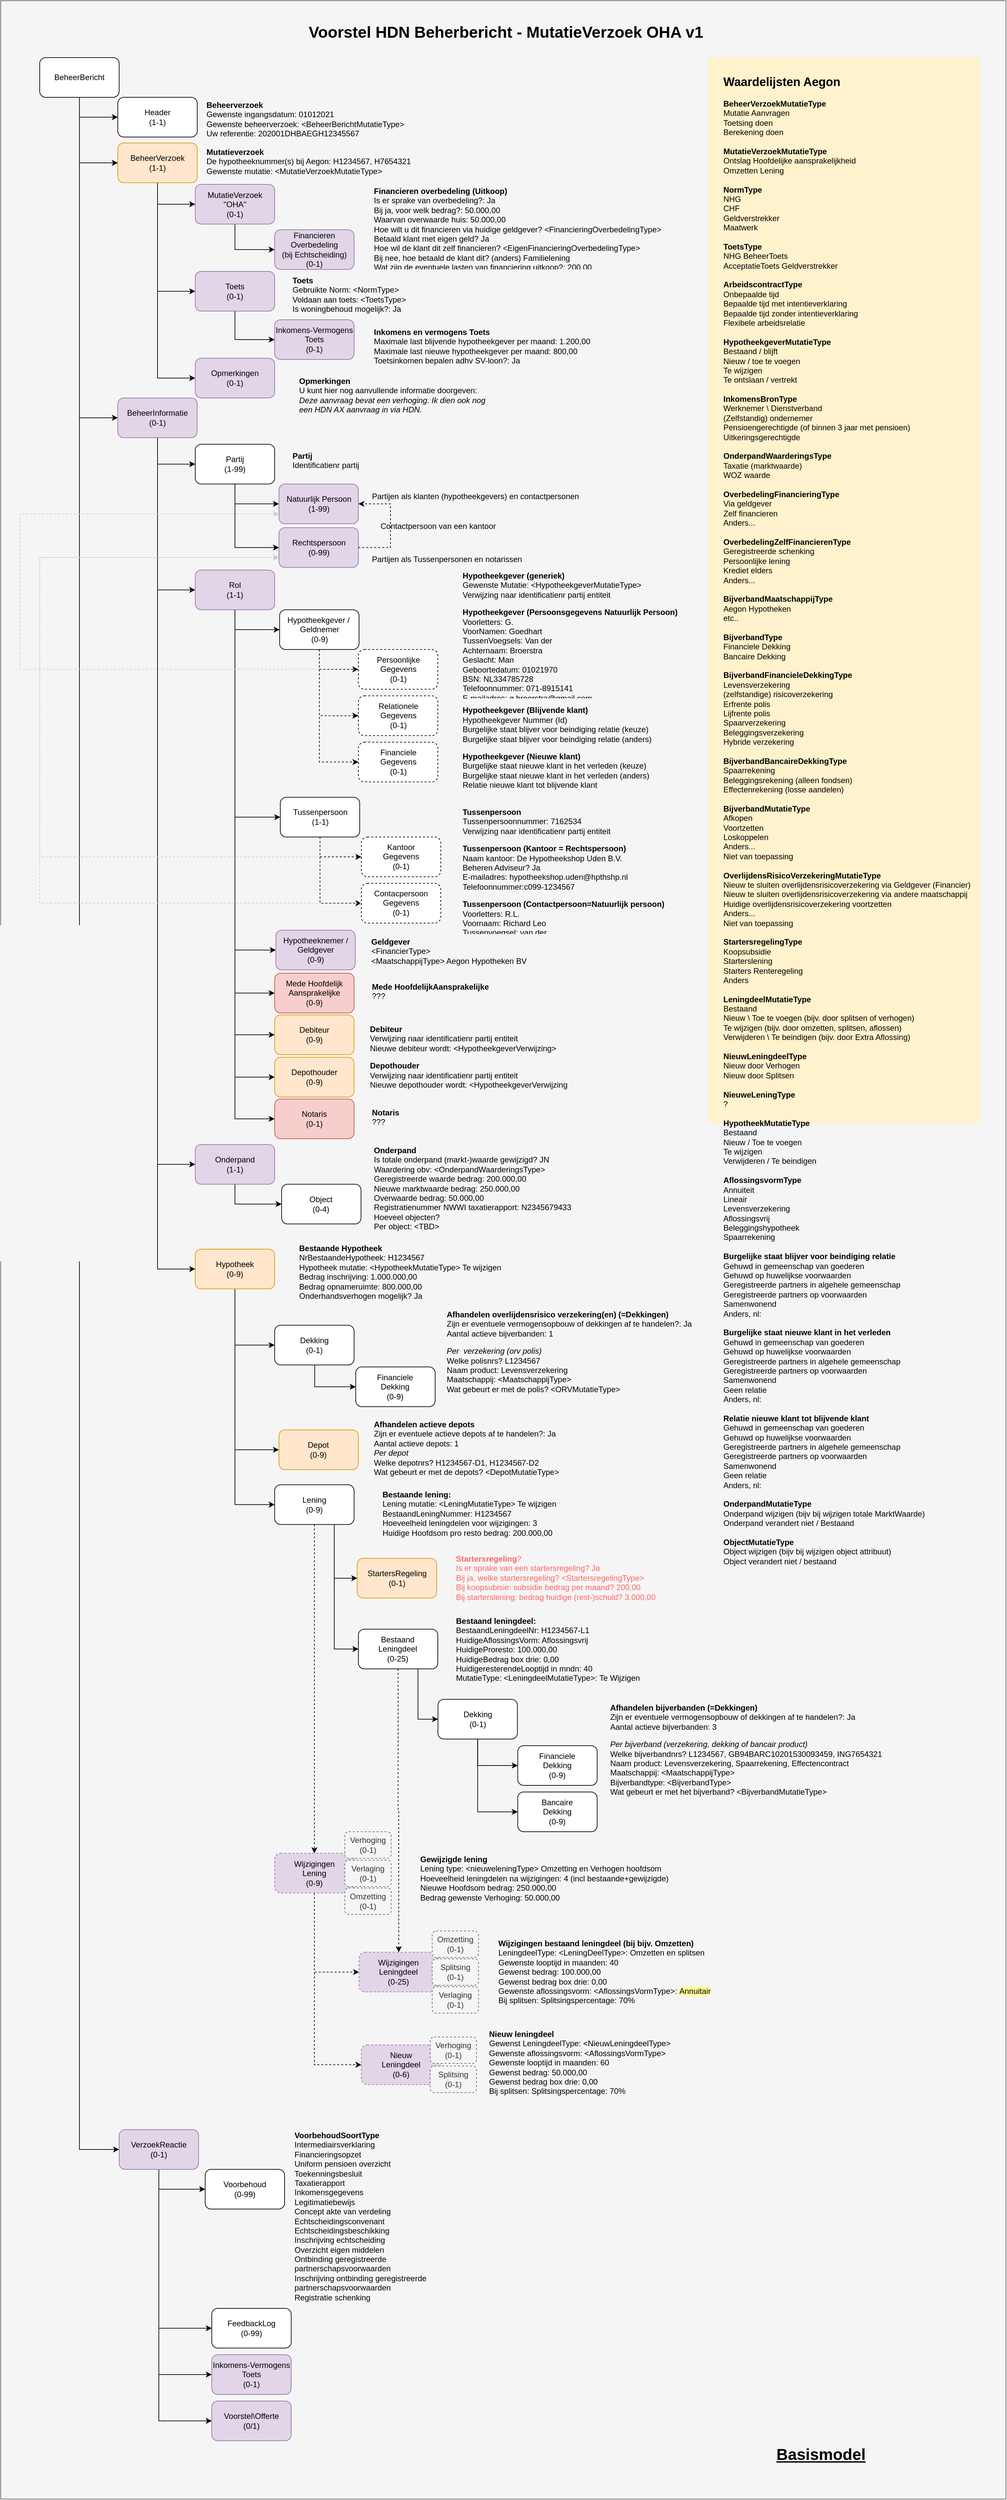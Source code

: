 <mxfile version="12.7.8" type="github" pages="8">
  <diagram id="hA7Fp9oTWmx9jLAZvdmA" name="MX Base v1">
    <mxGraphModel dx="548" dy="2353" grid="1" gridSize="10" guides="1" tooltips="1" connect="1" arrows="1" fold="1" page="1" pageScale="1" pageWidth="1169" pageHeight="1654" math="0" shadow="0">
      <root>
        <mxCell id="cwX66RvDyU_y_CMi2a0H-0" />
        <mxCell id="cwX66RvDyU_y_CMi2a0H-1" parent="cwX66RvDyU_y_CMi2a0H-0" />
        <mxCell id="AM4Q0lh7dDDPLBnIwbty-0" value="" style="rounded=0;whiteSpace=wrap;html=1;fillColor=#f5f5f5;strokeColor=#666666;fontColor=#333333;" parent="cwX66RvDyU_y_CMi2a0H-1" vertex="1">
          <mxGeometry x="1" y="-1654" width="1519" height="3774" as="geometry" />
        </mxCell>
        <mxCell id="TawpvXnyXMyj6oJdsm1j-0" value="" style="rounded=0;whiteSpace=wrap;html=1;dashed=1;align=left;fillColor=#fff2cc;strokeColor=none;" parent="cwX66RvDyU_y_CMi2a0H-1" vertex="1">
          <mxGeometry x="1070" y="-1568" width="410" height="1610" as="geometry" />
        </mxCell>
        <mxCell id="CGaOfmmuQ5kZRSQiyQmi-13" style="edgeStyle=orthogonalEdgeStyle;rounded=0;orthogonalLoop=1;jettySize=auto;html=1;exitX=0.75;exitY=1;exitDx=0;exitDy=0;entryX=0;entryY=0.5;entryDx=0;entryDy=0;" parent="cwX66RvDyU_y_CMi2a0H-1" source="cwX66RvDyU_y_CMi2a0H-2" target="CGaOfmmuQ5kZRSQiyQmi-12" edge="1">
          <mxGeometry relative="1" as="geometry">
            <mxPoint x="481.747" y="725.0" as="sourcePoint" />
          </mxGeometry>
        </mxCell>
        <mxCell id="CGaOfmmuQ5kZRSQiyQmi-16" style="edgeStyle=orthogonalEdgeStyle;rounded=0;orthogonalLoop=1;jettySize=auto;html=1;exitX=0.5;exitY=1;exitDx=0;exitDy=0;entryX=0;entryY=0.5;entryDx=0;entryDy=0;dashed=1;" parent="cwX66RvDyU_y_CMi2a0H-1" source="CGaOfmmuQ5kZRSQiyQmi-17" target="CGaOfmmuQ5kZRSQiyQmi-14" edge="1">
          <mxGeometry relative="1" as="geometry" />
        </mxCell>
        <mxCell id="cwX66RvDyU_y_CMi2a0H-2" value="Lening&lt;br&gt;(0-9)" style="rounded=1;whiteSpace=wrap;html=1;fontStyle=0" parent="cwX66RvDyU_y_CMi2a0H-1" vertex="1">
          <mxGeometry x="414.997" y="587.88" width="120" height="60" as="geometry" />
        </mxCell>
        <mxCell id="cwX66RvDyU_y_CMi2a0H-3" style="edgeStyle=orthogonalEdgeStyle;rounded=0;orthogonalLoop=1;jettySize=auto;html=1;exitX=0.5;exitY=1;exitDx=0;exitDy=0;entryX=0;entryY=0.5;entryDx=0;entryDy=0;" parent="cwX66RvDyU_y_CMi2a0H-1" source="cwX66RvDyU_y_CMi2a0H-7" target="cwX66RvDyU_y_CMi2a0H-9" edge="1">
          <mxGeometry relative="1" as="geometry">
            <mxPoint x="359.5" y="346.88" as="sourcePoint" />
          </mxGeometry>
        </mxCell>
        <mxCell id="cwX66RvDyU_y_CMi2a0H-4" style="edgeStyle=orthogonalEdgeStyle;rounded=0;orthogonalLoop=1;jettySize=auto;html=1;exitX=0.5;exitY=1;exitDx=0;exitDy=0;entryX=0;entryY=0.5;entryDx=0;entryDy=0;" parent="cwX66RvDyU_y_CMi2a0H-1" source="cwX66RvDyU_y_CMi2a0H-7" target="cwX66RvDyU_y_CMi2a0H-8" edge="1">
          <mxGeometry relative="1" as="geometry">
            <mxPoint x="359.5" y="346.88" as="sourcePoint" />
          </mxGeometry>
        </mxCell>
        <mxCell id="cwX66RvDyU_y_CMi2a0H-5" style="edgeStyle=orthogonalEdgeStyle;rounded=0;orthogonalLoop=1;jettySize=auto;html=1;exitX=0.5;exitY=1;exitDx=0;exitDy=0;entryX=0;entryY=0.5;entryDx=0;entryDy=0;" parent="cwX66RvDyU_y_CMi2a0H-1" source="cwX66RvDyU_y_CMi2a0H-7" target="cwX66RvDyU_y_CMi2a0H-2" edge="1">
          <mxGeometry relative="1" as="geometry">
            <mxPoint x="359.5" y="346.88" as="sourcePoint" />
          </mxGeometry>
        </mxCell>
        <mxCell id="cwX66RvDyU_y_CMi2a0H-6" style="edgeStyle=orthogonalEdgeStyle;rounded=0;orthogonalLoop=1;jettySize=auto;html=1;exitX=0.75;exitY=1;exitDx=0;exitDy=0;entryX=0;entryY=0.5;entryDx=0;entryDy=0;" parent="cwX66RvDyU_y_CMi2a0H-1" source="cwX66RvDyU_y_CMi2a0H-2" target="cwX66RvDyU_y_CMi2a0H-11" edge="1">
          <mxGeometry relative="1" as="geometry">
            <mxPoint x="481.747" y="725.0" as="sourcePoint" />
          </mxGeometry>
        </mxCell>
        <mxCell id="CGaOfmmuQ5kZRSQiyQmi-18" style="edgeStyle=orthogonalEdgeStyle;rounded=0;orthogonalLoop=1;jettySize=auto;html=1;exitX=0.5;exitY=1;exitDx=0;exitDy=0;entryX=0.5;entryY=0;entryDx=0;entryDy=0;dashed=1;" parent="cwX66RvDyU_y_CMi2a0H-1" source="cwX66RvDyU_y_CMi2a0H-2" target="CGaOfmmuQ5kZRSQiyQmi-17" edge="1">
          <mxGeometry relative="1" as="geometry">
            <mxPoint x="359.5" y="346.88" as="sourcePoint" />
          </mxGeometry>
        </mxCell>
        <mxCell id="cwX66RvDyU_y_CMi2a0H-7" value="Hypotheek&lt;br&gt;(0-9)" style="rounded=1;whiteSpace=wrap;html=1;fontStyle=0;fillColor=#ffe6cc;strokeColor=#d79b00;" parent="cwX66RvDyU_y_CMi2a0H-1" vertex="1">
          <mxGeometry x="294.997" y="232" width="120" height="60" as="geometry" />
        </mxCell>
        <mxCell id="cwX66RvDyU_y_CMi2a0H-8" value="Depot&lt;br&gt;(0-9)" style="rounded=1;whiteSpace=wrap;html=1;fontStyle=0;fillColor=#ffe6cc;strokeColor=#d79b00;" parent="cwX66RvDyU_y_CMi2a0H-1" vertex="1">
          <mxGeometry x="421.497" y="505" width="120" height="60" as="geometry" />
        </mxCell>
        <mxCell id="cwX66RvDyU_y_CMi2a0H-9" value="Dekking&lt;br&gt;(0-1)" style="rounded=1;whiteSpace=wrap;html=1;fontStyle=0;" parent="cwX66RvDyU_y_CMi2a0H-1" vertex="1">
          <mxGeometry x="414.997" y="346.88" width="120" height="60" as="geometry" />
        </mxCell>
        <mxCell id="cwX66RvDyU_y_CMi2a0H-10" style="edgeStyle=orthogonalEdgeStyle;rounded=0;orthogonalLoop=1;jettySize=auto;html=1;exitX=0.75;exitY=1;exitDx=0;exitDy=0;entryX=0;entryY=0.5;entryDx=0;entryDy=0;" parent="cwX66RvDyU_y_CMi2a0H-1" source="cwX66RvDyU_y_CMi2a0H-11" target="cwX66RvDyU_y_CMi2a0H-14" edge="1">
          <mxGeometry relative="1" as="geometry" />
        </mxCell>
        <mxCell id="CGaOfmmuQ5kZRSQiyQmi-48" style="edgeStyle=orthogonalEdgeStyle;rounded=0;orthogonalLoop=1;jettySize=auto;html=1;exitX=0.5;exitY=1;exitDx=0;exitDy=0;dashed=1;" parent="cwX66RvDyU_y_CMi2a0H-1" source="cwX66RvDyU_y_CMi2a0H-11" target="CGaOfmmuQ5kZRSQiyQmi-21" edge="1">
          <mxGeometry relative="1" as="geometry" />
        </mxCell>
        <mxCell id="cwX66RvDyU_y_CMi2a0H-11" value="Bestaand&lt;br&gt;Leningdeel&lt;br&gt;(0-25)" style="rounded=1;whiteSpace=wrap;html=1;fontStyle=0" parent="cwX66RvDyU_y_CMi2a0H-1" vertex="1">
          <mxGeometry x="541.497" y="806" width="120" height="60" as="geometry" />
        </mxCell>
        <mxCell id="cwX66RvDyU_y_CMi2a0H-12" style="edgeStyle=orthogonalEdgeStyle;rounded=0;orthogonalLoop=1;jettySize=auto;html=1;exitX=0.5;exitY=1;exitDx=0;exitDy=0;entryX=0;entryY=0.5;entryDx=0;entryDy=0;" parent="cwX66RvDyU_y_CMi2a0H-1" source="cwX66RvDyU_y_CMi2a0H-14" target="cwX66RvDyU_y_CMi2a0H-15" edge="1">
          <mxGeometry relative="1" as="geometry" />
        </mxCell>
        <mxCell id="cwX66RvDyU_y_CMi2a0H-13" style="edgeStyle=orthogonalEdgeStyle;rounded=0;orthogonalLoop=1;jettySize=auto;html=1;exitX=0.5;exitY=1;exitDx=0;exitDy=0;entryX=0;entryY=0.5;entryDx=0;entryDy=0;" parent="cwX66RvDyU_y_CMi2a0H-1" source="cwX66RvDyU_y_CMi2a0H-14" target="cwX66RvDyU_y_CMi2a0H-16" edge="1">
          <mxGeometry relative="1" as="geometry" />
        </mxCell>
        <mxCell id="cwX66RvDyU_y_CMi2a0H-14" value="Dekking&lt;br&gt;(0-1)" style="rounded=1;whiteSpace=wrap;html=1;fontStyle=0;" parent="cwX66RvDyU_y_CMi2a0H-1" vertex="1">
          <mxGeometry x="661.747" y="912" width="120" height="60" as="geometry" />
        </mxCell>
        <mxCell id="cwX66RvDyU_y_CMi2a0H-15" value="Financiele&lt;br&gt;Dekking&lt;br&gt;(0-9)" style="rounded=1;whiteSpace=wrap;html=1;fontStyle=0;" parent="cwX66RvDyU_y_CMi2a0H-1" vertex="1">
          <mxGeometry x="782.247" y="982" width="120" height="60" as="geometry" />
        </mxCell>
        <mxCell id="cwX66RvDyU_y_CMi2a0H-16" value="Bancaire&lt;br&gt;Dekking&lt;br&gt;(0-9)" style="rounded=1;whiteSpace=wrap;html=1;fontStyle=0;" parent="cwX66RvDyU_y_CMi2a0H-1" vertex="1">
          <mxGeometry x="782.247" y="1052" width="120" height="60" as="geometry" />
        </mxCell>
        <mxCell id="cwX66RvDyU_y_CMi2a0H-17" style="edgeStyle=orthogonalEdgeStyle;rounded=0;orthogonalLoop=1;jettySize=auto;html=1;entryX=0;entryY=0.5;entryDx=0;entryDy=0;" parent="cwX66RvDyU_y_CMi2a0H-1" target="cwX66RvDyU_y_CMi2a0H-18" edge="1">
          <mxGeometry relative="1" as="geometry">
            <mxPoint x="475.5" y="406.88" as="sourcePoint" />
            <mxPoint x="520.497" y="442.88" as="targetPoint" />
            <Array as="points">
              <mxPoint x="476" y="439.88" />
            </Array>
          </mxGeometry>
        </mxCell>
        <mxCell id="cwX66RvDyU_y_CMi2a0H-18" value="Financiele&lt;br&gt;Dekking&lt;br&gt;(0-9)" style="rounded=1;whiteSpace=wrap;html=1;fontStyle=0;" parent="cwX66RvDyU_y_CMi2a0H-1" vertex="1">
          <mxGeometry x="537.497" y="409.88" width="120" height="60" as="geometry" />
        </mxCell>
        <mxCell id="LycQfjaosGD2U1lwfmxv-0" value="Object&lt;br&gt;(0-4)" style="rounded=1;whiteSpace=wrap;html=1;fontStyle=0" parent="cwX66RvDyU_y_CMi2a0H-1" vertex="1">
          <mxGeometry x="425.497" y="133.88" width="120" height="60" as="geometry" />
        </mxCell>
        <mxCell id="LycQfjaosGD2U1lwfmxv-1" style="edgeStyle=orthogonalEdgeStyle;rounded=0;orthogonalLoop=1;jettySize=auto;html=1;exitX=0.5;exitY=1;exitDx=0;exitDy=0;fontSize=22;" parent="cwX66RvDyU_y_CMi2a0H-1" source="LycQfjaosGD2U1lwfmxv-2" target="LycQfjaosGD2U1lwfmxv-0" edge="1">
          <mxGeometry relative="1" as="geometry" />
        </mxCell>
        <mxCell id="LycQfjaosGD2U1lwfmxv-2" value="Onderpand&lt;br&gt;(1-1)" style="rounded=1;whiteSpace=wrap;html=1;fontStyle=0;fillColor=#e1d5e7;strokeColor=#9673a6;" parent="cwX66RvDyU_y_CMi2a0H-1" vertex="1">
          <mxGeometry x="294.997" y="73.88" width="120" height="60" as="geometry" />
        </mxCell>
        <mxCell id="CGaOfmmuQ5kZRSQiyQmi-32" style="edgeStyle=orthogonalEdgeStyle;rounded=0;orthogonalLoop=1;jettySize=auto;html=1;exitX=0.5;exitY=1;exitDx=0;exitDy=0;entryX=0;entryY=0.5;entryDx=0;entryDy=0;" parent="cwX66RvDyU_y_CMi2a0H-1" source="LycQfjaosGD2U1lwfmxv-3" target="LycQfjaosGD2U1lwfmxv-6" edge="1">
          <mxGeometry relative="1" as="geometry" />
        </mxCell>
        <mxCell id="CGaOfmmuQ5kZRSQiyQmi-33" style="edgeStyle=orthogonalEdgeStyle;rounded=0;orthogonalLoop=1;jettySize=auto;html=1;exitX=0.5;exitY=1;exitDx=0;exitDy=0;entryX=0;entryY=0.5;entryDx=0;entryDy=0;" parent="cwX66RvDyU_y_CMi2a0H-1" source="LycQfjaosGD2U1lwfmxv-3" target="LycQfjaosGD2U1lwfmxv-7" edge="1">
          <mxGeometry relative="1" as="geometry" />
        </mxCell>
        <mxCell id="CGaOfmmuQ5kZRSQiyQmi-34" style="edgeStyle=orthogonalEdgeStyle;rounded=0;orthogonalLoop=1;jettySize=auto;html=1;exitX=0.5;exitY=1;exitDx=0;exitDy=0;entryX=0;entryY=0.5;entryDx=0;entryDy=0;" parent="cwX66RvDyU_y_CMi2a0H-1" source="LycQfjaosGD2U1lwfmxv-3" target="CGaOfmmuQ5kZRSQiyQmi-7" edge="1">
          <mxGeometry relative="1" as="geometry" />
        </mxCell>
        <mxCell id="LycQfjaosGD2U1lwfmxv-3" value="BeheerVerzoek&lt;br&gt;(1-1)&lt;span&gt;&lt;br&gt;&lt;/span&gt;" style="rounded=1;whiteSpace=wrap;html=1;fontStyle=0;fillColor=#ffe6cc;strokeColor=#d79b00;" parent="cwX66RvDyU_y_CMi2a0H-1" vertex="1">
          <mxGeometry x="178.0" y="-1439" width="120" height="60" as="geometry" />
        </mxCell>
        <mxCell id="CGaOfmmuQ5kZRSQiyQmi-29" style="edgeStyle=orthogonalEdgeStyle;rounded=0;orthogonalLoop=1;jettySize=auto;html=1;exitX=0.5;exitY=1;exitDx=0;exitDy=0;entryX=0;entryY=0.5;entryDx=0;entryDy=0;" parent="cwX66RvDyU_y_CMi2a0H-1" source="LycQfjaosGD2U1lwfmxv-4" target="LycQfjaosGD2U1lwfmxv-5" edge="1">
          <mxGeometry relative="1" as="geometry" />
        </mxCell>
        <mxCell id="CGaOfmmuQ5kZRSQiyQmi-30" style="edgeStyle=orthogonalEdgeStyle;rounded=0;orthogonalLoop=1;jettySize=auto;html=1;exitX=0.5;exitY=1;exitDx=0;exitDy=0;entryX=0;entryY=0.5;entryDx=0;entryDy=0;" parent="cwX66RvDyU_y_CMi2a0H-1" source="LycQfjaosGD2U1lwfmxv-4" target="LycQfjaosGD2U1lwfmxv-3" edge="1">
          <mxGeometry relative="1" as="geometry" />
        </mxCell>
        <mxCell id="CGaOfmmuQ5kZRSQiyQmi-31" style="edgeStyle=orthogonalEdgeStyle;rounded=0;orthogonalLoop=1;jettySize=auto;html=1;exitX=0.5;exitY=1;exitDx=0;exitDy=0;entryX=0;entryY=0.5;entryDx=0;entryDy=0;" parent="cwX66RvDyU_y_CMi2a0H-1" source="LycQfjaosGD2U1lwfmxv-4" target="LycQfjaosGD2U1lwfmxv-8" edge="1">
          <mxGeometry relative="1" as="geometry" />
        </mxCell>
        <mxCell id="CGaOfmmuQ5kZRSQiyQmi-80" style="edgeStyle=orthogonalEdgeStyle;rounded=0;orthogonalLoop=1;jettySize=auto;html=1;exitX=0.5;exitY=1;exitDx=0;exitDy=0;entryX=0;entryY=0.5;entryDx=0;entryDy=0;strokeColor=#000000;" parent="cwX66RvDyU_y_CMi2a0H-1" source="LycQfjaosGD2U1lwfmxv-4" target="CGaOfmmuQ5kZRSQiyQmi-74" edge="1">
          <mxGeometry relative="1" as="geometry" />
        </mxCell>
        <mxCell id="LycQfjaosGD2U1lwfmxv-4" value="BeheerBericht" style="rounded=1;whiteSpace=wrap;html=1;" parent="cwX66RvDyU_y_CMi2a0H-1" vertex="1">
          <mxGeometry x="60" y="-1568" width="120" height="60" as="geometry" />
        </mxCell>
        <mxCell id="LycQfjaosGD2U1lwfmxv-5" value="Header&lt;br&gt;(1-1)" style="rounded=1;whiteSpace=wrap;html=1;" parent="cwX66RvDyU_y_CMi2a0H-1" vertex="1">
          <mxGeometry x="178.0" y="-1508" width="120" height="60" as="geometry" />
        </mxCell>
        <mxCell id="CGaOfmmuQ5kZRSQiyQmi-36" style="edgeStyle=orthogonalEdgeStyle;rounded=0;orthogonalLoop=1;jettySize=auto;html=1;exitX=0.5;exitY=1;exitDx=0;exitDy=0;entryX=0;entryY=0.5;entryDx=0;entryDy=0;" parent="cwX66RvDyU_y_CMi2a0H-1" source="LycQfjaosGD2U1lwfmxv-6" target="n04D-iMCGoKamlwwBbss-10" edge="1">
          <mxGeometry relative="1" as="geometry" />
        </mxCell>
        <mxCell id="LycQfjaosGD2U1lwfmxv-6" value="&lt;span&gt;MutatieVerzoek&lt;br&gt;&quot;OHA&quot;&lt;br&gt;(0-1)&lt;br&gt;&lt;/span&gt;" style="rounded=1;whiteSpace=wrap;html=1;fontStyle=0;fillColor=#e1d5e7;strokeColor=#9673a6;" parent="cwX66RvDyU_y_CMi2a0H-1" vertex="1">
          <mxGeometry x="294.997" y="-1376.5" width="120" height="60" as="geometry" />
        </mxCell>
        <mxCell id="CGaOfmmuQ5kZRSQiyQmi-35" style="edgeStyle=orthogonalEdgeStyle;rounded=0;orthogonalLoop=1;jettySize=auto;html=1;exitX=0.5;exitY=1;exitDx=0;exitDy=0;entryX=0;entryY=0.5;entryDx=0;entryDy=0;" parent="cwX66RvDyU_y_CMi2a0H-1" source="LycQfjaosGD2U1lwfmxv-7" target="Dt5kES1TRTkvzrUJWJKH-21" edge="1">
          <mxGeometry relative="1" as="geometry" />
        </mxCell>
        <mxCell id="LycQfjaosGD2U1lwfmxv-7" value="&lt;span&gt;Toets&lt;br&gt;(0-1)&lt;br&gt;&lt;/span&gt;" style="rounded=1;whiteSpace=wrap;html=1;fontStyle=0;fillColor=#e1d5e7;strokeColor=#9673a6;" parent="cwX66RvDyU_y_CMi2a0H-1" vertex="1">
          <mxGeometry x="294.997" y="-1245" width="120" height="60" as="geometry" />
        </mxCell>
        <mxCell id="CGaOfmmuQ5kZRSQiyQmi-37" style="edgeStyle=orthogonalEdgeStyle;rounded=0;orthogonalLoop=1;jettySize=auto;html=1;exitX=0.5;exitY=1;exitDx=0;exitDy=0;entryX=0;entryY=0.5;entryDx=0;entryDy=0;" parent="cwX66RvDyU_y_CMi2a0H-1" source="LycQfjaosGD2U1lwfmxv-8" target="Dt5kES1TRTkvzrUJWJKH-5" edge="1">
          <mxGeometry relative="1" as="geometry" />
        </mxCell>
        <mxCell id="CGaOfmmuQ5kZRSQiyQmi-38" style="edgeStyle=orthogonalEdgeStyle;rounded=0;orthogonalLoop=1;jettySize=auto;html=1;exitX=0.5;exitY=1;exitDx=0;exitDy=0;entryX=0;entryY=0.5;entryDx=0;entryDy=0;" parent="cwX66RvDyU_y_CMi2a0H-1" source="LycQfjaosGD2U1lwfmxv-8" target="Dt5kES1TRTkvzrUJWJKH-17" edge="1">
          <mxGeometry relative="1" as="geometry" />
        </mxCell>
        <mxCell id="CGaOfmmuQ5kZRSQiyQmi-39" style="edgeStyle=orthogonalEdgeStyle;rounded=0;orthogonalLoop=1;jettySize=auto;html=1;exitX=0.5;exitY=1;exitDx=0;exitDy=0;entryX=0;entryY=0.5;entryDx=0;entryDy=0;" parent="cwX66RvDyU_y_CMi2a0H-1" source="LycQfjaosGD2U1lwfmxv-8" target="LycQfjaosGD2U1lwfmxv-2" edge="1">
          <mxGeometry relative="1" as="geometry" />
        </mxCell>
        <mxCell id="CGaOfmmuQ5kZRSQiyQmi-40" style="edgeStyle=orthogonalEdgeStyle;rounded=0;orthogonalLoop=1;jettySize=auto;html=1;exitX=0.5;exitY=1;exitDx=0;exitDy=0;entryX=0;entryY=0.5;entryDx=0;entryDy=0;" parent="cwX66RvDyU_y_CMi2a0H-1" source="LycQfjaosGD2U1lwfmxv-8" target="cwX66RvDyU_y_CMi2a0H-7" edge="1">
          <mxGeometry relative="1" as="geometry" />
        </mxCell>
        <mxCell id="LycQfjaosGD2U1lwfmxv-8" value="&lt;span&gt;BeheerInformatie&lt;br&gt;(0-1)&lt;br&gt;&lt;/span&gt;" style="rounded=1;whiteSpace=wrap;html=1;fontStyle=0;fillColor=#e1d5e7;strokeColor=#9673a6;" parent="cwX66RvDyU_y_CMi2a0H-1" vertex="1">
          <mxGeometry x="178.0" y="-1053.87" width="120" height="60" as="geometry" />
        </mxCell>
        <mxCell id="Dt5kES1TRTkvzrUJWJKH-0" value="&lt;b&gt;Mutatieverzoek&lt;/b&gt;&lt;br&gt;De&amp;nbsp;hypotheeknummer(s) bij Aegon: H1234567, H7654321&lt;br&gt;Gewenste mutatie: &amp;lt;MutatieVerzoekMutatieType&amp;gt;" style="text;html=1;" parent="cwX66RvDyU_y_CMi2a0H-1" vertex="1">
          <mxGeometry x="310" y="-1439" width="190" height="40" as="geometry" />
        </mxCell>
        <mxCell id="Dt5kES1TRTkvzrUJWJKH-1" value="&lt;b&gt;Toets&lt;/b&gt;&lt;br&gt;Gebruikte Norm: &amp;lt;NormType&amp;gt;&lt;br&gt;Voldaan aan toets: &amp;lt;ToetsType&amp;gt;&lt;br&gt;&lt;span style=&quot;white-space: normal&quot;&gt;Is woningbehoud mogelijk?: Ja&lt;/span&gt;" style="text;html=1;" parent="cwX66RvDyU_y_CMi2a0H-1" vertex="1">
          <mxGeometry x="440" y="-1245" width="190" height="40" as="geometry" />
        </mxCell>
        <mxCell id="Dt5kES1TRTkvzrUJWJKH-4" value="&lt;b&gt;&lt;font style=&quot;font-size: 18px&quot;&gt;Waardelijsten Aegon&lt;/font&gt;&lt;br&gt;&lt;br&gt;BeheerVerzoekMutatieType&lt;/b&gt;&lt;br&gt;Mutatie Aanvragen&lt;br&gt;Toetsing doen&lt;br&gt;Berekening doen&lt;br&gt;&lt;br&gt;&lt;b&gt;MutatieVerzoekMutatieType&lt;/b&gt;&lt;br&gt;Ontslag Hoofdelijke aansprakelijkheid&lt;br&gt;Omzetten Lening&lt;br&gt;&lt;b&gt;&lt;br&gt;NormType&lt;/b&gt;&lt;br&gt;NHG&lt;br&gt;CHF&lt;br&gt;Geldverstrekker&lt;br&gt;Maatwerk&lt;br&gt;&lt;br&gt;&lt;b&gt;ToetsType&lt;/b&gt;&lt;br&gt;NHG BeheerToets&lt;br&gt;AcceptatieToets Geldverstrekker&lt;br&gt;&lt;br&gt;&lt;div&gt;&lt;b&gt;ArbeidscontractType&lt;/b&gt;&lt;/div&gt;&lt;div&gt;&lt;div&gt;Onbepaalde tijd&lt;/div&gt;&lt;div&gt;Bepaalde tijd met intentieverklaring&lt;/div&gt;&lt;div&gt;Bepaalde tijd zonder intentieverklaring&lt;/div&gt;&lt;div&gt;Flexibele arbeidsrelatie&lt;/div&gt;&lt;/div&gt;&lt;div&gt;&lt;br&gt;&lt;/div&gt;&lt;div&gt;&lt;div&gt;&lt;b&gt;HypotheekgeverMutatieType&lt;/b&gt;&lt;/div&gt;&lt;div&gt;&lt;div&gt;Bestaand / blijft&lt;/div&gt;&lt;div&gt;Nieuw / toe te voegen&lt;/div&gt;&lt;div&gt;Te wijzigen&amp;nbsp;&lt;/div&gt;&lt;div&gt;Te ontslaan / vertrekt&lt;/div&gt;&lt;/div&gt;&lt;/div&gt;&lt;div&gt;&lt;br&gt;&lt;/div&gt;&lt;div&gt;&lt;div&gt;&lt;b&gt;InkomensBronType&lt;/b&gt;&lt;/div&gt;&lt;div&gt;Werknemer \ Dienstverband&lt;/div&gt;&lt;div&gt;(Zelfstandig) ondernemer&lt;/div&gt;&lt;div&gt;Pensioengerechtigde (of binnen 3 jaar met pensioen)&lt;/div&gt;&lt;div&gt;Uitkeringsgerechtigde&lt;/div&gt;&lt;/div&gt;&lt;div&gt;&lt;br&gt;&lt;/div&gt;&lt;div&gt;&lt;b&gt;OnderpandWaarderingsType&lt;/b&gt;&lt;/div&gt;&lt;div&gt;Taxatie (marktwaarde)&lt;/div&gt;&lt;div&gt;WOZ waarde&lt;/div&gt;&lt;div&gt;&lt;br&gt;&lt;/div&gt;&lt;div&gt;&lt;b&gt;OverbedelingFinancieringType&lt;/b&gt;&lt;br&gt;&lt;/div&gt;&lt;div&gt;Via geldgever&lt;/div&gt;&lt;div&gt;Zelf financieren&lt;/div&gt;&lt;div&gt;Anders...&lt;/div&gt;&lt;div&gt;&lt;br&gt;&lt;/div&gt;&lt;div&gt;&lt;b&gt;OverbedelingZelfFinancierenType&lt;/b&gt;&lt;br&gt;&lt;/div&gt;&lt;div&gt;&lt;div&gt;Geregistreerde schenking&lt;/div&gt;&lt;div&gt;Persoonlijke lening&lt;/div&gt;&lt;div&gt;Krediet elders&lt;/div&gt;&lt;div&gt;Anders...&lt;/div&gt;&lt;/div&gt;&lt;div&gt;&lt;br&gt;&lt;/div&gt;&lt;div&gt;&lt;div&gt;&lt;b&gt;BijverbandMaatschappijType&lt;/b&gt;&lt;/div&gt;&lt;div&gt;Aegon Hypotheken&lt;/div&gt;&lt;div&gt;etc..&lt;/div&gt;&lt;div&gt;&lt;br&gt;&lt;/div&gt;&lt;div&gt;&lt;b&gt;BijverbandType&lt;/b&gt;&lt;/div&gt;&lt;div&gt;Financiele Dekking&lt;/div&gt;&lt;div&gt;Bancaire Dekking&lt;/div&gt;&lt;div&gt;&lt;br&gt;&lt;/div&gt;&lt;div&gt;&lt;b&gt;BijverbandFinancieleDekkingType&lt;/b&gt;&lt;/div&gt;&lt;div&gt;Levensverzekering&lt;/div&gt;&lt;div&gt;(zelfstandige) risicoverzekering&lt;/div&gt;&lt;div&gt;Erfrente polis&lt;/div&gt;&lt;div&gt;Lijfrente polis&lt;/div&gt;&lt;div&gt;Spaarverzekering&lt;/div&gt;&lt;div&gt;Beleggingsverzekering&lt;/div&gt;&lt;div&gt;Hybride verzekering&lt;/div&gt;&lt;div&gt;&lt;br&gt;&lt;/div&gt;&lt;div&gt;&lt;b&gt;BijverbandBancaireDekkingType&lt;/b&gt;&lt;/div&gt;&lt;div&gt;Spaarrekening&lt;/div&gt;&lt;div&gt;Beleggingsrekening (alleen fondsen)&lt;/div&gt;&lt;div&gt;Effectenrekening (losse aandelen)&lt;/div&gt;&lt;div&gt;&lt;br&gt;&lt;/div&gt;&lt;div&gt;&lt;b&gt;BijverbandMutatieType&lt;/b&gt;&lt;/div&gt;&lt;div&gt;Afkopen&lt;/div&gt;&lt;div&gt;Voortzetten&lt;/div&gt;&lt;div&gt;Loskoppelen&lt;/div&gt;&lt;div&gt;Anders...&lt;/div&gt;&lt;div&gt;Niet van toepassing&lt;/div&gt;&lt;/div&gt;&lt;div&gt;&lt;br&gt;&lt;/div&gt;&lt;div&gt;&lt;div&gt;&lt;b&gt;OverlijdensRisicoVerzekeringMutatieType&lt;/b&gt;&lt;/div&gt;&lt;div&gt;Nieuw te sluiten overlijdensrisicoverzekering via Geldgever (Financier)&lt;/div&gt;&lt;div&gt;Nieuw te sluiten overlijdensrisicoverzekering via andere maatschappij&lt;/div&gt;&lt;div&gt;Huidige overlijdensrisicoverzekering voortzetten&lt;/div&gt;&lt;div&gt;Anders...&lt;/div&gt;&lt;div&gt;Niet van toepassing&lt;/div&gt;&lt;/div&gt;&lt;div&gt;&lt;br&gt;&lt;/div&gt;&lt;div&gt;&lt;div&gt;&lt;b&gt;StartersregelingType&lt;/b&gt;&lt;/div&gt;&lt;div&gt;Koopsubsidie&lt;/div&gt;&lt;div&gt;Starterslening&lt;/div&gt;&lt;div&gt;Starters Renteregeling&lt;br&gt;&lt;/div&gt;&lt;div&gt;Anders&lt;/div&gt;&lt;/div&gt;&lt;div&gt;&lt;br&gt;&lt;/div&gt;&lt;div&gt;&lt;div&gt;&lt;b&gt;LeningdeelMutatieType&lt;/b&gt;&lt;/div&gt;&lt;div&gt;&lt;div&gt;Bestaand&lt;/div&gt;&lt;div&gt;Nieuw \ Toe te voegen (bijv. door splitsen of verhogen)&lt;/div&gt;&lt;div&gt;Te wijzigen (bijv. door omzetten, splitsen, aflossen)&lt;/div&gt;&lt;div&gt;Verwijderen \ Te beindigen (bijv. door Extra Aflossing)&lt;/div&gt;&lt;/div&gt;&lt;div&gt;&lt;br&gt;&lt;/div&gt;&lt;div&gt;&lt;b&gt;NieuwLeningdeelType&lt;/b&gt;&lt;/div&gt;&lt;div&gt;Nieuw door Verhogen&lt;/div&gt;&lt;div&gt;Nieuw door Splitsen&lt;/div&gt;&lt;div&gt;&lt;br&gt;&lt;/div&gt;&lt;div&gt;&lt;b&gt;NieuweLeningType&lt;/b&gt;&lt;/div&gt;&lt;div&gt;?&lt;/div&gt;&lt;/div&gt;&lt;div&gt;&lt;br&gt;&lt;/div&gt;&lt;div&gt;&lt;div&gt;&lt;b&gt;HypotheekMutatieType&lt;/b&gt;&lt;/div&gt;&lt;div&gt;Bestaand&amp;nbsp;&lt;/div&gt;&lt;div&gt;Nieuw / Toe te voegen&amp;nbsp;&lt;/div&gt;&lt;div&gt;Te wijzigen&amp;nbsp;&lt;/div&gt;&lt;div&gt;Verwijderen / Te beindigen&lt;/div&gt;&lt;/div&gt;&lt;div&gt;&lt;br&gt;&lt;/div&gt;&lt;div&gt;&lt;div&gt;&lt;b&gt;AflossingsvormType&lt;/b&gt;&lt;/div&gt;&lt;div&gt;Annuiteit&amp;nbsp;&lt;/div&gt;&lt;div&gt;Lineair&amp;nbsp;&lt;/div&gt;&lt;div&gt;Levensverzekering&lt;/div&gt;&lt;div&gt;Aflossingsvrij&amp;nbsp;&lt;/div&gt;&lt;div&gt;Beleggingshypotheek&lt;/div&gt;&lt;div&gt;Spaarrekening&lt;/div&gt;&lt;/div&gt;&lt;div&gt;&lt;br&gt;&lt;/div&gt;&lt;div&gt;&lt;div&gt;&lt;b&gt;Burgelijke staat blijver voor beindiging relatie&lt;/b&gt;&lt;/div&gt;&lt;div&gt;Gehuwd in gemeenschap van goederen&lt;/div&gt;&lt;div&gt;Gehuwd op huwelijkse voorwaarden&lt;/div&gt;&lt;div&gt;Geregistreerde partners in algehele gemeenschap&lt;/div&gt;&lt;div&gt;Geregistreerde partners op voorwaarden&lt;/div&gt;&lt;div&gt;Samenwonend&lt;/div&gt;&lt;div&gt;Anders, nl:&lt;/div&gt;&lt;div&gt;&lt;br&gt;&lt;/div&gt;&lt;div&gt;&lt;b&gt;Burgelijke staat nieuwe klant in het verleden&lt;/b&gt;&lt;/div&gt;&lt;div&gt;Gehuwd in gemeenschap van goederen&lt;/div&gt;&lt;div&gt;Gehuwd op huwelijkse voorwaarden&lt;/div&gt;&lt;div&gt;Geregistreerde partners in algehele gemeenschap&lt;/div&gt;&lt;div&gt;Geregistreerde partners op voorwaarden&lt;/div&gt;&lt;div&gt;Samenwonend&lt;/div&gt;&lt;div&gt;Geen relatie&lt;/div&gt;&lt;div&gt;Anders, nl:&lt;/div&gt;&lt;div&gt;&lt;br&gt;&lt;/div&gt;&lt;div&gt;&lt;b&gt;Relatie nieuwe klant tot blijvende klant&lt;/b&gt;&lt;/div&gt;&lt;div&gt;Gehuwd in gemeenschap van goederen&lt;/div&gt;&lt;div&gt;Gehuwd op huwelijkse voorwaarden&lt;/div&gt;&lt;div&gt;Geregistreerde partners in algehele gemeenschap&lt;/div&gt;&lt;div&gt;Geregistreerde partners op voorwaarden&lt;/div&gt;&lt;div&gt;Samenwonend&lt;/div&gt;&lt;div&gt;Geen relatie&lt;/div&gt;&lt;div&gt;Anders, nl:&lt;/div&gt;&lt;/div&gt;&lt;div&gt;&lt;br&gt;&lt;/div&gt;&lt;div&gt;&lt;div&gt;&lt;b&gt;OnderpandMutatieType&lt;span style=&quot;white-space: pre&quot;&gt;	&lt;/span&gt;&lt;/b&gt;&lt;/div&gt;&lt;div&gt;Onderpand wijzigen (bijv bij wijzigen totale MarktWaarde)&lt;/div&gt;&lt;div&gt;Onderpand verandert niet / Bestaand&lt;/div&gt;&lt;div&gt;&lt;span style=&quot;white-space: pre&quot;&gt;	&lt;/span&gt;&lt;/div&gt;&lt;div&gt;&lt;b&gt;ObjectMutatieType&lt;span style=&quot;white-space: pre&quot;&gt;	&lt;/span&gt;&lt;/b&gt;&lt;/div&gt;&lt;div&gt;Object wijzigen (bijv bij wijzigen object attribuut)&lt;/div&gt;&lt;div&gt;Object verandert niet / bestaand&lt;/div&gt;&lt;/div&gt;" style="text;html=1;" parent="cwX66RvDyU_y_CMi2a0H-1" vertex="1">
          <mxGeometry x="1091" y="-1548" width="368" height="2208" as="geometry" />
        </mxCell>
        <mxCell id="CGaOfmmuQ5kZRSQiyQmi-58" style="edgeStyle=orthogonalEdgeStyle;rounded=0;orthogonalLoop=1;jettySize=auto;html=1;exitX=0.5;exitY=1;exitDx=0;exitDy=0;entryX=0;entryY=0.5;entryDx=0;entryDy=0;strokeColor=#000000;" parent="cwX66RvDyU_y_CMi2a0H-1" source="Dt5kES1TRTkvzrUJWJKH-5" target="Dt5kES1TRTkvzrUJWJKH-6" edge="1">
          <mxGeometry relative="1" as="geometry" />
        </mxCell>
        <mxCell id="CGaOfmmuQ5kZRSQiyQmi-59" style="edgeStyle=orthogonalEdgeStyle;rounded=0;orthogonalLoop=1;jettySize=auto;html=1;exitX=0.5;exitY=1;exitDx=0;exitDy=0;entryX=0;entryY=0.5;entryDx=0;entryDy=0;strokeColor=#000000;" parent="cwX66RvDyU_y_CMi2a0H-1" source="Dt5kES1TRTkvzrUJWJKH-5" target="Dt5kES1TRTkvzrUJWJKH-7" edge="1">
          <mxGeometry relative="1" as="geometry" />
        </mxCell>
        <mxCell id="Dt5kES1TRTkvzrUJWJKH-5" value="Partij&lt;br&gt;(1-99)" style="rounded=1;whiteSpace=wrap;html=1;fontStyle=0" parent="cwX66RvDyU_y_CMi2a0H-1" vertex="1">
          <mxGeometry x="294.997" y="-983.87" width="120" height="60" as="geometry" />
        </mxCell>
        <mxCell id="Dt5kES1TRTkvzrUJWJKH-6" value="Natuurlijk Persoon&lt;br&gt;(1-99)" style="rounded=1;whiteSpace=wrap;html=1;fontStyle=0;fillColor=#e1d5e7;strokeColor=#9673a6;" parent="cwX66RvDyU_y_CMi2a0H-1" vertex="1">
          <mxGeometry x="421.5" y="-923.87" width="120" height="60" as="geometry" />
        </mxCell>
        <mxCell id="Dt5kES1TRTkvzrUJWJKH-7" value="Rechtspersoon&lt;br&gt;(0-99)" style="rounded=1;whiteSpace=wrap;html=1;fontStyle=0;fillColor=#e1d5e7;strokeColor=#9673a6;" parent="cwX66RvDyU_y_CMi2a0H-1" vertex="1">
          <mxGeometry x="421.5" y="-857.87" width="120" height="60" as="geometry" />
        </mxCell>
        <mxCell id="Dt5kES1TRTkvzrUJWJKH-8" style="edgeStyle=orthogonalEdgeStyle;rounded=0;orthogonalLoop=1;jettySize=auto;html=1;exitX=1;exitY=0.5;exitDx=0;exitDy=0;dashed=1;" parent="cwX66RvDyU_y_CMi2a0H-1" source="Dt5kES1TRTkvzrUJWJKH-7" edge="1">
          <mxGeometry relative="1" as="geometry">
            <Array as="points">
              <mxPoint x="590" y="-827.87" />
              <mxPoint x="590" y="-893.87" />
            </Array>
            <mxPoint x="541.5" y="-827.87" as="sourcePoint" />
            <mxPoint x="541.5" y="-893.87" as="targetPoint" />
          </mxGeometry>
        </mxCell>
        <mxCell id="Dt5kES1TRTkvzrUJWJKH-9" value="Contactpersoon van een kantoor" style="text;html=1;" parent="cwX66RvDyU_y_CMi2a0H-1" vertex="1">
          <mxGeometry x="573" y="-873.87" width="110" height="30" as="geometry" />
        </mxCell>
        <mxCell id="Dt5kES1TRTkvzrUJWJKH-11" value="&lt;p&gt;&lt;b&gt;Tussenpersoon&lt;br&gt;&lt;/b&gt;Tussenpersoonnummer: 7162534&lt;br&gt;&lt;span&gt;Verwijzing naar identificatienr partij entiteit&lt;/span&gt;&lt;/p&gt;&lt;p&gt;&lt;b&gt;Tussenpersoon (Kantoor = Rechtspersoon)&lt;br&gt;&lt;/b&gt;Naam kantoor: De Hypotheekshop Uden B.V.&lt;br&gt;Beheren Adviseur? Ja&lt;br&gt;E-mailadres: hypotheekshop.uden@hpthshp.nl&lt;br&gt;Telefoonnummer:c099-1234567&lt;/p&gt;&lt;p&gt;&lt;b&gt;Tussenpersoon (Contactpersoon=Natuurlijk persoon)&lt;br&gt;&lt;/b&gt;Voorletters: R.L.&lt;br&gt;Voornaam: Richard Leo&lt;br&gt;Tussenvoegsel: van der&lt;br&gt;Achternaam: Kaper&lt;/p&gt;" style="text;html=1;strokeColor=none;fillColor=none;spacing=5;spacingTop=-20;whiteSpace=wrap;overflow=hidden;rounded=0;align=left;" parent="cwX66RvDyU_y_CMi2a0H-1" vertex="1">
          <mxGeometry x="694" y="-437.12" width="332" height="193.25" as="geometry" />
        </mxCell>
        <mxCell id="Dt5kES1TRTkvzrUJWJKH-13" value="Notaris&lt;br&gt;(0-1)" style="rounded=1;whiteSpace=wrap;html=1;fontStyle=0;fillColor=#f8cecc;strokeColor=#b85450;" parent="cwX66RvDyU_y_CMi2a0H-1" vertex="1">
          <mxGeometry x="414.997" y="5.13" width="120" height="60" as="geometry" />
        </mxCell>
        <mxCell id="n04D-iMCGoKamlwwBbss-18" style="edgeStyle=orthogonalEdgeStyle;rounded=0;orthogonalLoop=1;jettySize=auto;html=1;exitX=0;exitY=0.5;exitDx=0;exitDy=0;entryX=0;entryY=0.75;entryDx=0;entryDy=0;dashed=1;strokeColor=#CCCCCC;" parent="cwX66RvDyU_y_CMi2a0H-1" source="n04D-iMCGoKamlwwBbss-20" target="Dt5kES1TRTkvzrUJWJKH-7" edge="1">
          <mxGeometry relative="1" as="geometry">
            <Array as="points">
              <mxPoint x="60" y="-360.87" />
              <mxPoint x="60" y="-812.87" />
            </Array>
          </mxGeometry>
        </mxCell>
        <mxCell id="CGaOfmmuQ5kZRSQiyQmi-63" style="edgeStyle=orthogonalEdgeStyle;rounded=0;orthogonalLoop=1;jettySize=auto;html=1;exitX=0.5;exitY=1;exitDx=0;exitDy=0;entryX=0;entryY=0.5;entryDx=0;entryDy=0;dashed=1;strokeColor=#000000;" parent="cwX66RvDyU_y_CMi2a0H-1" source="Dt5kES1TRTkvzrUJWJKH-14" target="n04D-iMCGoKamlwwBbss-20" edge="1">
          <mxGeometry relative="1" as="geometry" />
        </mxCell>
        <mxCell id="CGaOfmmuQ5kZRSQiyQmi-64" style="edgeStyle=orthogonalEdgeStyle;rounded=0;orthogonalLoop=1;jettySize=auto;html=1;exitX=0.5;exitY=1;exitDx=0;exitDy=0;entryX=0;entryY=0.5;entryDx=0;entryDy=0;dashed=1;strokeColor=#000000;" parent="cwX66RvDyU_y_CMi2a0H-1" source="Dt5kES1TRTkvzrUJWJKH-14" target="n04D-iMCGoKamlwwBbss-21" edge="1">
          <mxGeometry relative="1" as="geometry" />
        </mxCell>
        <mxCell id="Dt5kES1TRTkvzrUJWJKH-14" value="&lt;span style=&quot;white-space: normal&quot;&gt;Tussenpersoon&lt;/span&gt;&lt;br style=&quot;white-space: normal&quot;&gt;&lt;span style=&quot;white-space: normal&quot;&gt;(1-1)&lt;/span&gt;" style="rounded=1;whiteSpace=wrap;html=1;fontStyle=0;" parent="cwX66RvDyU_y_CMi2a0H-1" vertex="1">
          <mxGeometry x="423.5" y="-450.62" width="120" height="60" as="geometry" />
        </mxCell>
        <mxCell id="Dt5kES1TRTkvzrUJWJKH-15" value="Debiteur&lt;br&gt;(0-9)" style="rounded=1;whiteSpace=wrap;html=1;fontStyle=0;fillColor=#ffe6cc;strokeColor=#d79b00;" parent="cwX66RvDyU_y_CMi2a0H-1" vertex="1">
          <mxGeometry x="414.997" y="-121.87" width="120" height="60" as="geometry" />
        </mxCell>
        <mxCell id="Dt5kES1TRTkvzrUJWJKH-16" value="Depothouder&lt;br&gt;(0-9)" style="rounded=1;whiteSpace=wrap;html=1;fontStyle=0;fillColor=#ffe6cc;strokeColor=#d79b00;" parent="cwX66RvDyU_y_CMi2a0H-1" vertex="1">
          <mxGeometry x="414.997" y="-57.87" width="120" height="60" as="geometry" />
        </mxCell>
        <mxCell id="CGaOfmmuQ5kZRSQiyQmi-41" style="edgeStyle=orthogonalEdgeStyle;rounded=0;orthogonalLoop=1;jettySize=auto;html=1;exitX=0.5;exitY=1;exitDx=0;exitDy=0;entryX=0;entryY=0.5;entryDx=0;entryDy=0;" parent="cwX66RvDyU_y_CMi2a0H-1" source="Dt5kES1TRTkvzrUJWJKH-17" target="Dt5kES1TRTkvzrUJWJKH-18" edge="1">
          <mxGeometry relative="1" as="geometry" />
        </mxCell>
        <mxCell id="CGaOfmmuQ5kZRSQiyQmi-42" style="edgeStyle=orthogonalEdgeStyle;rounded=0;orthogonalLoop=1;jettySize=auto;html=1;exitX=0.5;exitY=1;exitDx=0;exitDy=0;entryX=0;entryY=0.5;entryDx=0;entryDy=0;" parent="cwX66RvDyU_y_CMi2a0H-1" source="Dt5kES1TRTkvzrUJWJKH-17" target="Dt5kES1TRTkvzrUJWJKH-14" edge="1">
          <mxGeometry relative="1" as="geometry" />
        </mxCell>
        <mxCell id="CGaOfmmuQ5kZRSQiyQmi-43" style="edgeStyle=orthogonalEdgeStyle;rounded=0;orthogonalLoop=1;jettySize=auto;html=1;exitX=0.5;exitY=1;exitDx=0;exitDy=0;entryX=0;entryY=0.5;entryDx=0;entryDy=0;" parent="cwX66RvDyU_y_CMi2a0H-1" source="Dt5kES1TRTkvzrUJWJKH-17" target="Dt5kES1TRTkvzrUJWJKH-19" edge="1">
          <mxGeometry relative="1" as="geometry" />
        </mxCell>
        <mxCell id="CGaOfmmuQ5kZRSQiyQmi-44" style="edgeStyle=orthogonalEdgeStyle;rounded=0;orthogonalLoop=1;jettySize=auto;html=1;exitX=0.5;exitY=1;exitDx=0;exitDy=0;entryX=0;entryY=0.5;entryDx=0;entryDy=0;" parent="cwX66RvDyU_y_CMi2a0H-1" source="Dt5kES1TRTkvzrUJWJKH-17" target="Dt5kES1TRTkvzrUJWJKH-15" edge="1">
          <mxGeometry relative="1" as="geometry" />
        </mxCell>
        <mxCell id="CGaOfmmuQ5kZRSQiyQmi-45" style="edgeStyle=orthogonalEdgeStyle;rounded=0;orthogonalLoop=1;jettySize=auto;html=1;exitX=0.5;exitY=1;exitDx=0;exitDy=0;entryX=0;entryY=0.5;entryDx=0;entryDy=0;" parent="cwX66RvDyU_y_CMi2a0H-1" source="Dt5kES1TRTkvzrUJWJKH-17" target="Dt5kES1TRTkvzrUJWJKH-16" edge="1">
          <mxGeometry relative="1" as="geometry" />
        </mxCell>
        <mxCell id="CGaOfmmuQ5kZRSQiyQmi-46" style="edgeStyle=orthogonalEdgeStyle;rounded=0;orthogonalLoop=1;jettySize=auto;html=1;exitX=0.5;exitY=1;exitDx=0;exitDy=0;entryX=0;entryY=0.5;entryDx=0;entryDy=0;" parent="cwX66RvDyU_y_CMi2a0H-1" source="Dt5kES1TRTkvzrUJWJKH-17" target="Dt5kES1TRTkvzrUJWJKH-13" edge="1">
          <mxGeometry relative="1" as="geometry" />
        </mxCell>
        <mxCell id="AM4Q0lh7dDDPLBnIwbty-1" style="edgeStyle=orthogonalEdgeStyle;rounded=0;orthogonalLoop=1;jettySize=auto;html=1;exitX=0.5;exitY=1;exitDx=0;exitDy=0;entryX=0;entryY=0.5;entryDx=0;entryDy=0;strokeColor=#000000;" parent="cwX66RvDyU_y_CMi2a0H-1" source="Dt5kES1TRTkvzrUJWJKH-17" target="Dt5kES1TRTkvzrUJWJKH-20" edge="1">
          <mxGeometry relative="1" as="geometry" />
        </mxCell>
        <mxCell id="Dt5kES1TRTkvzrUJWJKH-17" value="Rol&lt;br&gt;(1-1)" style="rounded=1;whiteSpace=wrap;html=1;fontStyle=0;fillColor=#e1d5e7;strokeColor=#9673a6;" parent="cwX66RvDyU_y_CMi2a0H-1" vertex="1">
          <mxGeometry x="294.997" y="-793.87" width="120" height="60" as="geometry" />
        </mxCell>
        <mxCell id="n04D-iMCGoKamlwwBbss-19" style="edgeStyle=orthogonalEdgeStyle;rounded=0;orthogonalLoop=1;jettySize=auto;html=1;exitX=0;exitY=0.5;exitDx=0;exitDy=0;entryX=0;entryY=0.75;entryDx=0;entryDy=0;dashed=1;strokeColor=#CCCCCC;" parent="cwX66RvDyU_y_CMi2a0H-1" source="4JplT729dZSph5YuiDIN-0" target="Dt5kES1TRTkvzrUJWJKH-6" edge="1">
          <mxGeometry relative="1" as="geometry">
            <Array as="points">
              <mxPoint x="30" y="-643.87" />
              <mxPoint x="30" y="-878.87" />
            </Array>
          </mxGeometry>
        </mxCell>
        <mxCell id="CGaOfmmuQ5kZRSQiyQmi-60" style="edgeStyle=orthogonalEdgeStyle;rounded=0;orthogonalLoop=1;jettySize=auto;html=1;exitX=0.5;exitY=1;exitDx=0;exitDy=0;entryX=0;entryY=0.5;entryDx=0;entryDy=0;strokeColor=#000000;dashed=1;" parent="cwX66RvDyU_y_CMi2a0H-1" source="Dt5kES1TRTkvzrUJWJKH-18" target="4JplT729dZSph5YuiDIN-0" edge="1">
          <mxGeometry relative="1" as="geometry" />
        </mxCell>
        <mxCell id="CGaOfmmuQ5kZRSQiyQmi-61" style="edgeStyle=orthogonalEdgeStyle;rounded=0;orthogonalLoop=1;jettySize=auto;html=1;exitX=0.5;exitY=1;exitDx=0;exitDy=0;entryX=0;entryY=0.5;entryDx=0;entryDy=0;dashed=1;strokeColor=#000000;" parent="cwX66RvDyU_y_CMi2a0H-1" source="Dt5kES1TRTkvzrUJWJKH-18" target="4JplT729dZSph5YuiDIN-2" edge="1">
          <mxGeometry relative="1" as="geometry" />
        </mxCell>
        <mxCell id="CGaOfmmuQ5kZRSQiyQmi-62" style="edgeStyle=orthogonalEdgeStyle;rounded=0;orthogonalLoop=1;jettySize=auto;html=1;exitX=0.5;exitY=1;exitDx=0;exitDy=0;entryX=0;entryY=0.5;entryDx=0;entryDy=0;dashed=1;strokeColor=#000000;" parent="cwX66RvDyU_y_CMi2a0H-1" source="Dt5kES1TRTkvzrUJWJKH-18" target="4JplT729dZSph5YuiDIN-1" edge="1">
          <mxGeometry relative="1" as="geometry" />
        </mxCell>
        <mxCell id="Dt5kES1TRTkvzrUJWJKH-18" value="&lt;span style=&quot;white-space: normal&quot;&gt;Hypotheekgever /&amp;nbsp;&lt;br&gt;&lt;/span&gt;Geldnemer&lt;br style=&quot;white-space: normal&quot;&gt;&lt;span style=&quot;white-space: normal&quot;&gt;(0-9)&lt;br&gt;&lt;/span&gt;" style="rounded=1;whiteSpace=wrap;html=1;fontStyle=0;" parent="cwX66RvDyU_y_CMi2a0H-1" vertex="1">
          <mxGeometry x="422.5" y="-733.87" width="120" height="60" as="geometry" />
        </mxCell>
        <mxCell id="Dt5kES1TRTkvzrUJWJKH-19" value="&lt;span style=&quot;white-space: normal&quot;&gt;Mede Hoofdelijk&lt;br&gt;&lt;/span&gt;Aansprakelijke&lt;br style=&quot;white-space: normal&quot;&gt;&lt;span style=&quot;white-space: normal&quot;&gt;(0-9)&lt;/span&gt;" style="rounded=1;whiteSpace=wrap;html=1;fontStyle=0;fillColor=#f8cecc;strokeColor=#b85450;" parent="cwX66RvDyU_y_CMi2a0H-1" vertex="1">
          <mxGeometry x="414.997" y="-184.87" width="120" height="60" as="geometry" />
        </mxCell>
        <mxCell id="Dt5kES1TRTkvzrUJWJKH-20" value="Hypotheeknemer /&lt;br&gt;Geldgever&lt;br&gt;(0-9)" style="rounded=1;whiteSpace=wrap;html=1;fontStyle=0;fillColor=#e1d5e7;strokeColor=#9673a6;" parent="cwX66RvDyU_y_CMi2a0H-1" vertex="1">
          <mxGeometry x="416.75" y="-249.87" width="120" height="60" as="geometry" />
        </mxCell>
        <mxCell id="Dt5kES1TRTkvzrUJWJKH-21" value="Inkomens-Vermogens&lt;br&gt;Toets&lt;br&gt;(0-1)" style="rounded=1;whiteSpace=wrap;html=1;fontStyle=0;fillColor=#e1d5e7;strokeColor=#9673a6;" parent="cwX66RvDyU_y_CMi2a0H-1" vertex="1">
          <mxGeometry x="414.997" y="-1172" width="120" height="60" as="geometry" />
        </mxCell>
        <mxCell id="Dt5kES1TRTkvzrUJWJKH-22" value="&lt;p&gt;&lt;b&gt;Inkomens en vermogens Toets&lt;br&gt;&lt;/b&gt;Maximale last blijvende hypotheekgever per maand: 1.200,00&lt;br&gt;Maximale last nieuwe hypotheekgever per maand: 800,00&lt;br&gt;Toetsinkomen bepalen adhv SV-loon?: Ja&lt;/p&gt;" style="text;html=1;strokeColor=none;fillColor=none;spacing=5;spacingTop=-20;whiteSpace=wrap;overflow=hidden;rounded=0;" parent="cwX66RvDyU_y_CMi2a0H-1" vertex="1">
          <mxGeometry x="560" y="-1162.25" width="340" height="70" as="geometry" />
        </mxCell>
        <mxCell id="Dt5kES1TRTkvzrUJWJKH-24" value="Voorbehoud&lt;br&gt;(0-99)" style="rounded=1;whiteSpace=wrap;html=1;fontStyle=0;" parent="cwX66RvDyU_y_CMi2a0H-1" vertex="1">
          <mxGeometry x="309.997" y="1622" width="120" height="60" as="geometry" />
        </mxCell>
        <mxCell id="Dt5kES1TRTkvzrUJWJKH-25" value="&lt;p&gt;&lt;b&gt;VoorbehoudSoortType&lt;/b&gt;&lt;br&gt;Intermediairsverklaring&lt;br&gt;Financieringsopzet&lt;br&gt;Uniform pensioen overzicht&lt;br&gt;Toekenningsbesluit&lt;br&gt;Taxatierapport&lt;br&gt;Inkomensgegevens&lt;br&gt;Legitimatiebewijs&lt;br&gt;Concept akte van verdeling&lt;br&gt;Echtscheidingsconvenant&lt;br&gt;Echtscheidingsbeschikking&lt;br&gt;Inschrijving echtscheiding&lt;br&gt;Overzicht eigen middelen&lt;br&gt;Ontbinding geregistreerde partnerschapsvoorwaarden&lt;br&gt;Inschrijving ontbinding geregistreerde partnerschapsvoorwaarden&lt;br&gt;Registratie schenking&lt;/p&gt;" style="text;html=1;strokeColor=none;fillColor=none;spacing=5;spacingTop=-20;whiteSpace=wrap;overflow=hidden;rounded=0;" parent="cwX66RvDyU_y_CMi2a0H-1" vertex="1">
          <mxGeometry x="440" y="1562" width="244" height="280" as="geometry" />
        </mxCell>
        <mxCell id="Dt5kES1TRTkvzrUJWJKH-75" value="&lt;p&gt;&lt;b&gt;Hypotheekgever (generiek)&lt;br&gt;&lt;/b&gt;Gewenste Mutatie: &amp;lt;HypotheekgeverMutatieType&amp;gt;&lt;br&gt;Verwijzing naar identificatienr partij entiteit&lt;/p&gt;&lt;p&gt;&lt;b&gt;Hypotheekgever (Persoonsgegevens Natuurlijk Persoon)&lt;br&gt;&lt;/b&gt;Voorletters: G.&lt;br&gt;VoorNamen: Goedhart&lt;br&gt;TussenVoegsels: Van der&lt;br&gt;Achternaam: Broerstra&lt;br&gt;Geslacht: Man&lt;br&gt;Geboortedatum: 01021970&lt;br&gt;BSN: NL334785728&lt;br&gt;Telefoonnummer: 071-8915141&lt;br&gt;E-mailadres: g.broerstra@gmail.com&lt;/p&gt;" style="text;html=1;strokeColor=none;fillColor=none;spacing=5;spacingTop=-20;whiteSpace=wrap;overflow=hidden;rounded=0;" parent="cwX66RvDyU_y_CMi2a0H-1" vertex="1">
          <mxGeometry x="694" y="-793.75" width="360" height="194.25" as="geometry" />
        </mxCell>
        <mxCell id="4JplT729dZSph5YuiDIN-0" value="&lt;span style=&quot;white-space: normal&quot;&gt;Persoonlijke&lt;br&gt;Gegevens&lt;br&gt;(0-1)&lt;br&gt;&lt;/span&gt;" style="rounded=1;whiteSpace=wrap;html=1;fontStyle=0;dashed=1;" parent="cwX66RvDyU_y_CMi2a0H-1" vertex="1">
          <mxGeometry x="541.5" y="-673.87" width="120" height="60" as="geometry" />
        </mxCell>
        <mxCell id="4JplT729dZSph5YuiDIN-1" value="&lt;span style=&quot;white-space: normal&quot;&gt;Financiele&lt;br&gt;Gegevens&lt;br&gt;(0-1)&lt;br&gt;&lt;/span&gt;" style="rounded=1;whiteSpace=wrap;html=1;fontStyle=0;dashed=1;" parent="cwX66RvDyU_y_CMi2a0H-1" vertex="1">
          <mxGeometry x="541.5" y="-533.87" width="120" height="60" as="geometry" />
        </mxCell>
        <mxCell id="4JplT729dZSph5YuiDIN-2" value="&lt;span style=&quot;white-space: normal&quot;&gt;Relationele&lt;br&gt;Gegevens&lt;br&gt;(0-1)&lt;br&gt;&lt;/span&gt;" style="rounded=1;whiteSpace=wrap;html=1;fontStyle=0;dashed=1;" parent="cwX66RvDyU_y_CMi2a0H-1" vertex="1">
          <mxGeometry x="541.5" y="-603.87" width="120" height="60" as="geometry" />
        </mxCell>
        <mxCell id="4JplT729dZSph5YuiDIN-3" value="&lt;p&gt;&lt;br&gt;&lt;/p&gt;&lt;p&gt;&lt;b&gt;Hypotheekgever (Blijvende klant)&lt;/b&gt;&lt;br&gt;Hypotheekgever Nummer (Id)&lt;br&gt;Burgelijke staat blijver voor beindiging relatie (keuze)&lt;br&gt;Burgelijke staat blijver voor beindiging relatie (anders)&lt;/p&gt;&lt;p&gt;&lt;b&gt;Hypotheekgever (Nieuwe klant)&lt;/b&gt;&lt;br&gt;Burgelijke staat nieuwe klant in het verleden (keuze)&lt;br&gt;Burgelijke staat nieuwe klant in het verleden (anders)&lt;br&gt;Relatie nieuwe klant tot blijvende klant&lt;/p&gt;" style="text;html=1;strokeColor=none;fillColor=none;spacing=5;spacingTop=-20;whiteSpace=wrap;overflow=hidden;rounded=0;" parent="cwX66RvDyU_y_CMi2a0H-1" vertex="1">
          <mxGeometry x="694" y="-617.37" width="340" height="166.75" as="geometry" />
        </mxCell>
        <mxCell id="n04D-iMCGoKamlwwBbss-10" value="&lt;span&gt;Financieren Overbedeling&lt;br&gt;(bij Echtscheiding)&lt;br&gt;(0-1)&lt;br&gt;&lt;/span&gt;" style="rounded=1;whiteSpace=wrap;html=1;fontStyle=0;fillColor=#e1d5e7;strokeColor=#9673a6;" parent="cwX66RvDyU_y_CMi2a0H-1" vertex="1">
          <mxGeometry x="414.997" y="-1308" width="120" height="60" as="geometry" />
        </mxCell>
        <mxCell id="n04D-iMCGoKamlwwBbss-16" value="&lt;p&gt;&lt;b&gt;Onderpand&lt;br&gt;&lt;/b&gt;Is totale onderpand (markt-)waarde gewijzigd? JN&lt;br&gt;Waardering obv: &amp;lt;OnderpandWaarderingsType&amp;gt;&lt;br&gt;Geregistreerde waarde bedrag: 200.000,00&lt;br&gt;Nieuwe marktwaarde bedrag: 250.000,00&lt;br&gt;Overwaarde bedrag: 50.000,00&lt;br&gt;Registratienummer NWWI taxatierapport: N2345679433&lt;br&gt;Hoeveel objecten?&lt;br&gt;Per object: &amp;lt;TBD&amp;gt;&lt;/p&gt;" style="text;html=1;strokeColor=none;fillColor=none;spacing=5;spacingTop=-20;whiteSpace=wrap;overflow=hidden;rounded=0;dashed=1;align=left;" parent="cwX66RvDyU_y_CMi2a0H-1" vertex="1">
          <mxGeometry x="560" y="73.88" width="370" height="135.12" as="geometry" />
        </mxCell>
        <mxCell id="n04D-iMCGoKamlwwBbss-17" value="&lt;p&gt;&lt;b&gt;Debiteur&lt;br&gt;&lt;/b&gt;Verwijzing naar identificatienr partij entiteit&lt;br&gt;&lt;span&gt;Nieuwe debiteur wordt: &amp;lt;HypotheekgeverVerwijzing&amp;gt;&lt;/span&gt;&lt;/p&gt;&lt;p&gt;&lt;b&gt;Depothouder&lt;br&gt;&lt;/b&gt;Verwijzing naar identificatienr partij entiteit&lt;br&gt;Nieuwe depothouder wordt: &amp;lt;HypotheekgeverVerwijzing&lt;/p&gt;" style="text;html=1;strokeColor=none;fillColor=none;spacing=5;spacingTop=-20;whiteSpace=wrap;overflow=hidden;rounded=0;dashed=1;align=left;" parent="cwX66RvDyU_y_CMi2a0H-1" vertex="1">
          <mxGeometry x="554" y="-108.87" width="350" height="120" as="geometry" />
        </mxCell>
        <mxCell id="n04D-iMCGoKamlwwBbss-20" value="&lt;span style=&quot;white-space: normal&quot;&gt;Kantoor&lt;br&gt;Gegevens&lt;br&gt;(0-1)&lt;br&gt;&lt;/span&gt;" style="rounded=1;whiteSpace=wrap;html=1;fontStyle=0;dashed=1;" parent="cwX66RvDyU_y_CMi2a0H-1" vertex="1">
          <mxGeometry x="546.0" y="-390.62" width="120" height="60" as="geometry" />
        </mxCell>
        <mxCell id="CGaOfmmuQ5kZRSQiyQmi-0" style="edgeStyle=orthogonalEdgeStyle;rounded=0;orthogonalLoop=1;jettySize=auto;html=1;exitX=0;exitY=0.5;exitDx=0;exitDy=0;entryX=0;entryY=0.75;entryDx=0;entryDy=0;dashed=1;strokeColor=#CCCCCC;" parent="cwX66RvDyU_y_CMi2a0H-1" source="n04D-iMCGoKamlwwBbss-21" target="Dt5kES1TRTkvzrUJWJKH-7" edge="1">
          <mxGeometry relative="1" as="geometry">
            <Array as="points">
              <mxPoint x="60" y="-290.87" />
              <mxPoint x="60" y="-812.87" />
            </Array>
          </mxGeometry>
        </mxCell>
        <mxCell id="n04D-iMCGoKamlwwBbss-21" value="&lt;span style=&quot;white-space: normal&quot;&gt;Contacpersoon&lt;br&gt;Gegevens&lt;br&gt;(0-1)&lt;br&gt;&lt;/span&gt;" style="rounded=1;whiteSpace=wrap;html=1;fontStyle=0;dashed=1;" parent="cwX66RvDyU_y_CMi2a0H-1" vertex="1">
          <mxGeometry x="546.0" y="-320.62" width="120" height="60" as="geometry" />
        </mxCell>
        <mxCell id="CGaOfmmuQ5kZRSQiyQmi-1" value="&lt;p&gt;&lt;b&gt;Financieren overbedeling (Uitkoop)&lt;br&gt;&lt;/b&gt;Is er sprake van overbedeling?: Ja&lt;br&gt;Bij ja, voor welk bedrag?: 50.000,00&lt;br&gt;Waarvan overwaarde huis: 50.000,00&lt;br&gt;Hoe wilt u dit financieren via huidige geldgever? &amp;lt;&lt;span style=&quot;white-space: nowrap&quot;&gt;FinancieringOverbedelingType&amp;gt;&lt;br&gt;&lt;/span&gt;Betaald klant met eigen geld? Ja&lt;br&gt;&lt;span&gt;Hoe wil de klant dit zelf financieren? &amp;lt;EigenFinancieringOverbedelingType&amp;gt;&lt;br&gt;&lt;/span&gt;Bij nee, hoe betaald de klant dit? (anders)&lt;span style=&quot;white-space: pre&quot;&gt; &lt;/span&gt;Familielening&lt;br&gt;Wat zijn de eventuele lasten van financiering uitkoop?: 200,00&lt;/p&gt;" style="text;html=1;strokeColor=none;fillColor=none;spacing=5;spacingTop=-20;whiteSpace=wrap;overflow=hidden;rounded=0;dashed=1;align=left;" parent="cwX66RvDyU_y_CMi2a0H-1" vertex="1">
          <mxGeometry x="560" y="-1375" width="451" height="127" as="geometry" />
        </mxCell>
        <mxCell id="CGaOfmmuQ5kZRSQiyQmi-2" value="&lt;b&gt;Beheerverzoek&lt;/b&gt;&lt;br&gt;Gewenste ingangsdatum: 01012021&lt;br&gt;Gewenste beheerverzoek: &amp;lt;BeheerBerichtMutatieType&amp;gt;&lt;br&gt;Uw referentie: 202001DHBAEGH12345567" style="text;html=1;" parent="cwX66RvDyU_y_CMi2a0H-1" vertex="1">
          <mxGeometry x="310" y="-1510" width="190" height="51" as="geometry" />
        </mxCell>
        <mxCell id="CGaOfmmuQ5kZRSQiyQmi-4" value="&lt;p&gt;&lt;b&gt;Afhandelen overlijdensrisico verzekering(en) (=Dekkingen)&lt;br&gt;&lt;/b&gt;Zijn er eventuele vermogensopbouw of dekkingen af te handelen?: Ja&lt;br&gt;Aantal actieve bijverbanden: 1&lt;/p&gt;&lt;p&gt;&lt;i&gt;Per&amp;nbsp; verzekering (orv polis)&lt;br&gt;&lt;/i&gt;Welke polisnrs? L1234567&lt;br&gt;Naam product: Levensverzekering&lt;br&gt;Maatschappij: &amp;lt;MaatschappijType&amp;gt;&lt;br&gt;Wat gebeurt er met de polis? &amp;lt;ORVMutatieType&amp;gt;&lt;/p&gt;" style="text;html=1;strokeColor=none;fillColor=none;spacing=5;spacingTop=-20;whiteSpace=wrap;overflow=hidden;rounded=0;dashed=1;align=left;" parent="cwX66RvDyU_y_CMi2a0H-1" vertex="1">
          <mxGeometry x="670" y="322" width="430" height="130" as="geometry" />
        </mxCell>
        <mxCell id="CGaOfmmuQ5kZRSQiyQmi-6" value="&lt;b&gt;Partij&lt;/b&gt;&lt;br&gt;Identificatienr partij" style="text;html=1;" parent="cwX66RvDyU_y_CMi2a0H-1" vertex="1">
          <mxGeometry x="440" y="-979.87" width="110" height="30" as="geometry" />
        </mxCell>
        <mxCell id="CGaOfmmuQ5kZRSQiyQmi-7" value="&lt;span&gt;Opmerkingen&lt;br&gt;(0-1)&lt;br&gt;&lt;/span&gt;" style="rounded=1;whiteSpace=wrap;html=1;fontStyle=0;fillColor=#e1d5e7;strokeColor=#9673a6;" parent="cwX66RvDyU_y_CMi2a0H-1" vertex="1">
          <mxGeometry x="294.997" y="-1113.87" width="120" height="60" as="geometry" />
        </mxCell>
        <mxCell id="CGaOfmmuQ5kZRSQiyQmi-8" value="&lt;p&gt;&lt;b&gt;Opmerkingen&lt;/b&gt;&lt;br&gt;U kunt hier nog aanvullende informatie doorgeven:&lt;br&gt;&lt;i&gt;Deze aanvraag bevat een verhoging. Ik dien ook nog een HDN AX aanvraag in via HDN.&lt;/i&gt;&lt;/p&gt;" style="text;html=1;strokeColor=none;fillColor=none;spacing=5;spacingTop=-20;whiteSpace=wrap;overflow=hidden;rounded=0;dashed=1;align=left;" parent="cwX66RvDyU_y_CMi2a0H-1" vertex="1">
          <mxGeometry x="446.5" y="-1088" width="310" height="71.87" as="geometry" />
        </mxCell>
        <mxCell id="CGaOfmmuQ5kZRSQiyQmi-10" value="&lt;h1&gt;&lt;p style=&quot;font-weight: 400 ; font-size: 12px&quot;&gt;&lt;b&gt;Afhandelen actieve depots&lt;br&gt;&lt;/b&gt;Zijn er eventuele actieve depots af te handelen?: Ja&lt;br&gt;Aantal actieve depots: 1&lt;br&gt;&lt;i&gt;Per depot&lt;br&gt;&lt;/i&gt;Welke depotnrs? H1234567-D1, H1234567-D2&lt;br&gt;Wat gebeurt er met de depots? &amp;lt;DepotMutatieType&amp;gt;&lt;/p&gt;&lt;/h1&gt;" style="text;html=1;strokeColor=none;fillColor=none;spacing=5;spacingTop=-20;whiteSpace=wrap;overflow=hidden;rounded=0;dashed=1;align=left;" parent="cwX66RvDyU_y_CMi2a0H-1" vertex="1">
          <mxGeometry x="560" y="484" width="326" height="102" as="geometry" />
        </mxCell>
        <mxCell id="CGaOfmmuQ5kZRSQiyQmi-11" value="&lt;p&gt;&lt;font color=&quot;#ff6666&quot;&gt;&lt;b&gt;Startersregeling&lt;/b&gt;?&lt;br&gt;Is er sprake van een startersregeling? Ja&lt;br&gt;Bij ja, welke startersregeling? &amp;lt;StartersregelingType&amp;gt;&amp;nbsp;&lt;br&gt;Bij koopsubisie: subsidie bedrag per maand? 200,00&lt;br&gt;Bij starterslening: bedrag huidige (rest-)schuld?&lt;span style=&quot;white-space: pre&quot;&gt; &lt;/span&gt;3.000,00&lt;/font&gt;&lt;/p&gt;&lt;h1&gt;&lt;br&gt;&lt;/h1&gt;" style="text;html=1;strokeColor=none;fillColor=none;spacing=5;spacingTop=-20;whiteSpace=wrap;overflow=hidden;rounded=0;dashed=1;align=left;" parent="cwX66RvDyU_y_CMi2a0H-1" vertex="1">
          <mxGeometry x="684" y="690.88" width="370" height="94" as="geometry" />
        </mxCell>
        <mxCell id="CGaOfmmuQ5kZRSQiyQmi-12" value="StartersRegeling&lt;br&gt;(0-1)" style="rounded=1;whiteSpace=wrap;html=1;fontStyle=0;fillColor=#ffe6cc;strokeColor=#d79b00;" parent="cwX66RvDyU_y_CMi2a0H-1" vertex="1">
          <mxGeometry x="539.747" y="699.0" width="120" height="60" as="geometry" />
        </mxCell>
        <mxCell id="CGaOfmmuQ5kZRSQiyQmi-3" value="&lt;p&gt;&lt;b&gt;Afhandelen bijverbanden (=Dekkingen)&lt;br&gt;&lt;/b&gt;Zijn er eventuele vermogensopbouw of dekkingen af te handelen?: Ja&lt;br&gt;Aantal actieve bijverbanden: 3&lt;/p&gt;&lt;p&gt;&lt;i&gt;Per bijverband (verzekering, dekking of bancair product)&lt;br&gt;&lt;/i&gt;Welke bijverbandnrs? L1234567, GB94BARC10201530093459, ING7654321&lt;br&gt;Naam product: Levensverzekering, Spaarrekening, Effectencontract&lt;br&gt;Maatschappij: &amp;lt;MaatschappijType&amp;gt;&lt;br&gt;Bijverbandtype: &amp;lt;BijverbandType&amp;gt;&lt;br&gt;Wat gebeurt er met het bijverband? &amp;lt;BijverbandMutatieType&amp;gt;&lt;/p&gt;" style="text;html=1;strokeColor=none;fillColor=none;spacing=5;spacingTop=-20;whiteSpace=wrap;overflow=hidden;rounded=0;dashed=1;align=left;" parent="cwX66RvDyU_y_CMi2a0H-1" vertex="1">
          <mxGeometry x="917" y="916.0" width="430" height="151.87" as="geometry" />
        </mxCell>
        <mxCell id="CGaOfmmuQ5kZRSQiyQmi-14" value="Nieuw&lt;br&gt;Leningdeel&lt;br&gt;(0-6)" style="rounded=1;whiteSpace=wrap;html=1;fontStyle=0;dashed=1;fillColor=#e1d5e7;strokeColor=#9673a6;" parent="cwX66RvDyU_y_CMi2a0H-1" vertex="1">
          <mxGeometry x="545.997" y="1434" width="120" height="60" as="geometry" />
        </mxCell>
        <mxCell id="CGaOfmmuQ5kZRSQiyQmi-15" value="&lt;p&gt;&lt;b&gt;Nieuw leningdeel&lt;br&gt;&lt;/b&gt;&lt;span&gt;Gewenst LeningdeelType: &amp;lt;NieuwLeningdeelType&amp;gt;&amp;nbsp;&lt;br&gt;&lt;/span&gt;Gewenste aflossingsvorm: &amp;lt;AflossingsVormType&amp;gt;&lt;br&gt;Gewenste looptijd in maanden: 60&lt;br&gt;Gewenst bedrag: 50.000,00&lt;br&gt;Gewenst bedrag box drie: 0,00&lt;br&gt;Bij splitsen:&amp;nbsp;Splitsingspercentage: 70%&lt;/p&gt;" style="text;html=1;strokeColor=none;fillColor=none;spacing=5;spacingTop=-20;whiteSpace=wrap;overflow=hidden;rounded=0;dashed=1;align=left;" parent="cwX66RvDyU_y_CMi2a0H-1" vertex="1">
          <mxGeometry x="734" y="1409" width="300" height="110" as="geometry" />
        </mxCell>
        <mxCell id="CGaOfmmuQ5kZRSQiyQmi-28" style="edgeStyle=orthogonalEdgeStyle;rounded=0;orthogonalLoop=1;jettySize=auto;html=1;exitX=0.5;exitY=1;exitDx=0;exitDy=0;entryX=0;entryY=0.5;entryDx=0;entryDy=0;dashed=1;" parent="cwX66RvDyU_y_CMi2a0H-1" source="CGaOfmmuQ5kZRSQiyQmi-17" target="CGaOfmmuQ5kZRSQiyQmi-21" edge="1">
          <mxGeometry relative="1" as="geometry" />
        </mxCell>
        <mxCell id="CGaOfmmuQ5kZRSQiyQmi-17" value="Wijzigingen&lt;br&gt;Lening&lt;br&gt;(0-9)" style="rounded=1;whiteSpace=wrap;html=1;fontStyle=0;dashed=1;fillColor=#e1d5e7;strokeColor=#9673a6;" parent="cwX66RvDyU_y_CMi2a0H-1" vertex="1">
          <mxGeometry x="414.997" y="1144.5" width="120" height="60" as="geometry" />
        </mxCell>
        <mxCell id="CGaOfmmuQ5kZRSQiyQmi-20" value="&lt;p&gt;&lt;b&gt;Bestaand leningdeel:&lt;br&gt;&lt;/b&gt;BestaandLeningdeelNr: H1234567-L1&lt;br&gt;HuidigeAflossingsVorm: Aflossingsvrij&lt;br&gt;HuidigeProresto: 100.000,00&lt;br&gt;HuidigeBedrag box drie: 0,00&lt;br&gt;HuidigeresterendeLooptijd in mndn: 40&lt;br&gt;MutatieType: &amp;lt;LeningdeelMutatieType&amp;gt;: Te Wijzigen&lt;/p&gt;" style="text;html=1;strokeColor=none;fillColor=none;spacing=5;spacingTop=-20;whiteSpace=wrap;overflow=hidden;rounded=0;dashed=1;align=left;" parent="cwX66RvDyU_y_CMi2a0H-1" vertex="1">
          <mxGeometry x="684" y="784.88" width="370" height="111.12" as="geometry" />
        </mxCell>
        <mxCell id="CGaOfmmuQ5kZRSQiyQmi-21" value="Wijzigingen&lt;br&gt;Leningdeel&lt;br&gt;(0-25)" style="rounded=1;whiteSpace=wrap;html=1;fontStyle=0;dashed=1;fillColor=#e1d5e7;strokeColor=#9673a6;" parent="cwX66RvDyU_y_CMi2a0H-1" vertex="1">
          <mxGeometry x="542.497" y="1294" width="120" height="60" as="geometry" />
        </mxCell>
        <mxCell id="CGaOfmmuQ5kZRSQiyQmi-23" value="&lt;p&gt;&lt;b&gt;Wijzigingen bestaand leningdeel (bij bijv. Omzetten)&lt;br&gt;&lt;/b&gt;LeningdeelType: &amp;lt;LeningDeelType&amp;gt;: Omzetten en splitsen&lt;br&gt;Gewenste looptijd in maanden: 40&lt;br&gt;Gewenst bedrag: 100.000,00&lt;br&gt;Gewenst bedrag box drie: 0,00&lt;br&gt;Gewenste aflossingsvorm: &amp;lt;AflossingsVormType&amp;gt;:&amp;nbsp;&lt;span style=&quot;background-color: rgb(255 , 255 , 153)&quot;&gt;Annuitair&lt;br&gt;&lt;/span&gt;Bij splitsen: Splitsingspercentage: 70%&lt;/p&gt;" style="text;html=1;strokeColor=none;fillColor=none;spacing=5;spacingTop=-20;whiteSpace=wrap;overflow=hidden;rounded=0;dashed=1;align=left;" parent="cwX66RvDyU_y_CMi2a0H-1" vertex="1">
          <mxGeometry x="748" y="1272" width="420.5" height="120" as="geometry" />
        </mxCell>
        <mxCell id="CGaOfmmuQ5kZRSQiyQmi-24" value="&lt;p&gt;&lt;b&gt;Gewijzigde lening&lt;br&gt;&lt;/b&gt;Lening type: &amp;lt;nieuweleningType&amp;gt; Omzetting en Verhogen hoofdsom&lt;br&gt;Hoeveelheid leningdelen na wijzigingen: 4 (incl bestaande+gewijzigde)&lt;br&gt;Nieuwe Hoofdsom bedrag: 250.000,00&lt;br&gt;Bedrag gewenste Verhoging: 50.000,00&lt;/p&gt;" style="text;html=1;strokeColor=none;fillColor=none;spacing=5;spacingTop=-20;whiteSpace=wrap;overflow=hidden;rounded=0;dashed=1;align=left;" parent="cwX66RvDyU_y_CMi2a0H-1" vertex="1">
          <mxGeometry x="630" y="1144.5" width="412" height="100" as="geometry" />
        </mxCell>
        <mxCell id="CGaOfmmuQ5kZRSQiyQmi-26" value="&lt;p&gt;&lt;b&gt;Bestaande lening:&lt;br&gt;&lt;/b&gt;Lening mutatie: &amp;lt;LeningMutatieType&amp;gt; Te wijzigen&lt;br&gt;BestaandLeningNummer: H1234567&lt;br&gt;Hoeveelheid leningdelen voor wijzigingen: 3&lt;br&gt;Huidige Hoofdsom pro resto bedrag: 200.000,00&lt;/p&gt;" style="text;html=1;strokeColor=none;fillColor=none;spacing=5;spacingTop=-20;whiteSpace=wrap;overflow=hidden;rounded=0;dashed=1;align=left;" parent="cwX66RvDyU_y_CMi2a0H-1" vertex="1">
          <mxGeometry x="573" y="593.88" width="300" height="80" as="geometry" />
        </mxCell>
        <mxCell id="CGaOfmmuQ5kZRSQiyQmi-27" value="&lt;p&gt;&lt;span&gt;&lt;b&gt;Bestaande Hypotheek&lt;br&gt;&lt;/b&gt;&lt;/span&gt;&lt;span&gt;NrBestaandeHypotheek: H1234567&lt;br&gt;&lt;/span&gt;&lt;span&gt;Hypotheek mutatie: &amp;lt;HypotheekMutatieType&amp;gt; Te wijzigen&lt;br&gt;&lt;/span&gt;&lt;span&gt;Bedrag inschrijving: 1.000.000,00&amp;nbsp;&lt;br&gt;&lt;/span&gt;&lt;span&gt;Bedrag opnameruimte: 800.000,00&lt;br&gt;&lt;/span&gt;&lt;span&gt;Onderhandsverhogen mogelijk? Ja&lt;/span&gt;&lt;/p&gt;" style="text;html=1;strokeColor=none;fillColor=none;spacing=5;spacingTop=-20;whiteSpace=wrap;overflow=hidden;rounded=0;dashed=1;align=left;fontStyle=0" parent="cwX66RvDyU_y_CMi2a0H-1" vertex="1">
          <mxGeometry x="446.5" y="222" width="340" height="100" as="geometry" />
        </mxCell>
        <mxCell id="CGaOfmmuQ5kZRSQiyQmi-47" value="&lt;p&gt;&lt;b&gt;Geldgever&lt;/b&gt;&lt;br&gt;&amp;lt;FinancierType&amp;gt;&lt;br&gt;&amp;lt;MaatschappijType&amp;gt; Aegon Hypotheken BV&lt;/p&gt;&lt;div&gt;&lt;br&gt;&lt;/div&gt;" style="text;html=1;strokeColor=none;fillColor=none;spacing=5;spacingTop=-20;whiteSpace=wrap;overflow=hidden;rounded=0;dashed=1;align=left;" parent="cwX66RvDyU_y_CMi2a0H-1" vertex="1">
          <mxGeometry x="556" y="-241.5" width="264" height="54" as="geometry" />
        </mxCell>
        <mxCell id="CGaOfmmuQ5kZRSQiyQmi-49" value="Verhoging&lt;br&gt;(0-1)" style="rounded=1;whiteSpace=wrap;html=1;fontStyle=0;dashed=1;fillColor=#f5f5f5;strokeColor=#666666;fontColor=#333333;" parent="cwX66RvDyU_y_CMi2a0H-1" vertex="1">
          <mxGeometry x="521" y="1112" width="70" height="40" as="geometry" />
        </mxCell>
        <mxCell id="CGaOfmmuQ5kZRSQiyQmi-50" value="Verlaging&lt;br&gt;(0-1)" style="rounded=1;whiteSpace=wrap;html=1;fontStyle=0;dashed=1;fillColor=#f5f5f5;strokeColor=#666666;fontColor=#333333;" parent="cwX66RvDyU_y_CMi2a0H-1" vertex="1">
          <mxGeometry x="521" y="1154.88" width="70" height="40" as="geometry" />
        </mxCell>
        <mxCell id="CGaOfmmuQ5kZRSQiyQmi-51" value="Omzetting&lt;br&gt;(0-1)" style="rounded=1;whiteSpace=wrap;html=1;fontStyle=0;dashed=1;fillColor=#f5f5f5;strokeColor=#666666;fontColor=#333333;" parent="cwX66RvDyU_y_CMi2a0H-1" vertex="1">
          <mxGeometry x="521" y="1197" width="70" height="40" as="geometry" />
        </mxCell>
        <mxCell id="CGaOfmmuQ5kZRSQiyQmi-53" value="Omzetting&lt;br&gt;(0-1)" style="rounded=1;whiteSpace=wrap;html=1;fontStyle=0;dashed=1;fillColor=#f5f5f5;strokeColor=#666666;fontColor=#333333;" parent="cwX66RvDyU_y_CMi2a0H-1" vertex="1">
          <mxGeometry x="653" y="1262" width="70" height="40" as="geometry" />
        </mxCell>
        <mxCell id="CGaOfmmuQ5kZRSQiyQmi-54" value="Splitsing&lt;br&gt;(0-1)" style="rounded=1;whiteSpace=wrap;html=1;fontStyle=0;dashed=1;fillColor=#f5f5f5;strokeColor=#666666;fontColor=#333333;" parent="cwX66RvDyU_y_CMi2a0H-1" vertex="1">
          <mxGeometry x="653" y="1304" width="70" height="40" as="geometry" />
        </mxCell>
        <mxCell id="CGaOfmmuQ5kZRSQiyQmi-55" value="Verhoging&lt;br&gt;(0-1)" style="rounded=1;whiteSpace=wrap;html=1;fontStyle=0;dashed=1;fillColor=#f5f5f5;strokeColor=#666666;fontColor=#333333;" parent="cwX66RvDyU_y_CMi2a0H-1" vertex="1">
          <mxGeometry x="650" y="1422" width="70" height="40" as="geometry" />
        </mxCell>
        <mxCell id="CGaOfmmuQ5kZRSQiyQmi-56" value="Splitsing&lt;br&gt;(0-1)" style="rounded=1;whiteSpace=wrap;html=1;fontStyle=0;dashed=1;fillColor=#f5f5f5;strokeColor=#666666;fontColor=#333333;" parent="cwX66RvDyU_y_CMi2a0H-1" vertex="1">
          <mxGeometry x="650" y="1466" width="70" height="40" as="geometry" />
        </mxCell>
        <mxCell id="CGaOfmmuQ5kZRSQiyQmi-57" value="Verlaging&lt;br&gt;(0-1)" style="rounded=1;whiteSpace=wrap;html=1;fontStyle=0;dashed=1;fillColor=#f5f5f5;strokeColor=#666666;fontColor=#333333;" parent="cwX66RvDyU_y_CMi2a0H-1" vertex="1">
          <mxGeometry x="653" y="1346" width="70" height="40" as="geometry" />
        </mxCell>
        <mxCell id="CGaOfmmuQ5kZRSQiyQmi-65" value="&lt;b&gt;Mede HoofdelijkAansprakelijke&lt;/b&gt;&lt;br&gt;???" style="text;html=1;" parent="cwX66RvDyU_y_CMi2a0H-1" vertex="1">
          <mxGeometry x="560" y="-178" width="210" height="30" as="geometry" />
        </mxCell>
        <mxCell id="CGaOfmmuQ5kZRSQiyQmi-66" value="&lt;b&gt;Notaris&lt;br&gt;&lt;/b&gt;???" style="text;html=1;" parent="cwX66RvDyU_y_CMi2a0H-1" vertex="1">
          <mxGeometry x="560" y="12" width="210" height="30" as="geometry" />
        </mxCell>
        <mxCell id="CGaOfmmuQ5kZRSQiyQmi-67" value="Partijen als Tussenpersonen en notarissen" style="text;html=1;" parent="cwX66RvDyU_y_CMi2a0H-1" vertex="1">
          <mxGeometry x="560" y="-823.75" width="281.75" height="30" as="geometry" />
        </mxCell>
        <mxCell id="CGaOfmmuQ5kZRSQiyQmi-70" value="Partijen als klanten (hypotheekgevers) en contactpersonen" style="text;html=1;" parent="cwX66RvDyU_y_CMi2a0H-1" vertex="1">
          <mxGeometry x="560" y="-918.75" width="281.75" height="30" as="geometry" />
        </mxCell>
        <mxCell id="CGaOfmmuQ5kZRSQiyQmi-76" style="edgeStyle=orthogonalEdgeStyle;rounded=0;orthogonalLoop=1;jettySize=auto;html=1;exitX=0.5;exitY=1;exitDx=0;exitDy=0;strokeColor=#000000;entryX=0;entryY=0.5;entryDx=0;entryDy=0;" parent="cwX66RvDyU_y_CMi2a0H-1" source="CGaOfmmuQ5kZRSQiyQmi-74" target="Dt5kES1TRTkvzrUJWJKH-24" edge="1">
          <mxGeometry relative="1" as="geometry" />
        </mxCell>
        <mxCell id="CGaOfmmuQ5kZRSQiyQmi-77" style="edgeStyle=orthogonalEdgeStyle;rounded=0;orthogonalLoop=1;jettySize=auto;html=1;exitX=0.5;exitY=1;exitDx=0;exitDy=0;entryX=0;entryY=0.5;entryDx=0;entryDy=0;strokeColor=#000000;" parent="cwX66RvDyU_y_CMi2a0H-1" source="CGaOfmmuQ5kZRSQiyQmi-74" target="CGaOfmmuQ5kZRSQiyQmi-75" edge="1">
          <mxGeometry relative="1" as="geometry" />
        </mxCell>
        <mxCell id="CGaOfmmuQ5kZRSQiyQmi-79" style="edgeStyle=orthogonalEdgeStyle;rounded=0;orthogonalLoop=1;jettySize=auto;html=1;exitX=0.5;exitY=1;exitDx=0;exitDy=0;entryX=0;entryY=0.5;entryDx=0;entryDy=0;strokeColor=#000000;" parent="cwX66RvDyU_y_CMi2a0H-1" source="CGaOfmmuQ5kZRSQiyQmi-74" target="CGaOfmmuQ5kZRSQiyQmi-78" edge="1">
          <mxGeometry relative="1" as="geometry" />
        </mxCell>
        <mxCell id="CGaOfmmuQ5kZRSQiyQmi-82" style="edgeStyle=orthogonalEdgeStyle;rounded=0;orthogonalLoop=1;jettySize=auto;html=1;exitX=0.5;exitY=1;exitDx=0;exitDy=0;entryX=0;entryY=0.5;entryDx=0;entryDy=0;strokeColor=#000000;" parent="cwX66RvDyU_y_CMi2a0H-1" source="CGaOfmmuQ5kZRSQiyQmi-74" target="CGaOfmmuQ5kZRSQiyQmi-81" edge="1">
          <mxGeometry relative="1" as="geometry" />
        </mxCell>
        <mxCell id="CGaOfmmuQ5kZRSQiyQmi-74" value="&lt;span&gt;VerzoekReactie&lt;br&gt;(0-1)&lt;br&gt;&lt;/span&gt;" style="rounded=1;whiteSpace=wrap;html=1;fontStyle=0;fillColor=#e1d5e7;strokeColor=#9673a6;" parent="cwX66RvDyU_y_CMi2a0H-1" vertex="1">
          <mxGeometry x="180.0" y="1562" width="120" height="60" as="geometry" />
        </mxCell>
        <mxCell id="CGaOfmmuQ5kZRSQiyQmi-75" value="FeedbackLog&lt;br&gt;(0-99)" style="rounded=1;whiteSpace=wrap;html=1;fontStyle=0;" parent="cwX66RvDyU_y_CMi2a0H-1" vertex="1">
          <mxGeometry x="319.997" y="1832" width="120" height="60" as="geometry" />
        </mxCell>
        <mxCell id="CGaOfmmuQ5kZRSQiyQmi-78" value="Inkomens-Vermogens&lt;br&gt;Toets&lt;br&gt;(0-1)" style="rounded=1;whiteSpace=wrap;html=1;fontStyle=0;fillColor=#e1d5e7;strokeColor=#9673a6;" parent="cwX66RvDyU_y_CMi2a0H-1" vertex="1">
          <mxGeometry x="319.997" y="1902" width="120" height="60" as="geometry" />
        </mxCell>
        <mxCell id="CGaOfmmuQ5kZRSQiyQmi-81" value="Voorstel\Offerte&lt;br&gt;(0/1)" style="rounded=1;whiteSpace=wrap;html=1;fontStyle=0;fillColor=#e1d5e7;strokeColor=#9673a6;" parent="cwX66RvDyU_y_CMi2a0H-1" vertex="1">
          <mxGeometry x="319.997" y="1972" width="120" height="60" as="geometry" />
        </mxCell>
        <mxCell id="TawpvXnyXMyj6oJdsm1j-1" value="&lt;b&gt;&lt;font style=&quot;font-size: 24px&quot;&gt;Voorstel HDN Beherbericht - MutatieVerzoek OHA v1&lt;/font&gt;&lt;/b&gt;" style="text;html=1;align=center;" parent="cwX66RvDyU_y_CMi2a0H-1" vertex="1">
          <mxGeometry x="9" y="-1627" width="1510" height="30" as="geometry" />
        </mxCell>
        <mxCell id="2Nsixk7yX_QWLJvYvH3i-0" value="&lt;b&gt;&lt;font style=&quot;font-size: 24px&quot;&gt;&lt;u&gt;Basismodel&lt;/u&gt;&lt;/font&gt;&lt;/b&gt;" style="text;html=1;align=center;" parent="cwX66RvDyU_y_CMi2a0H-1" vertex="1">
          <mxGeometry x="1020" y="2032" width="440" height="30" as="geometry" />
        </mxCell>
      </root>
    </mxGraphModel>
  </diagram>
  <diagram id="rb7i3x_R6OgZH2yellOD" name="MX HG v1">
    <mxGraphModel dx="-703" dy="2248" grid="1" gridSize="10" guides="1" tooltips="1" connect="1" arrows="1" fold="1" page="1" pageScale="1" pageWidth="1169" pageHeight="1654" math="0" shadow="0">
      <root>
        <mxCell id="qTMCjvCkOFp7on_9UCLx-0" />
        <mxCell id="qTMCjvCkOFp7on_9UCLx-1" parent="qTMCjvCkOFp7on_9UCLx-0" />
        <mxCell id="3j7EU6at9nhBUMa6VDtp-0" value="" style="rounded=0;whiteSpace=wrap;html=1;fillColor=#f5f5f5;strokeColor=#666666;fontColor=#333333;" parent="qTMCjvCkOFp7on_9UCLx-1" vertex="1">
          <mxGeometry x="1180" y="-1640" width="1140" height="1630" as="geometry" />
        </mxCell>
        <mxCell id="OBMn5zZG5jIxoC5KkX2W-0" value="&lt;p&gt;&lt;br&gt;&lt;/p&gt;&lt;p&gt;&lt;b&gt;Hypotheekgever (Financiele gegevens)&lt;/b&gt;&lt;br&gt;Bron inkomen: &amp;lt;InkomenBronType&amp;gt;&lt;br&gt;Totaal bruto-inkomen per jaar: 40.000,00&lt;br&gt;Totale inkomensten per jaar:&lt;br&gt;Totale uitgaven en verplichtingen per jaar: 10.000,00&lt;br&gt;Buitenlandse belastingplichtige?: Nee&lt;br&gt;Huidige vermogen: 10.000,00&lt;/p&gt;&lt;p&gt;&lt;br&gt;&lt;/p&gt;" style="text;html=1;strokeColor=none;fillColor=none;spacing=5;spacingTop=-20;whiteSpace=wrap;overflow=hidden;rounded=0;" parent="qTMCjvCkOFp7on_9UCLx-1" vertex="1">
          <mxGeometry x="1523" y="-1513.0" width="310" height="140" as="geometry" />
        </mxCell>
        <mxCell id="OBMn5zZG5jIxoC5KkX2W-1" style="edgeStyle=orthogonalEdgeStyle;rounded=0;orthogonalLoop=1;jettySize=auto;html=1;exitX=0.5;exitY=1;exitDx=0;exitDy=0;entryX=0;entryY=0.5;entryDx=0;entryDy=0;" parent="qTMCjvCkOFp7on_9UCLx-1" source="OBMn5zZG5jIxoC5KkX2W-2" target="OBMn5zZG5jIxoC5KkX2W-17" edge="1">
          <mxGeometry relative="1" as="geometry" />
        </mxCell>
        <mxCell id="OBMn5zZG5jIxoC5KkX2W-2" value="Verplichtingen&lt;br&gt;(0-1)" style="rounded=1;whiteSpace=wrap;html=1;fontStyle=0;fillColor=#e1d5e7;strokeColor=#9673a6;" parent="qTMCjvCkOFp7on_9UCLx-1" vertex="1">
          <mxGeometry x="1472.997" y="-502.25" width="120" height="60" as="geometry" />
        </mxCell>
        <mxCell id="OBMn5zZG5jIxoC5KkX2W-3" style="edgeStyle=orthogonalEdgeStyle;rounded=0;orthogonalLoop=1;jettySize=auto;html=1;exitX=0.5;exitY=1;exitDx=0;exitDy=0;entryX=0;entryY=0.5;entryDx=0;entryDy=0;" parent="qTMCjvCkOFp7on_9UCLx-1" source="OBMn5zZG5jIxoC5KkX2W-4" target="OBMn5zZG5jIxoC5KkX2W-18" edge="1">
          <mxGeometry relative="1" as="geometry" />
        </mxCell>
        <mxCell id="OBMn5zZG5jIxoC5KkX2W-4" value="Bezittingen&lt;br&gt;(0-1)" style="rounded=1;whiteSpace=wrap;html=1;fontStyle=0;fillColor=#e1d5e7;strokeColor=#9673a6;" parent="qTMCjvCkOFp7on_9UCLx-1" vertex="1">
          <mxGeometry x="1472.997" y="-381.25" width="120" height="60" as="geometry" />
        </mxCell>
        <mxCell id="OBMn5zZG5jIxoC5KkX2W-5" style="rounded=0;orthogonalLoop=1;jettySize=auto;html=1;exitX=0.5;exitY=1;exitDx=0;exitDy=0;entryX=0;entryY=0.5;entryDx=0;entryDy=0;edgeStyle=orthogonalEdgeStyle;" parent="qTMCjvCkOFp7on_9UCLx-1" source="OBMn5zZG5jIxoC5KkX2W-10" target="OBMn5zZG5jIxoC5KkX2W-16" edge="1">
          <mxGeometry relative="1" as="geometry">
            <mxPoint x="1412.997" y="-1351.0" as="sourcePoint" />
          </mxGeometry>
        </mxCell>
        <mxCell id="OBMn5zZG5jIxoC5KkX2W-6" style="edgeStyle=orthogonalEdgeStyle;rounded=0;orthogonalLoop=1;jettySize=auto;html=1;exitX=0.5;exitY=1;exitDx=0;exitDy=0;entryX=0;entryY=0.5;entryDx=0;entryDy=0;" parent="qTMCjvCkOFp7on_9UCLx-1" source="OBMn5zZG5jIxoC5KkX2W-10" target="OBMn5zZG5jIxoC5KkX2W-2" edge="1">
          <mxGeometry relative="1" as="geometry">
            <mxPoint x="1412.997" y="-1351.0" as="sourcePoint" />
          </mxGeometry>
        </mxCell>
        <mxCell id="OBMn5zZG5jIxoC5KkX2W-7" style="edgeStyle=orthogonalEdgeStyle;rounded=0;orthogonalLoop=1;jettySize=auto;html=1;exitX=0.5;exitY=1;exitDx=0;exitDy=0;entryX=0;entryY=0.5;entryDx=0;entryDy=0;" parent="qTMCjvCkOFp7on_9UCLx-1" source="OBMn5zZG5jIxoC5KkX2W-10" target="OBMn5zZG5jIxoC5KkX2W-4" edge="1">
          <mxGeometry relative="1" as="geometry">
            <mxPoint x="1412.997" y="-1351.0" as="sourcePoint" />
          </mxGeometry>
        </mxCell>
        <mxCell id="OBMn5zZG5jIxoC5KkX2W-8" style="edgeStyle=orthogonalEdgeStyle;rounded=0;orthogonalLoop=1;jettySize=auto;html=1;exitX=0.5;exitY=1;exitDx=0;exitDy=0;entryX=0;entryY=0.5;entryDx=0;entryDy=0;" parent="qTMCjvCkOFp7on_9UCLx-1" source="OBMn5zZG5jIxoC5KkX2W-10" target="OBMn5zZG5jIxoC5KkX2W-49" edge="1">
          <mxGeometry relative="1" as="geometry">
            <mxPoint x="1412.997" y="-1351.0" as="sourcePoint" />
          </mxGeometry>
        </mxCell>
        <mxCell id="OBMn5zZG5jIxoC5KkX2W-9" style="edgeStyle=orthogonalEdgeStyle;rounded=0;orthogonalLoop=1;jettySize=auto;html=1;exitX=0.5;exitY=1;exitDx=0;exitDy=0;entryX=0;entryY=0.5;entryDx=0;entryDy=0;" parent="qTMCjvCkOFp7on_9UCLx-1" source="OBMn5zZG5jIxoC5KkX2W-10" target="OBMn5zZG5jIxoC5KkX2W-57" edge="1">
          <mxGeometry relative="1" as="geometry" />
        </mxCell>
        <mxCell id="OBMn5zZG5jIxoC5KkX2W-10" value="Financiele&lt;br&gt;gegevens&lt;br&gt;(0-1)" style="rounded=1;whiteSpace=wrap;html=1;fontStyle=0;fillColor=#e1d5e7;strokeColor=#9673a6;" parent="qTMCjvCkOFp7on_9UCLx-1" vertex="1">
          <mxGeometry x="1352.997" y="-1467.0" width="120" height="60" as="geometry" />
        </mxCell>
        <mxCell id="OBMn5zZG5jIxoC5KkX2W-11" style="edgeStyle=orthogonalEdgeStyle;rounded=0;orthogonalLoop=1;jettySize=auto;html=1;exitX=0.5;exitY=1;exitDx=0;exitDy=0;entryX=0;entryY=0.5;entryDx=0;entryDy=0;" parent="qTMCjvCkOFp7on_9UCLx-1" source="OBMn5zZG5jIxoC5KkX2W-16" target="OBMn5zZG5jIxoC5KkX2W-28" edge="1">
          <mxGeometry relative="1" as="geometry" />
        </mxCell>
        <mxCell id="OBMn5zZG5jIxoC5KkX2W-12" style="edgeStyle=orthogonalEdgeStyle;rounded=0;orthogonalLoop=1;jettySize=auto;html=1;exitX=0.5;exitY=1;exitDx=0;exitDy=0;entryX=0;entryY=0.5;entryDx=0;entryDy=0;" parent="qTMCjvCkOFp7on_9UCLx-1" source="OBMn5zZG5jIxoC5KkX2W-16" target="OBMn5zZG5jIxoC5KkX2W-31" edge="1">
          <mxGeometry relative="1" as="geometry" />
        </mxCell>
        <mxCell id="OBMn5zZG5jIxoC5KkX2W-13" style="edgeStyle=orthogonalEdgeStyle;rounded=0;orthogonalLoop=1;jettySize=auto;html=1;exitX=0.5;exitY=1;exitDx=0;exitDy=0;entryX=0;entryY=0.5;entryDx=0;entryDy=0;" parent="qTMCjvCkOFp7on_9UCLx-1" source="OBMn5zZG5jIxoC5KkX2W-16" target="OBMn5zZG5jIxoC5KkX2W-36" edge="1">
          <mxGeometry relative="1" as="geometry" />
        </mxCell>
        <mxCell id="OBMn5zZG5jIxoC5KkX2W-14" style="edgeStyle=orthogonalEdgeStyle;rounded=0;orthogonalLoop=1;jettySize=auto;html=1;exitX=0.5;exitY=1;exitDx=0;exitDy=0;entryX=0;entryY=0.5;entryDx=0;entryDy=0;" parent="qTMCjvCkOFp7on_9UCLx-1" source="OBMn5zZG5jIxoC5KkX2W-16" target="OBMn5zZG5jIxoC5KkX2W-39" edge="1">
          <mxGeometry relative="1" as="geometry" />
        </mxCell>
        <mxCell id="OBMn5zZG5jIxoC5KkX2W-15" style="edgeStyle=orthogonalEdgeStyle;rounded=0;orthogonalLoop=1;jettySize=auto;html=1;exitX=0.5;exitY=1;exitDx=0;exitDy=0;entryX=0;entryY=0.5;entryDx=0;entryDy=0;" parent="qTMCjvCkOFp7on_9UCLx-1" source="OBMn5zZG5jIxoC5KkX2W-16" target="OBMn5zZG5jIxoC5KkX2W-42" edge="1">
          <mxGeometry relative="1" as="geometry" />
        </mxCell>
        <mxCell id="OBMn5zZG5jIxoC5KkX2W-16" value="Inkomsten&lt;br&gt;(0-1)" style="rounded=1;whiteSpace=wrap;html=1;fontStyle=0;fillColor=#e1d5e7;strokeColor=#9673a6;" parent="qTMCjvCkOFp7on_9UCLx-1" vertex="1">
          <mxGeometry x="1472.997" y="-1354.0" width="120" height="60" as="geometry" />
        </mxCell>
        <mxCell id="OBMn5zZG5jIxoC5KkX2W-17" value="Lijst&lt;br&gt;Verplichtingen&lt;br&gt;(0-9)" style="rounded=1;whiteSpace=wrap;html=1;fontStyle=0" parent="qTMCjvCkOFp7on_9UCLx-1" vertex="1">
          <mxGeometry x="1592.997" y="-443.25" width="120" height="60" as="geometry" />
        </mxCell>
        <mxCell id="OBMn5zZG5jIxoC5KkX2W-18" value="Lijst&lt;br&gt;BezittingenBoxDrie&lt;br&gt;(0-9)" style="rounded=1;whiteSpace=wrap;html=1;fontStyle=0" parent="qTMCjvCkOFp7on_9UCLx-1" vertex="1">
          <mxGeometry x="1592.997" y="-318.5" width="120" height="60" as="geometry" />
        </mxCell>
        <mxCell id="OBMn5zZG5jIxoC5KkX2W-19" style="edgeStyle=orthogonalEdgeStyle;rounded=0;orthogonalLoop=1;jettySize=auto;html=1;exitX=0.5;exitY=1;exitDx=0;exitDy=0;entryX=0;entryY=0.5;entryDx=0;entryDy=0;" parent="qTMCjvCkOFp7on_9UCLx-1" source="OBMn5zZG5jIxoC5KkX2W-21" target="OBMn5zZG5jIxoC5KkX2W-22" edge="1">
          <mxGeometry relative="1" as="geometry" />
        </mxCell>
        <mxCell id="OBMn5zZG5jIxoC5KkX2W-20" style="edgeStyle=orthogonalEdgeStyle;rounded=0;orthogonalLoop=1;jettySize=auto;html=1;exitX=0.5;exitY=1;exitDx=0;exitDy=0;entryX=0;entryY=0.5;entryDx=0;entryDy=0;" parent="qTMCjvCkOFp7on_9UCLx-1" source="OBMn5zZG5jIxoC5KkX2W-21" target="OBMn5zZG5jIxoC5KkX2W-10" edge="1">
          <mxGeometry relative="1" as="geometry" />
        </mxCell>
        <mxCell id="OBMn5zZG5jIxoC5KkX2W-21" value="Hypotheekgever&lt;br&gt;(1-9)" style="rounded=1;whiteSpace=wrap;html=1;fontStyle=0" parent="qTMCjvCkOFp7on_9UCLx-1" vertex="1">
          <mxGeometry x="1229.997" y="-1602.0" width="120" height="60" as="geometry" />
        </mxCell>
        <mxCell id="OBMn5zZG5jIxoC5KkX2W-22" value="Persoonlijke&lt;br&gt;gegevens&lt;br&gt;(0-1)" style="rounded=1;whiteSpace=wrap;html=1;fontStyle=0" parent="qTMCjvCkOFp7on_9UCLx-1" vertex="1">
          <mxGeometry x="1352.997" y="-1533.0" width="120" height="60" as="geometry" />
        </mxCell>
        <mxCell id="OBMn5zZG5jIxoC5KkX2W-23" value="Totale inkomsten" style="text;html=1;" parent="qTMCjvCkOFp7on_9UCLx-1" vertex="1">
          <mxGeometry x="1291" y="-1337.0" width="110" height="30" as="geometry" />
        </mxCell>
        <mxCell id="OBMn5zZG5jIxoC5KkX2W-24" value="Totale verplichtingen" style="text;html=1;" parent="qTMCjvCkOFp7on_9UCLx-1" vertex="1">
          <mxGeometry x="1276" y="-487.25" width="110" height="30" as="geometry" />
        </mxCell>
        <mxCell id="OBMn5zZG5jIxoC5KkX2W-25" value="Totale bezittingen" style="text;html=1;" parent="qTMCjvCkOFp7on_9UCLx-1" vertex="1">
          <mxGeometry x="1276" y="-366.25" width="110" height="30" as="geometry" />
        </mxCell>
        <mxCell id="OBMn5zZG5jIxoC5KkX2W-26" style="edgeStyle=orthogonalEdgeStyle;rounded=0;orthogonalLoop=1;jettySize=auto;html=1;exitX=0.5;exitY=1;exitDx=0;exitDy=0;entryX=0;entryY=0.5;entryDx=0;entryDy=0;" parent="qTMCjvCkOFp7on_9UCLx-1" source="OBMn5zZG5jIxoC5KkX2W-28" target="OBMn5zZG5jIxoC5KkX2W-33" edge="1">
          <mxGeometry relative="1" as="geometry" />
        </mxCell>
        <mxCell id="OBMn5zZG5jIxoC5KkX2W-27" style="edgeStyle=orthogonalEdgeStyle;rounded=0;orthogonalLoop=1;jettySize=auto;html=1;exitX=0.5;exitY=1;exitDx=0;exitDy=0;entryX=0;entryY=0.5;entryDx=0;entryDy=0;" parent="qTMCjvCkOFp7on_9UCLx-1" source="OBMn5zZG5jIxoC5KkX2W-28" target="OBMn5zZG5jIxoC5KkX2W-48" edge="1">
          <mxGeometry relative="1" as="geometry" />
        </mxCell>
        <mxCell id="OBMn5zZG5jIxoC5KkX2W-28" value="Inkomen uit Loondienst&lt;br&gt;(0-1)" style="rounded=1;whiteSpace=wrap;html=1;fontStyle=0" parent="qTMCjvCkOFp7on_9UCLx-1" vertex="1">
          <mxGeometry x="1592.997" y="-1294.0" width="120" height="60" as="geometry" />
        </mxCell>
        <mxCell id="OBMn5zZG5jIxoC5KkX2W-29" style="edgeStyle=orthogonalEdgeStyle;rounded=0;orthogonalLoop=1;jettySize=auto;html=1;exitX=0.5;exitY=1;exitDx=0;exitDy=0;entryX=0;entryY=0.5;entryDx=0;entryDy=0;" parent="qTMCjvCkOFp7on_9UCLx-1" source="OBMn5zZG5jIxoC5KkX2W-31" target="OBMn5zZG5jIxoC5KkX2W-34" edge="1">
          <mxGeometry relative="1" as="geometry" />
        </mxCell>
        <mxCell id="OBMn5zZG5jIxoC5KkX2W-30" style="edgeStyle=orthogonalEdgeStyle;rounded=0;orthogonalLoop=1;jettySize=auto;html=1;exitX=0.5;exitY=1;exitDx=0;exitDy=0;entryX=0;entryY=0.5;entryDx=0;entryDy=0;" parent="qTMCjvCkOFp7on_9UCLx-1" source="OBMn5zZG5jIxoC5KkX2W-31" target="OBMn5zZG5jIxoC5KkX2W-46" edge="1">
          <mxGeometry relative="1" as="geometry" />
        </mxCell>
        <mxCell id="OBMn5zZG5jIxoC5KkX2W-31" value="Inkomen uit Onderneming&lt;br&gt;(0-1)" style="rounded=1;whiteSpace=wrap;html=1;fontStyle=0" parent="qTMCjvCkOFp7on_9UCLx-1" vertex="1">
          <mxGeometry x="1592.997" y="-1052.75" width="120" height="60" as="geometry" />
        </mxCell>
        <mxCell id="OBMn5zZG5jIxoC5KkX2W-32" style="edgeStyle=orthogonalEdgeStyle;rounded=0;orthogonalLoop=1;jettySize=auto;html=1;exitX=0.5;exitY=1;exitDx=0;exitDy=0;entryX=0;entryY=0.5;entryDx=0;entryDy=0;" parent="qTMCjvCkOFp7on_9UCLx-1" source="OBMn5zZG5jIxoC5KkX2W-33" target="OBMn5zZG5jIxoC5KkX2W-44" edge="1">
          <mxGeometry relative="1" as="geometry" />
        </mxCell>
        <mxCell id="OBMn5zZG5jIxoC5KkX2W-33" value="Lijst&lt;br&gt;Dienstbetrekkingen&lt;br&gt;(0-9)" style="rounded=1;whiteSpace=wrap;html=1;fontStyle=0" parent="qTMCjvCkOFp7on_9UCLx-1" vertex="1">
          <mxGeometry x="1712.997" y="-1172.75" width="120" height="60" as="geometry" />
        </mxCell>
        <mxCell id="OBMn5zZG5jIxoC5KkX2W-34" value="Lijst&lt;br&gt;Ondernemingen&lt;br&gt;(0-9)" style="rounded=1;whiteSpace=wrap;html=1;fontStyle=0" parent="qTMCjvCkOFp7on_9UCLx-1" vertex="1">
          <mxGeometry x="1712.997" y="-928.75" width="120" height="60" as="geometry" />
        </mxCell>
        <mxCell id="OBMn5zZG5jIxoC5KkX2W-35" style="edgeStyle=orthogonalEdgeStyle;rounded=0;orthogonalLoop=1;jettySize=auto;html=1;exitX=0.5;exitY=1;exitDx=0;exitDy=0;entryX=0;entryY=0.5;entryDx=0;entryDy=0;" parent="qTMCjvCkOFp7on_9UCLx-1" source="OBMn5zZG5jIxoC5KkX2W-36" target="OBMn5zZG5jIxoC5KkX2W-37" edge="1">
          <mxGeometry relative="1" as="geometry" />
        </mxCell>
        <mxCell id="OBMn5zZG5jIxoC5KkX2W-36" value="Inkomen uit &lt;br&gt;Uitkering&lt;br&gt;(0-1)" style="rounded=1;whiteSpace=wrap;html=1;fontStyle=0" parent="qTMCjvCkOFp7on_9UCLx-1" vertex="1">
          <mxGeometry x="1592.997" y="-868.75" width="120" height="60" as="geometry" />
        </mxCell>
        <mxCell id="OBMn5zZG5jIxoC5KkX2W-37" value="Lijst&lt;br&gt;Uitkeringen&lt;br&gt;(0-9)" style="rounded=1;whiteSpace=wrap;html=1;fontStyle=0" parent="qTMCjvCkOFp7on_9UCLx-1" vertex="1">
          <mxGeometry x="1712.997" y="-810.25" width="120" height="60" as="geometry" />
        </mxCell>
        <mxCell id="OBMn5zZG5jIxoC5KkX2W-38" style="edgeStyle=orthogonalEdgeStyle;rounded=0;orthogonalLoop=1;jettySize=auto;html=1;exitX=0.5;exitY=1;exitDx=0;exitDy=0;entryX=0;entryY=0.5;entryDx=0;entryDy=0;" parent="qTMCjvCkOFp7on_9UCLx-1" source="OBMn5zZG5jIxoC5KkX2W-39" target="OBMn5zZG5jIxoC5KkX2W-40" edge="1">
          <mxGeometry relative="1" as="geometry" />
        </mxCell>
        <mxCell id="OBMn5zZG5jIxoC5KkX2W-39" value="Inkomen uit Vermogen&lt;br&gt;(0-1)" style="rounded=1;whiteSpace=wrap;html=1;fontStyle=0" parent="qTMCjvCkOFp7on_9UCLx-1" vertex="1">
          <mxGeometry x="1592.997" y="-744.75" width="120" height="60" as="geometry" />
        </mxCell>
        <mxCell id="OBMn5zZG5jIxoC5KkX2W-40" value="Lijst&lt;br&gt;Vermogens-&lt;br&gt;bestandelen&lt;br&gt;(0-9)" style="rounded=1;whiteSpace=wrap;html=1;fontStyle=0" parent="qTMCjvCkOFp7on_9UCLx-1" vertex="1">
          <mxGeometry x="1712.997" y="-684.75" width="120" height="60" as="geometry" />
        </mxCell>
        <mxCell id="OBMn5zZG5jIxoC5KkX2W-41" style="edgeStyle=orthogonalEdgeStyle;rounded=0;orthogonalLoop=1;jettySize=auto;html=1;exitX=0.5;exitY=1;exitDx=0;exitDy=0;entryX=0;entryY=0.5;entryDx=0;entryDy=0;" parent="qTMCjvCkOFp7on_9UCLx-1" source="OBMn5zZG5jIxoC5KkX2W-42" target="OBMn5zZG5jIxoC5KkX2W-43" edge="1">
          <mxGeometry relative="1" as="geometry" />
        </mxCell>
        <mxCell id="OBMn5zZG5jIxoC5KkX2W-42" value="Overig&lt;br&gt;Inkomen&lt;br&gt;(0-1)" style="rounded=1;whiteSpace=wrap;html=1;fontStyle=0" parent="qTMCjvCkOFp7on_9UCLx-1" vertex="1">
          <mxGeometry x="1592.997" y="-623.5" width="120" height="60" as="geometry" />
        </mxCell>
        <mxCell id="OBMn5zZG5jIxoC5KkX2W-43" value="Lijst&lt;br&gt;Overigen&lt;br&gt;(0-9)" style="rounded=1;whiteSpace=wrap;html=1;fontStyle=0" parent="qTMCjvCkOFp7on_9UCLx-1" vertex="1">
          <mxGeometry x="1712.997" y="-563.5" width="120" height="60" as="geometry" />
        </mxCell>
        <mxCell id="OBMn5zZG5jIxoC5KkX2W-44" value="ArbeidsmarktScan&lt;br&gt;(0-1)" style="rounded=1;whiteSpace=wrap;html=1;fontStyle=0" parent="qTMCjvCkOFp7on_9UCLx-1" vertex="1">
          <mxGeometry x="1832.997" y="-1112.75" width="120" height="60" as="geometry" />
        </mxCell>
        <mxCell id="OBMn5zZG5jIxoC5KkX2W-45" style="edgeStyle=orthogonalEdgeStyle;rounded=0;orthogonalLoop=1;jettySize=auto;html=1;exitX=1;exitY=0.5;exitDx=0;exitDy=0;entryX=1;entryY=0.5;entryDx=0;entryDy=0;dashed=1;" parent="qTMCjvCkOFp7on_9UCLx-1" source="OBMn5zZG5jIxoC5KkX2W-46" target="OBMn5zZG5jIxoC5KkX2W-34" edge="1">
          <mxGeometry relative="1" as="geometry">
            <Array as="points">
              <mxPoint x="1874" y="-962.75" />
              <mxPoint x="1874" y="-898.75" />
            </Array>
          </mxGeometry>
        </mxCell>
        <mxCell id="OBMn5zZG5jIxoC5KkX2W-46" value="Inkomensverklaring&lt;br&gt;Ondernemer&lt;br&gt;(0-1)" style="rounded=1;whiteSpace=wrap;html=1;fontStyle=0" parent="qTMCjvCkOFp7on_9UCLx-1" vertex="1">
          <mxGeometry x="1712.997" y="-992.75" width="120" height="60" as="geometry" />
        </mxCell>
        <mxCell id="OBMn5zZG5jIxoC5KkX2W-47" style="edgeStyle=orthogonalEdgeStyle;rounded=0;orthogonalLoop=1;jettySize=auto;html=1;exitX=1;exitY=0.5;exitDx=0;exitDy=0;entryX=1;entryY=0.5;entryDx=0;entryDy=0;dashed=1;" parent="qTMCjvCkOFp7on_9UCLx-1" source="OBMn5zZG5jIxoC5KkX2W-48" target="OBMn5zZG5jIxoC5KkX2W-33" edge="1">
          <mxGeometry relative="1" as="geometry">
            <Array as="points">
              <mxPoint x="1876" y="-1203.75" />
              <mxPoint x="1876" y="-1142.75" />
            </Array>
          </mxGeometry>
        </mxCell>
        <mxCell id="OBMn5zZG5jIxoC5KkX2W-48" value="Inkomensbepaling&lt;br&gt;Loondienst&lt;br&gt;(0-1)" style="rounded=1;whiteSpace=wrap;html=1;fontStyle=0" parent="qTMCjvCkOFp7on_9UCLx-1" vertex="1">
          <mxGeometry x="1712.997" y="-1234.0" width="120" height="60" as="geometry" />
        </mxCell>
        <mxCell id="OBMn5zZG5jIxoC5KkX2W-49" value="FiuscaleWoonStaat&lt;br&gt;(0-9)" style="rounded=1;whiteSpace=wrap;html=1;fontStyle=0;fillColor=#e1d5e7;strokeColor=#9673a6;" parent="qTMCjvCkOFp7on_9UCLx-1" vertex="1">
          <mxGeometry x="1472.997" y="-246" width="120" height="60" as="geometry" />
        </mxCell>
        <mxCell id="OBMn5zZG5jIxoC5KkX2W-50" value="&lt;p&gt;&lt;br&gt;&lt;/p&gt;&lt;p&gt;&lt;b&gt;Hypotheekgever (=Werknemer)&lt;/b&gt;&lt;br&gt;Datum indiensttreding: 01012020&lt;br&gt;Soort arbeidscontract: &amp;lt;ArbeidsContractType&amp;gt;&lt;br&gt;Einddatum contract: 01012025&lt;br&gt;Totaal bruto-inkomen uit dienstverband per jaar: 45.000,00&lt;br&gt;Inkomen dienstbetrekking vorig kalenderjaar: 45.000,00&lt;br&gt;Inkomen dienstbetrekking twee kalenderjaren terug: 40.000,00&lt;br&gt;Inkomen dienstbetrekking drie kalenderjaren terug: 35.000,00&lt;br&gt;&lt;/p&gt;&lt;h1&gt;&lt;br&gt;&lt;/h1&gt;" style="text;html=1;strokeColor=none;fillColor=none;spacing=5;spacingTop=-20;whiteSpace=wrap;overflow=hidden;rounded=0;" parent="qTMCjvCkOFp7on_9UCLx-1" vertex="1">
          <mxGeometry x="1913" y="-1319.0" width="360" height="152.75" as="geometry" />
        </mxCell>
        <mxCell id="OBMn5zZG5jIxoC5KkX2W-51" value="&lt;p&gt;&lt;br&gt;&lt;/p&gt;&lt;p&gt;&lt;b&gt;Hypotheekgever (=Ondernemer)&lt;/b&gt;&lt;br&gt;Totaal bruto-inkomen uit onderneming per jaar: 120.000,00&lt;br&gt;Inkomen onderneming vorig kalenderjaar: 120.000,00&lt;br&gt;Inkomen onderneming twee kalenderjaren terug: 140.000,00&lt;br&gt;Inkomen onderneming drie kalenderjaren terug: 1.601.000,00&lt;/p&gt;" style="text;html=1;strokeColor=none;fillColor=none;spacing=5;spacingTop=-20;whiteSpace=wrap;overflow=hidden;rounded=0;" parent="qTMCjvCkOFp7on_9UCLx-1" vertex="1">
          <mxGeometry x="1903" y="-1002" width="400" height="120" as="geometry" />
        </mxCell>
        <mxCell id="OBMn5zZG5jIxoC5KkX2W-52" value="Huidige vermogen: 10.000,00" style="text;html=1;" parent="qTMCjvCkOFp7on_9UCLx-1" vertex="1">
          <mxGeometry x="1623" y="-362" width="180" height="30" as="geometry" />
        </mxCell>
        <mxCell id="OBMn5zZG5jIxoC5KkX2W-53" value="Buitenlandse belastingplichtige?: Nee" style="text;html=1;" parent="qTMCjvCkOFp7on_9UCLx-1" vertex="1">
          <mxGeometry x="1623" y="-231" width="230" height="30" as="geometry" />
        </mxCell>
        <mxCell id="OBMn5zZG5jIxoC5KkX2W-54" value="&lt;p&gt;&lt;span style=&quot;font-weight: 400 ; font-size: 12px&quot;&gt;Uitgaven aan partneralimentatie per jaar: 1.000,00&lt;br&gt;&lt;/span&gt;&lt;span style=&quot;font-weight: 400 ; font-size: 12px&quot;&gt;Financiele verplichtingen per jaar: 1.200,00&lt;br&gt;&lt;/span&gt;&lt;span style=&quot;font-weight: 400 ; font-size: 12px&quot;&gt;Uitgaven aan erfpacht per jaar?: 200,00&lt;/span&gt;&lt;/p&gt;" style="text;html=1;strokeColor=none;fillColor=none;spacing=5;spacingTop=-20;whiteSpace=wrap;overflow=hidden;rounded=0;dashed=1;align=left;" parent="qTMCjvCkOFp7on_9UCLx-1" vertex="1">
          <mxGeometry x="1742" y="-442" width="300" height="64" as="geometry" />
        </mxCell>
        <mxCell id="OBMn5zZG5jIxoC5KkX2W-55" value="Inkomsten uit partneralimentatie per jaar: 0,00" style="text;html=1;" parent="qTMCjvCkOFp7on_9UCLx-1" vertex="1">
          <mxGeometry x="1772" y="-608.5" width="270" height="30" as="geometry" />
        </mxCell>
        <mxCell id="OBMn5zZG5jIxoC5KkX2W-56" style="edgeStyle=orthogonalEdgeStyle;rounded=0;orthogonalLoop=1;jettySize=auto;html=1;exitX=0.5;exitY=1;exitDx=0;exitDy=0;entryX=0;entryY=0.5;entryDx=0;entryDy=0;" parent="qTMCjvCkOFp7on_9UCLx-1" source="OBMn5zZG5jIxoC5KkX2W-57" target="OBMn5zZG5jIxoC5KkX2W-58" edge="1">
          <mxGeometry relative="1" as="geometry" />
        </mxCell>
        <mxCell id="OBMn5zZG5jIxoC5KkX2W-57" value="Identificatie&lt;br&gt;(0-1)" style="rounded=1;whiteSpace=wrap;html=1;fontStyle=0;" parent="qTMCjvCkOFp7on_9UCLx-1" vertex="1">
          <mxGeometry x="1472.997" y="-172" width="120" height="60" as="geometry" />
        </mxCell>
        <mxCell id="OBMn5zZG5jIxoC5KkX2W-58" value="Externe&lt;br&gt;Identificatie&lt;br&gt;(0-1)" style="rounded=1;whiteSpace=wrap;html=1;fontStyle=0;" parent="qTMCjvCkOFp7on_9UCLx-1" vertex="1">
          <mxGeometry x="1592.997" y="-112.0" width="120" height="60" as="geometry" />
        </mxCell>
        <mxCell id="OBMn5zZG5jIxoC5KkX2W-59" value="Inkomen&lt;br&gt;uit&lt;br&gt;loondienst" style="text;html=1;align=right;" parent="qTMCjvCkOFp7on_9UCLx-1" vertex="1">
          <mxGeometry x="1567" y="-1196.0" width="70" height="54" as="geometry" />
        </mxCell>
        <mxCell id="OBMn5zZG5jIxoC5KkX2W-60" value="Inkomen &lt;br&gt;uit &lt;br&gt;Onderneming" style="text;html=1;align=right;" parent="qTMCjvCkOFp7on_9UCLx-1" vertex="1">
          <mxGeometry x="1543" y="-966" width="94" height="30" as="geometry" />
        </mxCell>
        <mxCell id="3_kCQ4pblV5ZXyzWEsQP-0" value="&lt;b&gt;&lt;font style=&quot;font-size: 24px&quot;&gt;Voorstel HDN Beherbericht - MutatieVerzoek OHA v1&lt;/font&gt;&lt;/b&gt;" style="text;html=1;align=center;" parent="qTMCjvCkOFp7on_9UCLx-1" vertex="1">
          <mxGeometry x="1169" y="-1632" width="1161" height="30" as="geometry" />
        </mxCell>
        <mxCell id="3_kCQ4pblV5ZXyzWEsQP-1" value="&lt;b&gt;&lt;font style=&quot;font-size: 24px&quot;&gt;&lt;u&gt;Financiele gegevens Hypotheekgever&lt;/u&gt;&lt;/font&gt;&lt;/b&gt;" style="text;html=1;align=center;" parent="qTMCjvCkOFp7on_9UCLx-1" vertex="1">
          <mxGeometry x="1833" y="-1587" width="440" height="30" as="geometry" />
        </mxCell>
      </root>
    </mxGraphModel>
  </diagram>
  <diagram id="mkEHRjJTaVBPFosUXMDn" name="IX basis">
    
    <mxGraphModel dx="1426" dy="2111" grid="1" gridSize="10" guides="1" tooltips="1" connect="1" arrows="1" fold="1" page="1" pageScale="1" pageWidth="827" pageHeight="1169" math="0" shadow="0">
      
      <root>
        
        <mxCell id="u-qZj3-potsxvcWUMQ-Q-0" />
        
        <mxCell id="u-qZj3-potsxvcWUMQ-Q-1" parent="u-qZj3-potsxvcWUMQ-Q-0" />
        
        <mxCell id="CgHrynbh1eLoRFW6CSvM-0" value="" style="rounded=0;whiteSpace=wrap;html=1;fillColor=#f5f5f5;strokeColor=#666666;fontColor=#333333;" parent="u-qZj3-potsxvcWUMQ-Q-1" vertex="1">
          
          <mxGeometry x="160" y="-1000" width="590" height="840" as="geometry" />
          
        </mxCell>
        
        <mxCell id="u-qZj3-potsxvcWUMQ-Q-3" value="&lt;span style=&quot;white-space: normal&quot;&gt;Tussenpersoon&lt;/span&gt;&lt;br style=&quot;white-space: normal&quot;&gt;&lt;span style=&quot;white-space: normal&quot;&gt;(1-1)&lt;/span&gt;" style="rounded=1;whiteSpace=wrap;html=1;fontStyle=0;" parent="u-qZj3-potsxvcWUMQ-Q-1" vertex="1">
          
          <mxGeometry x="268.997" y="-769" width="120" height="60" as="geometry" />
          
        </mxCell>
        
        <mxCell id="u-qZj3-potsxvcWUMQ-Q-5" value="Object&lt;br&gt;(0-4)" style="rounded=1;whiteSpace=wrap;html=1;fontStyle=0" parent="u-qZj3-potsxvcWUMQ-Q-1" vertex="1">
          
          <mxGeometry x="394.997" y="-574" width="120" height="60" as="geometry" />
          
        </mxCell>
        
        <mxCell id="XrO6_IwGB5wZmkvxr8X7-11" style="edgeStyle=orthogonalEdgeStyle;rounded=0;orthogonalLoop=1;jettySize=auto;html=1;exitX=0.5;exitY=1;exitDx=0;exitDy=0;entryX=0;entryY=0.5;entryDx=0;entryDy=0;fontSize=22;" parent="u-qZj3-potsxvcWUMQ-Q-1" source="XrO6_IwGB5wZmkvxr8X7-0" target="XrO6_IwGB5wZmkvxr8X7-1" edge="1">
          
          <mxGeometry relative="1" as="geometry" />
          
        </mxCell>
        
        <mxCell id="XrO6_IwGB5wZmkvxr8X7-13" style="edgeStyle=orthogonalEdgeStyle;rounded=0;orthogonalLoop=1;jettySize=auto;html=1;exitX=0.5;exitY=1;exitDx=0;exitDy=0;entryX=0;entryY=0.5;entryDx=0;entryDy=0;fontSize=22;" parent="u-qZj3-potsxvcWUMQ-Q-1" source="XrO6_IwGB5wZmkvxr8X7-0" target="XrO6_IwGB5wZmkvxr8X7-3" edge="1">
          
          <mxGeometry relative="1" as="geometry" />
          
        </mxCell>
        
        <mxCell id="XrO6_IwGB5wZmkvxr8X7-14" style="edgeStyle=orthogonalEdgeStyle;rounded=0;orthogonalLoop=1;jettySize=auto;html=1;exitX=0.5;exitY=1;exitDx=0;exitDy=0;entryX=0;entryY=0.5;entryDx=0;entryDy=0;fontSize=22;" parent="u-qZj3-potsxvcWUMQ-Q-1" source="XrO6_IwGB5wZmkvxr8X7-0" target="XrO6_IwGB5wZmkvxr8X7-4" edge="1">
          
          <mxGeometry relative="1" as="geometry" />
          
        </mxCell>
        
        <mxCell id="XrO6_IwGB5wZmkvxr8X7-0" value="Hypotheek&lt;br&gt;(0-9)" style="rounded=1;whiteSpace=wrap;html=1;fontStyle=0;" parent="u-qZj3-potsxvcWUMQ-Q-1" vertex="1">
          
          <mxGeometry x="268.997" y="-514" width="120" height="60" as="geometry" />
          
        </mxCell>
        
        <mxCell id="XrO6_IwGB5wZmkvxr8X7-12" style="edgeStyle=orthogonalEdgeStyle;rounded=0;orthogonalLoop=1;jettySize=auto;html=1;exitX=0.5;exitY=1;exitDx=0;exitDy=0;entryX=0;entryY=0.5;entryDx=0;entryDy=0;fontSize=22;" parent="u-qZj3-potsxvcWUMQ-Q-1" source="XrO6_IwGB5wZmkvxr8X7-1" target="XrO6_IwGB5wZmkvxr8X7-2" edge="1">
          
          <mxGeometry relative="1" as="geometry" />
          
        </mxCell>
        
        <mxCell id="XrO6_IwGB5wZmkvxr8X7-1" value="Lening&lt;br&gt;(0-9)" style="rounded=1;whiteSpace=wrap;html=1;fontStyle=0" parent="u-qZj3-potsxvcWUMQ-Q-1" vertex="1">
          
          <mxGeometry x="394.997" y="-454" width="120" height="60" as="geometry" />
          
        </mxCell>
        
        <mxCell id="XrO6_IwGB5wZmkvxr8X7-2" value="Leningdeel&lt;br&gt;(0-25)" style="rounded=1;whiteSpace=wrap;html=1;fontStyle=0" parent="u-qZj3-potsxvcWUMQ-Q-1" vertex="1">
          
          <mxGeometry x="510.997" y="-389" width="120" height="60" as="geometry" />
          
        </mxCell>
        
        <mxCell id="XrO6_IwGB5wZmkvxr8X7-3" value="Depot&lt;br&gt;(0-9)" style="rounded=1;whiteSpace=wrap;html=1;fontStyle=0;" parent="u-qZj3-potsxvcWUMQ-Q-1" vertex="1">
          
          <mxGeometry x="394.997" y="-319" width="120" height="60" as="geometry" />
          
        </mxCell>
        
        <mxCell id="XrO6_IwGB5wZmkvxr8X7-4" value="Bijverband&lt;br&gt;(0-9)" style="rounded=1;whiteSpace=wrap;html=1;fontStyle=0;" parent="u-qZj3-potsxvcWUMQ-Q-1" vertex="1">
          
          <mxGeometry x="394.997" y="-251" width="120" height="60" as="geometry" />
          
        </mxCell>
        
        <mxCell id="XrO6_IwGB5wZmkvxr8X7-15" style="edgeStyle=orthogonalEdgeStyle;rounded=0;orthogonalLoop=1;jettySize=auto;html=1;exitX=0.5;exitY=1;exitDx=0;exitDy=0;fontSize=22;" parent="u-qZj3-potsxvcWUMQ-Q-1" source="XrO6_IwGB5wZmkvxr8X7-5" target="u-qZj3-potsxvcWUMQ-Q-5" edge="1">
          
          <mxGeometry relative="1" as="geometry" />
          
        </mxCell>
        
        <mxCell id="XrO6_IwGB5wZmkvxr8X7-5" value="Onderpand&lt;br&gt;(1-1)" style="rounded=1;whiteSpace=wrap;html=1;fontStyle=0" parent="u-qZj3-potsxvcWUMQ-Q-1" vertex="1">
          
          <mxGeometry x="268.997" y="-634" width="120" height="60" as="geometry" />
          
        </mxCell>
        
        <mxCell id="XrO6_IwGB5wZmkvxr8X7-6" value="&lt;span style=&quot;white-space: normal&quot;&gt;Hypotheeknemer&lt;/span&gt;&lt;br style=&quot;white-space: normal&quot;&gt;&lt;span style=&quot;white-space: normal&quot;&gt;(1-1)&lt;/span&gt;" style="rounded=1;whiteSpace=wrap;html=1;fontStyle=0;" parent="u-qZj3-potsxvcWUMQ-Q-1" vertex="1">
          
          <mxGeometry x="268.997" y="-904" width="120" height="60" as="geometry" />
          
        </mxCell>
        
        <mxCell id="XrO6_IwGB5wZmkvxr8X7-7" value="Hypotheekgever&lt;br&gt;(0-9)" style="rounded=1;whiteSpace=wrap;html=1;fontStyle=0" parent="u-qZj3-potsxvcWUMQ-Q-1" vertex="1">
          
          <mxGeometry x="268.997" y="-704.0" width="120" height="60" as="geometry" />
          
        </mxCell>
        
        <mxCell id="XrO6_IwGB5wZmkvxr8X7-8" value="Notaris&lt;br&gt;(0-1)" style="rounded=1;whiteSpace=wrap;html=1;fontStyle=0;" parent="u-qZj3-potsxvcWUMQ-Q-1" vertex="1">
          
          <mxGeometry x="268.997" y="-836" width="120" height="60" as="geometry" />
          
        </mxCell>
        
        <mxCell id="XrO6_IwGB5wZmkvxr8X7-9" value="Debiteur&lt;br&gt;(0-9)" style="rounded=1;whiteSpace=wrap;html=1;fontStyle=0;" parent="u-qZj3-potsxvcWUMQ-Q-1" vertex="1">
          
          <mxGeometry x="394.997" y="-704" width="120" height="60" as="geometry" />
          
        </mxCell>
        
        <mxCell id="XrO6_IwGB5wZmkvxr8X7-10" value="Depothouder&lt;br&gt;(0-1)" style="rounded=1;whiteSpace=wrap;html=1;fontStyle=0;" parent="u-qZj3-potsxvcWUMQ-Q-1" vertex="1">
          
          <mxGeometry x="522.5" y="-704" width="120" height="60" as="geometry" />
          
        </mxCell>
        
        <mxCell id="YiyPZYxpEBGtUpLAD0LM-0" value="&lt;font style=&quot;font-size: 22px&quot;&gt;&lt;b style=&quot;font-size: 22px&quot;&gt;Voorbeeld IX model met &#39;Mutatie entiteiten&#39; *&lt;/b&gt;&lt;/font&gt;" style="text;html=1;align=center;fontSize=22;" parent="u-qZj3-potsxvcWUMQ-Q-1" vertex="1">
          
          <mxGeometry x="160" y="-970" width="590" height="28" as="geometry" />
          
        </mxCell>
        
      </root>
      
    </mxGraphModel>
    
  </diagram>
  <diagram id="dETMLGE-Jsv8qNjl7HHf" name="Page-1">
    
    <mxGraphModel dx="2253" dy="2111" grid="1" gridSize="10" guides="1" tooltips="1" connect="1" arrows="1" fold="1" page="1" pageScale="1" pageWidth="827" pageHeight="1169" math="0" shadow="0">
      
      <root>
        
        <mxCell id="0" />
        
        <mxCell id="1" parent="0" />
        
        <mxCell id="_vaH75pYSBB4nEqONt3d-1" value="" style="rounded=0;whiteSpace=wrap;html=1;fillColor=#f5f5f5;strokeColor=#666666;fontColor=#333333;" parent="1" vertex="1">
          
          <mxGeometry x="-720" y="-940" width="590" height="800" as="geometry" />
          
        </mxCell>
        
        <mxCell id="TcW5GmjVmZUl__IUt4cR-1" style="edgeStyle=orthogonalEdgeStyle;rounded=0;orthogonalLoop=1;jettySize=auto;html=1;exitX=0.5;exitY=1;exitDx=0;exitDy=0;entryX=0;entryY=0.5;entryDx=0;entryDy=0;" parent="1" source="TcW5GmjVmZUl__IUt4cR-4" target="TcW5GmjVmZUl__IUt4cR-6" edge="1">
          
          <mxGeometry relative="1" as="geometry" />
          
        </mxCell>
        
        <mxCell id="TcW5GmjVmZUl__IUt4cR-2" style="edgeStyle=orthogonalEdgeStyle;rounded=0;orthogonalLoop=1;jettySize=auto;html=1;exitX=0.5;exitY=1;exitDx=0;exitDy=0;entryX=0;entryY=0.5;entryDx=0;entryDy=0;" parent="1" source="TcW5GmjVmZUl__IUt4cR-4" target="TcW5GmjVmZUl__IUt4cR-8" edge="1">
          
          <mxGeometry relative="1" as="geometry" />
          
        </mxCell>
        
        <mxCell id="TcW5GmjVmZUl__IUt4cR-3" style="edgeStyle=orthogonalEdgeStyle;rounded=0;orthogonalLoop=1;jettySize=auto;html=1;exitX=0.5;exitY=1;exitDx=0;exitDy=0;entryX=0;entryY=0.5;entryDx=0;entryDy=0;" parent="1" source="TcW5GmjVmZUl__IUt4cR-4" target="TcW5GmjVmZUl__IUt4cR-9" edge="1">
          
          <mxGeometry relative="1" as="geometry" />
          
        </mxCell>
        
        <mxCell id="TcW5GmjVmZUl__IUt4cR-13" style="edgeStyle=orthogonalEdgeStyle;rounded=0;orthogonalLoop=1;jettySize=auto;html=1;exitX=0.5;exitY=1;exitDx=0;exitDy=0;entryX=0;entryY=0.5;entryDx=0;entryDy=0;" parent="1" source="TcW5GmjVmZUl__IUt4cR-4" target="TcW5GmjVmZUl__IUt4cR-12" edge="1">
          
          <mxGeometry relative="1" as="geometry" />
          
        </mxCell>
        
        <mxCell id="TcW5GmjVmZUl__IUt4cR-4" value="Hypotheek&lt;br&gt;(0-9)" style="rounded=1;whiteSpace=wrap;html=1;fontStyle=0;" parent="1" vertex="1">
          
          <mxGeometry x="-672.003" y="-865" width="120" height="60" as="geometry" />
          
        </mxCell>
        
        <mxCell id="TcW5GmjVmZUl__IUt4cR-5" style="edgeStyle=orthogonalEdgeStyle;rounded=0;orthogonalLoop=1;jettySize=auto;html=1;exitX=0.5;exitY=1;exitDx=0;exitDy=0;entryX=0;entryY=0.5;entryDx=0;entryDy=0;" parent="1" source="TcW5GmjVmZUl__IUt4cR-6" target="TcW5GmjVmZUl__IUt4cR-7" edge="1">
          
          <mxGeometry relative="1" as="geometry" />
          
        </mxCell>
        
        <mxCell id="TcW5GmjVmZUl__IUt4cR-15" style="edgeStyle=orthogonalEdgeStyle;rounded=0;orthogonalLoop=1;jettySize=auto;html=1;exitX=0.5;exitY=1;exitDx=0;exitDy=0;entryX=0;entryY=0.5;entryDx=0;entryDy=0;" parent="1" source="TcW5GmjVmZUl__IUt4cR-6" target="TcW5GmjVmZUl__IUt4cR-14" edge="1">
          
          <mxGeometry relative="1" as="geometry" />
          
        </mxCell>
        
        <mxCell id="TcW5GmjVmZUl__IUt4cR-6" value="Lening&lt;br&gt;(0-9)" style="rounded=1;whiteSpace=wrap;html=1;fontStyle=0" parent="1" vertex="1">
          
          <mxGeometry x="-550.003" y="-735" width="120" height="60" as="geometry" />
          
        </mxCell>
        
        <mxCell id="TcW5GmjVmZUl__IUt4cR-11" style="edgeStyle=orthogonalEdgeStyle;rounded=0;orthogonalLoop=1;jettySize=auto;html=1;exitX=0.5;exitY=1;exitDx=0;exitDy=0;entryX=0;entryY=0.5;entryDx=0;entryDy=0;" parent="1" source="TcW5GmjVmZUl__IUt4cR-7" target="TcW5GmjVmZUl__IUt4cR-10" edge="1">
          
          <mxGeometry relative="1" as="geometry" />
          
        </mxCell>
        
        <mxCell id="TcW5GmjVmZUl__IUt4cR-7" value="Leningdeel&lt;br&gt;(0-25)" style="rounded=1;whiteSpace=wrap;html=1;fontStyle=0" parent="1" vertex="1">
          
          <mxGeometry x="-430.003" y="-609" width="120" height="60" as="geometry" />
          
        </mxCell>
        
        <mxCell id="TcW5GmjVmZUl__IUt4cR-17" style="edgeStyle=orthogonalEdgeStyle;rounded=0;orthogonalLoop=1;jettySize=auto;html=1;exitX=0.5;exitY=1;exitDx=0;exitDy=0;entryX=0;entryY=0.5;entryDx=0;entryDy=0;" parent="1" source="TcW5GmjVmZUl__IUt4cR-8" target="TcW5GmjVmZUl__IUt4cR-16" edge="1">
          
          <mxGeometry relative="1" as="geometry" />
          
        </mxCell>
        
        <mxCell id="TcW5GmjVmZUl__IUt4cR-8" value="Depot&lt;br&gt;(0-9)" style="rounded=1;whiteSpace=wrap;html=1;fontStyle=0;" parent="1" vertex="1">
          
          <mxGeometry x="-550.0" y="-489" width="120" height="60" as="geometry" />
          
        </mxCell>
        
        <mxCell id="TcW5GmjVmZUl__IUt4cR-19" style="edgeStyle=orthogonalEdgeStyle;rounded=0;orthogonalLoop=1;jettySize=auto;html=1;exitX=0.5;exitY=1;exitDx=0;exitDy=0;entryX=0;entryY=0.5;entryDx=0;entryDy=0;" parent="1" source="TcW5GmjVmZUl__IUt4cR-9" target="TcW5GmjVmZUl__IUt4cR-18" edge="1">
          
          <mxGeometry relative="1" as="geometry" />
          
        </mxCell>
        
        <mxCell id="TcW5GmjVmZUl__IUt4cR-9" value="Bijverband&lt;br&gt;(0-9)" style="rounded=1;whiteSpace=wrap;html=1;fontStyle=0;" parent="1" vertex="1">
          
          <mxGeometry x="-552.0" y="-365" width="120" height="60" as="geometry" />
          
        </mxCell>
        
        <mxCell id="TcW5GmjVmZUl__IUt4cR-10" value="&lt;b&gt;Leningdeel&lt;/b&gt;&lt;br&gt;Mutatie&lt;br&gt;(0-1)" style="rounded=1;whiteSpace=wrap;html=1;fontStyle=0;fillColor=#f8cecc;strokeColor=#b85450;" parent="1" vertex="1">
          
          <mxGeometry x="-310.003" y="-549" width="120" height="60" as="geometry" />
          
        </mxCell>
        
        <mxCell id="TcW5GmjVmZUl__IUt4cR-12" value="Hypotheek&lt;br&gt;Mutatie&lt;br&gt;(0-1)" style="rounded=1;whiteSpace=wrap;html=1;fontStyle=0;fillColor=#f8cecc;strokeColor=#b85450;" parent="1" vertex="1">
          
          <mxGeometry x="-550.003" y="-805" width="120" height="60" as="geometry" />
          
        </mxCell>
        
        <mxCell id="TcW5GmjVmZUl__IUt4cR-14" value="&lt;b&gt;Lening&lt;/b&gt;&lt;br&gt;Mutatie&lt;br&gt;(0-1)" style="rounded=1;whiteSpace=wrap;html=1;fontStyle=0;fillColor=#f8cecc;strokeColor=#b85450;" parent="1" vertex="1">
          
          <mxGeometry x="-432.003" y="-675" width="120" height="60" as="geometry" />
          
        </mxCell>
        
        <mxCell id="TcW5GmjVmZUl__IUt4cR-16" value="&lt;b&gt;Depot&lt;/b&gt;&lt;br&gt;Mutatie&lt;br&gt;(0-1)" style="rounded=1;whiteSpace=wrap;html=1;fontStyle=0;fillColor=#f8cecc;strokeColor=#b85450;" parent="1" vertex="1">
          
          <mxGeometry x="-430.003" y="-429" width="120" height="60" as="geometry" />
          
        </mxCell>
        
        <mxCell id="TcW5GmjVmZUl__IUt4cR-18" value="&lt;b&gt;Bijverband&lt;/b&gt;&lt;br&gt;Mutatie&lt;br&gt;(0-1)" style="rounded=1;whiteSpace=wrap;html=1;fontStyle=0;fillColor=#f8cecc;strokeColor=#b85450;" parent="1" vertex="1">
          
          <mxGeometry x="-432.003" y="-305" width="120" height="60" as="geometry" />
          
        </mxCell>
        
        <mxCell id="_vaH75pYSBB4nEqONt3d-2" value="&lt;font style=&quot;font-size: 22px&quot;&gt;&lt;b style=&quot;font-size: 22px&quot;&gt;Voorbeeld IX model met &#39;Mutatie entiteiten&#39; *&lt;/b&gt;&lt;/font&gt;" style="text;html=1;align=center;fontSize=22;" parent="1" vertex="1">
          
          <mxGeometry x="-720" y="-920" width="590" height="28" as="geometry" />
          
        </mxCell>
        
        <mxCell id="_vaH75pYSBB4nEqONt3d-3" value="&lt;font style=&quot;font-size: 18px&quot;&gt;* Alle attributen die nodig zijn voor een bepaalde mutatie zitten&lt;br&gt;in een apart (klein) eigen &#39;mutatie entiteitje&#39;&lt;br&gt;&lt;/font&gt;" style="text;html=1;align=center;fontStyle=2" parent="1" vertex="1">
          
          <mxGeometry x="-720" y="-210" width="590" height="50" as="geometry" />
          
        </mxCell>
        
        <mxCell id="x5hwDIH3lgeUdB_YUjqr-1" value="&lt;p&gt;&lt;b&gt;MutatielType (Uit Waardelijst AX:)&lt;/b&gt;&lt;/p&gt;&lt;p&gt;1&amp;nbsp;&amp;nbsp;&amp;nbsp;&amp;nbsp;Aankoop woning&lt;br&gt;4&amp;nbsp;&amp;nbsp;&amp;nbsp;&amp;nbsp;Verwerving uit onverdeelde boedel&lt;br&gt;7&amp;nbsp;&amp;nbsp;&amp;nbsp;&amp;nbsp;Afkoop erfpacht&lt;br&gt;27&amp;nbsp;&amp;nbsp;&amp;nbsp;&amp;nbsp;Echtscheiding&lt;br&gt;28&amp;nbsp;&amp;nbsp;&amp;nbsp;&amp;nbsp;Kwaliteitsverbetering&lt;br&gt;29&amp;nbsp;&amp;nbsp;&amp;nbsp;&amp;nbsp;Verwerving volle eigendom&lt;br&gt;30&amp;nbsp;&amp;nbsp;&amp;nbsp;&amp;nbsp;Aankoop via regioveiling&lt;br&gt;31&amp;nbsp;&amp;nbsp;&amp;nbsp;&amp;nbsp;Verbeterde klantsituatie&lt;br&gt;32&amp;nbsp;&amp;nbsp;&amp;nbsp;&amp;nbsp;Oversluiten zonder verhoging&lt;br&gt;33&amp;nbsp;&amp;nbsp;&amp;nbsp;&amp;nbsp;Overname SVn Starterslening&lt;/p&gt;" style="text;html=1;" parent="1" vertex="1">
          
          <mxGeometry x="-90" y="-829" width="230" height="280" as="geometry" />
          
        </mxCell>
        
      </root>
      
    </mxGraphModel>
    
  </diagram>
  <diagram id="vCjLreX6xmczTSJzo4OS" name="Page-2">
    
    <mxGraphModel dx="2253" dy="2111" grid="0" gridSize="10" guides="1" tooltips="1" connect="1" arrows="1" fold="1" page="1" pageScale="1" pageWidth="827" pageHeight="1169" math="0" shadow="0">
      
      <root>
        
        <mxCell id="6wkwQaBuw2jkdc4RXkgm-0" />
        
        <mxCell id="6wkwQaBuw2jkdc4RXkgm-1" parent="6wkwQaBuw2jkdc4RXkgm-0" />
        
        <mxCell id="2lmRTx4xDdXYTVD8RDVu-0" value="" style="rounded=0;whiteSpace=wrap;html=1;fillColor=#f5f5f5;strokeColor=#666666;fontColor=#333333;" parent="6wkwQaBuw2jkdc4RXkgm-1" vertex="1">
          
          <mxGeometry x="-820" y="-1162" width="818" height="1158" as="geometry" />
          
        </mxCell>
        
        <mxCell id="cxz-GGLIXI3dMg_OWLTw-0" style="edgeStyle=orthogonalEdgeStyle;rounded=0;orthogonalLoop=1;jettySize=auto;html=1;exitX=0.5;exitY=1;exitDx=0;exitDy=0;entryX=0;entryY=0.5;entryDx=0;entryDy=0;" parent="6wkwQaBuw2jkdc4RXkgm-1" source="cxz-GGLIXI3dMg_OWLTw-2" target="cxz-GGLIXI3dMg_OWLTw-4" edge="1">
          
          <mxGeometry relative="1" as="geometry" />
          
        </mxCell>
        
        <mxCell id="cxz-GGLIXI3dMg_OWLTw-1" style="edgeStyle=orthogonalEdgeStyle;rounded=0;orthogonalLoop=1;jettySize=auto;html=1;exitX=0.5;exitY=1;exitDx=0;exitDy=0;entryX=0;entryY=0.5;entryDx=0;entryDy=0;" parent="6wkwQaBuw2jkdc4RXkgm-1" source="cxz-GGLIXI3dMg_OWLTw-2" target="cxz-GGLIXI3dMg_OWLTw-5" edge="1">
          
          <mxGeometry relative="1" as="geometry" />
          
        </mxCell>
        
        <mxCell id="cxz-GGLIXI3dMg_OWLTw-2" value="Hypotheek#1" style="rounded=1;whiteSpace=wrap;html=1;fontStyle=0;" parent="6wkwQaBuw2jkdc4RXkgm-1" vertex="1">
          
          <mxGeometry x="-772.003" y="-1067" width="120" height="60" as="geometry" />
          
        </mxCell>
        
        <mxCell id="cxz-GGLIXI3dMg_OWLTw-3" style="edgeStyle=orthogonalEdgeStyle;rounded=0;orthogonalLoop=1;jettySize=auto;html=1;exitX=0.5;exitY=1;exitDx=0;exitDy=0;entryX=0;entryY=0.5;entryDx=0;entryDy=0;" parent="6wkwQaBuw2jkdc4RXkgm-1" source="cxz-GGLIXI3dMg_OWLTw-4" target="cxz-GGLIXI3dMg_OWLTw-6" edge="1">
          
          <mxGeometry relative="1" as="geometry" />
          
        </mxCell>
        
        <mxCell id="V05-qUcKijU074Fw38Ei-3" style="edgeStyle=orthogonalEdgeStyle;rounded=0;orthogonalLoop=1;jettySize=auto;html=1;exitX=0.5;exitY=1;exitDx=0;exitDy=0;entryX=0;entryY=0.5;entryDx=0;entryDy=0;" parent="6wkwQaBuw2jkdc4RXkgm-1" source="cxz-GGLIXI3dMg_OWLTw-4" target="V05-qUcKijU074Fw38Ei-0" edge="1">
          
          <mxGeometry relative="1" as="geometry" />
          
        </mxCell>
        
        <mxCell id="V05-qUcKijU074Fw38Ei-5" style="edgeStyle=orthogonalEdgeStyle;rounded=0;orthogonalLoop=1;jettySize=auto;html=1;exitX=0.5;exitY=1;exitDx=0;exitDy=0;entryX=0;entryY=0.5;entryDx=0;entryDy=0;" parent="6wkwQaBuw2jkdc4RXkgm-1" source="cxz-GGLIXI3dMg_OWLTw-4" target="V05-qUcKijU074Fw38Ei-4" edge="1">
          
          <mxGeometry relative="1" as="geometry" />
          
        </mxCell>
        
        <mxCell id="V05-qUcKijU074Fw38Ei-28" style="edgeStyle=orthogonalEdgeStyle;rounded=0;orthogonalLoop=1;jettySize=auto;html=1;exitX=0.5;exitY=1;exitDx=0;exitDy=0;entryX=0;entryY=0.5;entryDx=0;entryDy=0;" parent="6wkwQaBuw2jkdc4RXkgm-1" source="cxz-GGLIXI3dMg_OWLTw-4" target="V05-qUcKijU074Fw38Ei-6" edge="1">
          
          <mxGeometry relative="1" as="geometry" />
          
        </mxCell>
        
        <mxCell id="V05-qUcKijU074Fw38Ei-29" style="edgeStyle=orthogonalEdgeStyle;rounded=0;orthogonalLoop=1;jettySize=auto;html=1;exitX=0.5;exitY=1;exitDx=0;exitDy=0;entryX=0;entryY=0.5;entryDx=0;entryDy=0;" parent="6wkwQaBuw2jkdc4RXkgm-1" source="cxz-GGLIXI3dMg_OWLTw-4" target="V05-qUcKijU074Fw38Ei-7" edge="1">
          
          <mxGeometry relative="1" as="geometry" />
          
        </mxCell>
        
        <mxCell id="V05-qUcKijU074Fw38Ei-30" style="edgeStyle=orthogonalEdgeStyle;rounded=0;orthogonalLoop=1;jettySize=auto;html=1;exitX=0.5;exitY=1;exitDx=0;exitDy=0;entryX=0;entryY=0.5;entryDx=0;entryDy=0;" parent="6wkwQaBuw2jkdc4RXkgm-1" source="cxz-GGLIXI3dMg_OWLTw-4" target="V05-qUcKijU074Fw38Ei-22" edge="1">
          
          <mxGeometry relative="1" as="geometry" />
          
        </mxCell>
        
        <mxCell id="cxz-GGLIXI3dMg_OWLTw-4" value="Lening#1" style="rounded=1;whiteSpace=wrap;html=1;fontStyle=0" parent="6wkwQaBuw2jkdc4RXkgm-1" vertex="1">
          
          <mxGeometry x="-654.003" y="-927" width="120" height="60" as="geometry" />
          
        </mxCell>
        
        <mxCell id="cxz-GGLIXI3dMg_OWLTw-5" value="Hypotheek#1&lt;br&gt;Mutatie" style="rounded=1;whiteSpace=wrap;html=1;fontStyle=0;fillColor=#f8cecc;strokeColor=#b85450;" parent="6wkwQaBuw2jkdc4RXkgm-1" vertex="1">
          
          <mxGeometry x="-654.003" y="-997" width="120" height="60" as="geometry" />
          
        </mxCell>
        
        <mxCell id="cxz-GGLIXI3dMg_OWLTw-6" value="&lt;b&gt;Lening#1&lt;/b&gt;&lt;br&gt;Mutatie" style="rounded=1;whiteSpace=wrap;html=1;fontStyle=0;fillColor=#f8cecc;strokeColor=#b85450;" parent="6wkwQaBuw2jkdc4RXkgm-1" vertex="1">
          
          <mxGeometry x="-534.003" y="-857" width="120" height="60" as="geometry" />
          
        </mxCell>
        
        <mxCell id="cxz-GGLIXI3dMg_OWLTw-7" value="HypotheekNrbestaand = H1234567&lt;br&gt;MutatieType = &quot;wijzigen&quot;" style="text;html=1;strokeColor=none;fillColor=none;align=left;verticalAlign=middle;whiteSpace=wrap;rounded=0;" parent="6wkwQaBuw2jkdc4RXkgm-1" vertex="1">
          
          <mxGeometry x="-642" y="-1047" width="210" height="20" as="geometry" />
          
        </mxCell>
        
        <mxCell id="cxz-GGLIXI3dMg_OWLTw-8" value="LooptijdVerkortenJN = &quot;Nee&quot;&lt;br&gt;Onderhandsverhogen = &quot;Nee&quot;&lt;br&gt;Lening_wijzigen = &quot;Ja&quot;&lt;br&gt;...." style="text;html=1;strokeColor=none;fillColor=none;align=left;verticalAlign=middle;whiteSpace=wrap;rounded=0;" parent="6wkwQaBuw2jkdc4RXkgm-1" vertex="1">
          
          <mxGeometry x="-522" y="-977" width="210" height="20" as="geometry" />
          
        </mxCell>
        
        <mxCell id="cxz-GGLIXI3dMg_OWLTw-9" value="LeningNrbestaand = H1234567&lt;br&gt;MutatieType = &quot;wijzigen&quot;&lt;br&gt;HuidigAantalLeningdelen = 3" style="text;html=1;strokeColor=none;fillColor=none;align=left;verticalAlign=middle;whiteSpace=wrap;rounded=0;" parent="6wkwQaBuw2jkdc4RXkgm-1" vertex="1">
          
          <mxGeometry x="-522" y="-908" width="210" height="20" as="geometry" />
          
        </mxCell>
        
        <mxCell id="cxz-GGLIXI3dMg_OWLTw-10" value="MutatieType = &quot;verhogen&quot;&lt;br&gt;NieuweHoofdsom = &quot;250.000,00&quot;&lt;br&gt;NieuweAantalLeningdelen = 5" style="text;html=1;strokeColor=none;fillColor=none;align=left;verticalAlign=middle;whiteSpace=wrap;rounded=0;" parent="6wkwQaBuw2jkdc4RXkgm-1" vertex="1">
          
          <mxGeometry x="-395" y="-837" width="210" height="20" as="geometry" />
          
        </mxCell>
        
        <mxCell id="V05-qUcKijU074Fw38Ei-12" style="edgeStyle=orthogonalEdgeStyle;rounded=0;orthogonalLoop=1;jettySize=auto;html=1;exitX=0.5;exitY=1;exitDx=0;exitDy=0;entryX=0;entryY=0.5;entryDx=0;entryDy=0;" parent="6wkwQaBuw2jkdc4RXkgm-1" source="V05-qUcKijU074Fw38Ei-0" target="V05-qUcKijU074Fw38Ei-1" edge="1">
          
          <mxGeometry relative="1" as="geometry" />
          
        </mxCell>
        
        <mxCell id="V05-qUcKijU074Fw38Ei-0" value="Leningdeel#1" style="rounded=1;whiteSpace=wrap;html=1;fontStyle=0" parent="6wkwQaBuw2jkdc4RXkgm-1" vertex="1">
          
          <mxGeometry x="-535.003" y="-787" width="120" height="60" as="geometry" />
          
        </mxCell>
        
        <mxCell id="V05-qUcKijU074Fw38Ei-1" value="&lt;b&gt;Leningdeel#1&lt;/b&gt;&lt;br&gt;Mutatie" style="rounded=1;whiteSpace=wrap;html=1;fontStyle=0;fillColor=#f8cecc;strokeColor=#b85450;" parent="6wkwQaBuw2jkdc4RXkgm-1" vertex="1">
          
          <mxGeometry x="-414.003" y="-707" width="120" height="60" as="geometry" />
          
        </mxCell>
        
        <mxCell id="V05-qUcKijU074Fw38Ei-2" value="InternId = 1&lt;br&gt;LeningDeelNrbestaand = H1234567-L1&lt;br&gt;MutatieType = &quot;wijzigen&quot;&lt;br&gt;RestantSaldoHuidig = &quot;50.000,00&quot;&lt;br&gt;AflosvormHuidig = &quot;Aflossingsvrij&quot;" style="text;html=1;strokeColor=none;fillColor=none;align=left;verticalAlign=middle;whiteSpace=wrap;rounded=0;" parent="6wkwQaBuw2jkdc4RXkgm-1" vertex="1">
          
          <mxGeometry x="-396" y="-767" width="250" height="20" as="geometry" />
          
        </mxCell>
        
        <mxCell id="V05-qUcKijU074Fw38Ei-14" style="edgeStyle=orthogonalEdgeStyle;rounded=0;orthogonalLoop=1;jettySize=auto;html=1;exitX=0.5;exitY=1;exitDx=0;exitDy=0;entryX=0;entryY=0.5;entryDx=0;entryDy=0;" parent="6wkwQaBuw2jkdc4RXkgm-1" source="V05-qUcKijU074Fw38Ei-4" target="V05-qUcKijU074Fw38Ei-13" edge="1">
          
          <mxGeometry relative="1" as="geometry" />
          
        </mxCell>
        
        <mxCell id="V05-qUcKijU074Fw38Ei-4" value="Leningdeel#2" style="rounded=1;whiteSpace=wrap;html=1;fontStyle=0" parent="6wkwQaBuw2jkdc4RXkgm-1" vertex="1">
          
          <mxGeometry x="-534.003" y="-627" width="120" height="60" as="geometry" />
          
        </mxCell>
        
        <mxCell id="V05-qUcKijU074Fw38Ei-33" style="edgeStyle=orthogonalEdgeStyle;rounded=0;orthogonalLoop=1;jettySize=auto;html=1;exitX=0.5;exitY=1;exitDx=0;exitDy=0;entryX=0;entryY=0.5;entryDx=0;entryDy=0;" parent="6wkwQaBuw2jkdc4RXkgm-1" source="V05-qUcKijU074Fw38Ei-6" target="V05-qUcKijU074Fw38Ei-32" edge="1">
          
          <mxGeometry relative="1" as="geometry" />
          
        </mxCell>
        
        <mxCell id="V05-qUcKijU074Fw38Ei-6" value="Leningdeel#3" style="rounded=1;whiteSpace=wrap;html=1;fontStyle=0" parent="6wkwQaBuw2jkdc4RXkgm-1" vertex="1">
          
          <mxGeometry x="-535.003" y="-487" width="120" height="60" as="geometry" />
          
        </mxCell>
        
        <mxCell id="V05-qUcKijU074Fw38Ei-20" style="edgeStyle=orthogonalEdgeStyle;rounded=0;orthogonalLoop=1;jettySize=auto;html=1;exitX=0.5;exitY=1;exitDx=0;exitDy=0;entryX=0;entryY=0.5;entryDx=0;entryDy=0;" parent="6wkwQaBuw2jkdc4RXkgm-1" source="V05-qUcKijU074Fw38Ei-7" target="V05-qUcKijU074Fw38Ei-19" edge="1">
          
          <mxGeometry relative="1" as="geometry" />
          
        </mxCell>
        
        <mxCell id="V05-qUcKijU074Fw38Ei-7" value="Leningdeel#4" style="rounded=1;whiteSpace=wrap;html=1;fontStyle=0" parent="6wkwQaBuw2jkdc4RXkgm-1" vertex="1">
          
          <mxGeometry x="-535.003" y="-337" width="120" height="60" as="geometry" />
          
        </mxCell>
        
        <mxCell id="V05-qUcKijU074Fw38Ei-8" value="InternId = 2&lt;br&gt;LeningDeelNrbestaand = H1234567-L2&lt;br&gt;MutatieType = &quot;wijzigen&quot;&lt;br&gt;&lt;span style=&quot;white-space: nowrap&quot;&gt;RestantSaldoHuidig = 100.000,00&lt;br&gt;AflosvormHuidig = &quot;Spaarrekening&quot;&lt;br&gt;&lt;/span&gt;" style="text;html=1;strokeColor=none;fillColor=none;align=left;verticalAlign=middle;whiteSpace=wrap;rounded=0;" parent="6wkwQaBuw2jkdc4RXkgm-1" vertex="1">
          
          <mxGeometry x="-396" y="-607" width="250" height="20" as="geometry" />
          
        </mxCell>
        
        <mxCell id="V05-qUcKijU074Fw38Ei-9" value="InternId = 3&lt;br&gt;LeningDeelNrbestaand = H1234567-L3&lt;br&gt;MutatieType = &quot;wijzigen&quot;" style="text;html=1;strokeColor=none;fillColor=none;align=left;verticalAlign=middle;whiteSpace=wrap;rounded=0;" parent="6wkwQaBuw2jkdc4RXkgm-1" vertex="1">
          
          <mxGeometry x="-396" y="-457" width="250" height="20" as="geometry" />
          
        </mxCell>
        
        <mxCell id="V05-qUcKijU074Fw38Ei-10" value="InternId = 5&lt;br&gt;LeningDeelNrbestaand = NULL&lt;br&gt;MutatieType = &quot;nieuw&quot;" style="text;html=1;strokeColor=none;fillColor=none;align=left;verticalAlign=middle;whiteSpace=wrap;rounded=0;" parent="6wkwQaBuw2jkdc4RXkgm-1" vertex="1">
          
          <mxGeometry x="-402" y="-177" width="250" height="20" as="geometry" />
          
        </mxCell>
        
        <mxCell id="V05-qUcKijU074Fw38Ei-11" value="MutatieType = &quot;omzetten Aflosvorm&quot;&lt;br&gt;NieuweAflosvorm = &quot;Annuitair&quot;&lt;br&gt;NieuwLeningdeelBedrag = &amp;lt;ZelfdeAlsHuidig&amp;gt;" style="text;html=1;strokeColor=none;fillColor=none;align=left;verticalAlign=middle;whiteSpace=wrap;rounded=0;" parent="6wkwQaBuw2jkdc4RXkgm-1" vertex="1">
          
          <mxGeometry x="-275" y="-687" width="270" height="20" as="geometry" />
          
        </mxCell>
        
        <mxCell id="V05-qUcKijU074Fw38Ei-13" value="&lt;b&gt;Leningdeel#2&lt;/b&gt;&lt;br&gt;Mutatie" style="rounded=1;whiteSpace=wrap;html=1;fontStyle=0;fillColor=#f8cecc;strokeColor=#b85450;" parent="6wkwQaBuw2jkdc4RXkgm-1" vertex="1">
          
          <mxGeometry x="-412.003" y="-547" width="120" height="60" as="geometry" />
          
        </mxCell>
        
        <mxCell id="V05-qUcKijU074Fw38Ei-17" value="MutatieType = &quot;wijzigen door splitsen&quot;&lt;br&gt;NieuweAflosvorm = &amp;lt;ZelfdeAlsHuidig&amp;gt;&lt;br&gt;NieuwLeningdeelBedrag = 70.000,00&lt;br&gt;SplitsPercentage = 70%&lt;br&gt;RefLeningdeelNrBestaand = H1234567-L2" style="text;html=1;strokeColor=none;fillColor=none;align=left;verticalAlign=middle;whiteSpace=wrap;rounded=0;" parent="6wkwQaBuw2jkdc4RXkgm-1" vertex="1">
          
          <mxGeometry x="-275" y="-527" width="270" height="20" as="geometry" />
          
        </mxCell>
        
        <mxCell id="V05-qUcKijU074Fw38Ei-18" value="MutatieType = &quot;nieuw door splitsen&quot;&lt;br&gt;NieuweAflosvorm = &quot;annuitair&quot;&lt;br&gt;NieuwLeningdeelBedrag = 30.000,00&lt;br&gt;SplitsPercentage = 30%&lt;br&gt;RefLeningdeelNrBestaand = H1234567-L2" style="text;html=1;strokeColor=none;fillColor=none;align=left;verticalAlign=middle;whiteSpace=wrap;rounded=0;" parent="6wkwQaBuw2jkdc4RXkgm-1" vertex="1">
          
          <mxGeometry x="-275" y="-247" width="270" height="20" as="geometry" />
          
        </mxCell>
        
        <mxCell id="V05-qUcKijU074Fw38Ei-19" value="&lt;b&gt;Leningdeel#4&lt;/b&gt;&lt;br&gt;Mutatie" style="rounded=1;whiteSpace=wrap;html=1;fontStyle=0;fillColor=#f8cecc;strokeColor=#b85450;" parent="6wkwQaBuw2jkdc4RXkgm-1" vertex="1">
          
          <mxGeometry x="-415.003" y="-267" width="120" height="60" as="geometry" />
          
        </mxCell>
        
        <mxCell id="V05-qUcKijU074Fw38Ei-24" style="edgeStyle=orthogonalEdgeStyle;rounded=0;orthogonalLoop=1;jettySize=auto;html=1;exitX=0.5;exitY=1;exitDx=0;exitDy=0;entryX=0;entryY=0.5;entryDx=0;entryDy=0;" parent="6wkwQaBuw2jkdc4RXkgm-1" source="V05-qUcKijU074Fw38Ei-22" target="V05-qUcKijU074Fw38Ei-23" edge="1">
          
          <mxGeometry relative="1" as="geometry" />
          
        </mxCell>
        
        <mxCell id="V05-qUcKijU074Fw38Ei-22" value="Leningdeel#5" style="rounded=1;whiteSpace=wrap;html=1;fontStyle=0" parent="6wkwQaBuw2jkdc4RXkgm-1" vertex="1">
          
          <mxGeometry x="-535.003" y="-197" width="120" height="60" as="geometry" />
          
        </mxCell>
        
        <mxCell id="V05-qUcKijU074Fw38Ei-23" value="&lt;b&gt;Leningdeel#5&lt;/b&gt;&lt;br&gt;Mutatie" style="rounded=1;whiteSpace=wrap;html=1;fontStyle=0;fillColor=#f8cecc;strokeColor=#b85450;" parent="6wkwQaBuw2jkdc4RXkgm-1" vertex="1">
          
          <mxGeometry x="-414.003" y="-127" width="120" height="60" as="geometry" />
          
        </mxCell>
        
        <mxCell id="V05-qUcKijU074Fw38Ei-25" value="InternId = 4&lt;br&gt;LeningDeelNrbestaand = NULL&lt;br&gt;MutatieType = &quot;nieuw&quot;" style="text;html=1;strokeColor=none;fillColor=none;align=left;verticalAlign=middle;whiteSpace=wrap;rounded=0;" parent="6wkwQaBuw2jkdc4RXkgm-1" vertex="1">
          
          <mxGeometry x="-396" y="-317" width="250" height="20" as="geometry" />
          
        </mxCell>
        
        <mxCell id="V05-qUcKijU074Fw38Ei-26" value="MutatieType = &quot;nieuw door verhogen&quot;&lt;br&gt;NieuweAflosvorm = &quot;Aflossingsvrij&quot;&lt;br&gt;NieuwLeningdeelBedrag = 30.000,00" style="text;html=1;strokeColor=none;fillColor=none;align=left;verticalAlign=middle;whiteSpace=wrap;rounded=0;" parent="6wkwQaBuw2jkdc4RXkgm-1" vertex="1">
          
          <mxGeometry x="-275" y="-107" width="270" height="20" as="geometry" />
          
        </mxCell>
        
        <mxCell id="V05-qUcKijU074Fw38Ei-31" value="MutatieType = &quot;omzetten naar marktrente&quot;" style="text;html=1;strokeColor=none;fillColor=none;align=left;verticalAlign=middle;whiteSpace=wrap;rounded=0;" parent="6wkwQaBuw2jkdc4RXkgm-1" vertex="1">
          
          <mxGeometry x="-282" y="-400" width="270" height="20" as="geometry" />
          
        </mxCell>
        
        <mxCell id="V05-qUcKijU074Fw38Ei-32" value="&lt;b&gt;Leningdeel#2&lt;/b&gt;&lt;br&gt;Mutatie" style="rounded=1;whiteSpace=wrap;html=1;fontStyle=0;fillColor=#f8cecc;strokeColor=#b85450;" parent="6wkwQaBuw2jkdc4RXkgm-1" vertex="1">
          
          <mxGeometry x="-415.003" y="-407" width="120" height="60" as="geometry" />
          
        </mxCell>
        
        <mxCell id="K8cAJJhtSRy7hjLxTnGS-0" value="&lt;font style=&quot;font-size: 22px&quot;&gt;&lt;b style=&quot;font-size: 22px&quot;&gt;Voorbeeld IX model met &#39;Mutatie entiteiten&#39; met attributen&lt;/b&gt;&lt;/font&gt;" style="text;html=1;align=center;fontSize=22;" parent="6wkwQaBuw2jkdc4RXkgm-1" vertex="1">
          
          <mxGeometry x="-820" y="-1137" width="810" height="28" as="geometry" />
          
        </mxCell>
        
      </root>
      
    </mxGraphModel>
    
  </diagram>
  <diagram id="lI78K5bDpBqPjI-fUZPP" name="Voorbeelden">
    
    <mxGraphModel dx="2253" dy="2111" grid="1" gridSize="10" guides="1" tooltips="1" connect="1" arrows="1" fold="1" page="1" pageScale="1" pageWidth="827" pageHeight="1169" math="0" shadow="0">
      
      <root>
        
        <mxCell id="n1k4f7q7sS_A4fNvjX4W-0" />
        
        <mxCell id="n1k4f7q7sS_A4fNvjX4W-1" parent="n1k4f7q7sS_A4fNvjX4W-0" />
        
        <mxCell id="Zh47xtd3qUgicK4j0VFK-0" value="" style="rounded=0;whiteSpace=wrap;html=1;fillColor=#f5f5f5;strokeColor=#666666;fontColor=#333333;" parent="n1k4f7q7sS_A4fNvjX4W-1" vertex="1">
          
          <mxGeometry x="-820" y="-1162" width="818" height="1158" as="geometry" />
          
        </mxCell>
        
        <mxCell id="Zh47xtd3qUgicK4j0VFK-1" style="edgeStyle=orthogonalEdgeStyle;rounded=0;orthogonalLoop=1;jettySize=auto;html=1;exitX=0.5;exitY=1;exitDx=0;exitDy=0;entryX=0;entryY=0.5;entryDx=0;entryDy=0;" parent="n1k4f7q7sS_A4fNvjX4W-1" source="Zh47xtd3qUgicK4j0VFK-3" target="Zh47xtd3qUgicK4j0VFK-10" edge="1">
          
          <mxGeometry relative="1" as="geometry" />
          
        </mxCell>
        
        <mxCell id="Zh47xtd3qUgicK4j0VFK-2" style="edgeStyle=orthogonalEdgeStyle;rounded=0;orthogonalLoop=1;jettySize=auto;html=1;exitX=0.5;exitY=1;exitDx=0;exitDy=0;entryX=0;entryY=0.5;entryDx=0;entryDy=0;" parent="n1k4f7q7sS_A4fNvjX4W-1" source="Zh47xtd3qUgicK4j0VFK-3" target="Zh47xtd3qUgicK4j0VFK-11" edge="1">
          
          <mxGeometry relative="1" as="geometry" />
          
        </mxCell>
        
        <mxCell id="Zh47xtd3qUgicK4j0VFK-3" value="Hypotheek#1" style="rounded=1;whiteSpace=wrap;html=1;fontStyle=0;" parent="n1k4f7q7sS_A4fNvjX4W-1" vertex="1">
          
          <mxGeometry x="-803.003" y="-1149" width="120" height="60" as="geometry" />
          
        </mxCell>
        
        <mxCell id="Zh47xtd3qUgicK4j0VFK-4" style="edgeStyle=orthogonalEdgeStyle;rounded=0;orthogonalLoop=1;jettySize=auto;html=1;exitX=0.5;exitY=1;exitDx=0;exitDy=0;entryX=0;entryY=0.5;entryDx=0;entryDy=0;" parent="n1k4f7q7sS_A4fNvjX4W-1" source="Zh47xtd3qUgicK4j0VFK-10" target="Zh47xtd3qUgicK4j0VFK-12" edge="1">
          
          <mxGeometry relative="1" as="geometry" />
          
        </mxCell>
        
        <mxCell id="Zh47xtd3qUgicK4j0VFK-5" style="edgeStyle=orthogonalEdgeStyle;rounded=0;orthogonalLoop=1;jettySize=auto;html=1;exitX=0.5;exitY=1;exitDx=0;exitDy=0;entryX=0;entryY=0.5;entryDx=0;entryDy=0;" parent="n1k4f7q7sS_A4fNvjX4W-1" source="Zh47xtd3qUgicK4j0VFK-10" target="Zh47xtd3qUgicK4j0VFK-18" edge="1">
          
          <mxGeometry relative="1" as="geometry" />
          
        </mxCell>
        
        <mxCell id="Zh47xtd3qUgicK4j0VFK-6" style="edgeStyle=orthogonalEdgeStyle;rounded=0;orthogonalLoop=1;jettySize=auto;html=1;exitX=0.5;exitY=1;exitDx=0;exitDy=0;entryX=0;entryY=0.5;entryDx=0;entryDy=0;" parent="n1k4f7q7sS_A4fNvjX4W-1" source="Zh47xtd3qUgicK4j0VFK-10" target="Zh47xtd3qUgicK4j0VFK-22" edge="1">
          
          <mxGeometry relative="1" as="geometry" />
          
        </mxCell>
        
        <mxCell id="Zh47xtd3qUgicK4j0VFK-7" style="edgeStyle=orthogonalEdgeStyle;rounded=0;orthogonalLoop=1;jettySize=auto;html=1;exitX=0.5;exitY=1;exitDx=0;exitDy=0;entryX=0;entryY=0.5;entryDx=0;entryDy=0;" parent="n1k4f7q7sS_A4fNvjX4W-1" source="Zh47xtd3qUgicK4j0VFK-10" target="Zh47xtd3qUgicK4j0VFK-24" edge="1">
          
          <mxGeometry relative="1" as="geometry" />
          
        </mxCell>
        
        <mxCell id="Zh47xtd3qUgicK4j0VFK-8" style="edgeStyle=orthogonalEdgeStyle;rounded=0;orthogonalLoop=1;jettySize=auto;html=1;exitX=0.5;exitY=1;exitDx=0;exitDy=0;entryX=0;entryY=0.5;entryDx=0;entryDy=0;" parent="n1k4f7q7sS_A4fNvjX4W-1" source="Zh47xtd3qUgicK4j0VFK-10" target="Zh47xtd3qUgicK4j0VFK-26" edge="1">
          
          <mxGeometry relative="1" as="geometry" />
          
        </mxCell>
        
        <mxCell id="Zh47xtd3qUgicK4j0VFK-9" style="edgeStyle=orthogonalEdgeStyle;rounded=0;orthogonalLoop=1;jettySize=auto;html=1;exitX=0.5;exitY=1;exitDx=0;exitDy=0;entryX=0;entryY=0.5;entryDx=0;entryDy=0;" parent="n1k4f7q7sS_A4fNvjX4W-1" source="Zh47xtd3qUgicK4j0VFK-10" target="Zh47xtd3qUgicK4j0VFK-36" edge="1">
          
          <mxGeometry relative="1" as="geometry" />
          
        </mxCell>
        
        <mxCell id="Zh47xtd3qUgicK4j0VFK-46" style="edgeStyle=orthogonalEdgeStyle;rounded=0;orthogonalLoop=1;jettySize=auto;html=1;exitX=0.5;exitY=1;exitDx=0;exitDy=0;entryX=0;entryY=0.5;entryDx=0;entryDy=0;fontSize=22;" parent="n1k4f7q7sS_A4fNvjX4W-1" source="Zh47xtd3qUgicK4j0VFK-10" target="Zh47xtd3qUgicK4j0VFK-44" edge="1">
          
          <mxGeometry relative="1" as="geometry" />
          
        </mxCell>
        
        <mxCell id="Zh47xtd3qUgicK4j0VFK-10" value="Lening#1" style="rounded=1;whiteSpace=wrap;html=1;fontStyle=0" parent="n1k4f7q7sS_A4fNvjX4W-1" vertex="1">
          
          <mxGeometry x="-685.003" y="-1009" width="120" height="60" as="geometry" />
          
        </mxCell>
        
        <mxCell id="Zh47xtd3qUgicK4j0VFK-11" value="mutatie WIJZIGEN" style="rounded=1;whiteSpace=wrap;html=1;fontStyle=0;fillColor=#ffe6cc;strokeColor=#d79b00;" parent="n1k4f7q7sS_A4fNvjX4W-1" vertex="1">
          
          <mxGeometry x="-685.003" y="-1079" width="120" height="60" as="geometry" />
          
        </mxCell>
        
        <mxCell id="Zh47xtd3qUgicK4j0VFK-12" value="mutatie WIJZIGEN&lt;br&gt;&lt;b&gt;VERHOGEN&lt;/b&gt;" style="rounded=1;whiteSpace=wrap;html=1;fontStyle=0;fillColor=#ffe6cc;strokeColor=#d79b00;" parent="n1k4f7q7sS_A4fNvjX4W-1" vertex="1">
          
          <mxGeometry x="-565.003" y="-939" width="120" height="60" as="geometry" />
          
        </mxCell>
        
        <mxCell id="Zh47xtd3qUgicK4j0VFK-17" style="edgeStyle=orthogonalEdgeStyle;rounded=0;orthogonalLoop=1;jettySize=auto;html=1;exitX=0.5;exitY=1;exitDx=0;exitDy=0;entryX=0;entryY=0.5;entryDx=0;entryDy=0;" parent="n1k4f7q7sS_A4fNvjX4W-1" source="Zh47xtd3qUgicK4j0VFK-18" target="Zh47xtd3qUgicK4j0VFK-19" edge="1">
          
          <mxGeometry relative="1" as="geometry" />
          
        </mxCell>
        
        <mxCell id="Zh47xtd3qUgicK4j0VFK-18" value="Leningdeel#1&lt;br&gt;&lt;i&gt;bestaand&lt;/i&gt;" style="rounded=1;whiteSpace=wrap;html=1;fontStyle=0" parent="n1k4f7q7sS_A4fNvjX4W-1" vertex="1">
          
          <mxGeometry x="-566.003" y="-869" width="120" height="60" as="geometry" />
          
        </mxCell>
        
        <mxCell id="Zh47xtd3qUgicK4j0VFK-19" value="mutatie WIJZIGEN&lt;br&gt;&lt;b&gt;OMZETTEN&lt;/b&gt;" style="rounded=1;whiteSpace=wrap;html=1;fontStyle=0;fillColor=#ffe6cc;strokeColor=#d79b00;" parent="n1k4f7q7sS_A4fNvjX4W-1" vertex="1">
          
          <mxGeometry x="-445.003" y="-789" width="120" height="60" as="geometry" />
          
        </mxCell>
        
        <mxCell id="Zh47xtd3qUgicK4j0VFK-21" style="edgeStyle=orthogonalEdgeStyle;rounded=0;orthogonalLoop=1;jettySize=auto;html=1;exitX=0.5;exitY=1;exitDx=0;exitDy=0;entryX=0;entryY=0.5;entryDx=0;entryDy=0;" parent="n1k4f7q7sS_A4fNvjX4W-1" source="Zh47xtd3qUgicK4j0VFK-22" target="Zh47xtd3qUgicK4j0VFK-31" edge="1">
          
          <mxGeometry relative="1" as="geometry" />
          
        </mxCell>
        
        <mxCell id="Zh47xtd3qUgicK4j0VFK-22" value="Leningdeel#2&lt;br&gt;&lt;i&gt;bestaand&lt;/i&gt;" style="rounded=1;whiteSpace=wrap;html=1;fontStyle=0" parent="n1k4f7q7sS_A4fNvjX4W-1" vertex="1">
          
          <mxGeometry x="-565.003" y="-709" width="120" height="60" as="geometry" />
          
        </mxCell>
        
        <mxCell id="Zh47xtd3qUgicK4j0VFK-23" style="edgeStyle=orthogonalEdgeStyle;rounded=0;orthogonalLoop=1;jettySize=auto;html=1;exitX=0.5;exitY=1;exitDx=0;exitDy=0;entryX=0;entryY=0.5;entryDx=0;entryDy=0;" parent="n1k4f7q7sS_A4fNvjX4W-1" source="Zh47xtd3qUgicK4j0VFK-24" target="Zh47xtd3qUgicK4j0VFK-41" edge="1">
          
          <mxGeometry relative="1" as="geometry" />
          
        </mxCell>
        
        <mxCell id="Zh47xtd3qUgicK4j0VFK-24" value="Leningdeel#3&lt;br&gt;&lt;i&gt;bestaand&lt;/i&gt;" style="rounded=1;whiteSpace=wrap;html=1;fontStyle=0" parent="n1k4f7q7sS_A4fNvjX4W-1" vertex="1">
          
          <mxGeometry x="-566.003" y="-569" width="120" height="60" as="geometry" />
          
        </mxCell>
        
        <mxCell id="Zh47xtd3qUgicK4j0VFK-25" style="edgeStyle=orthogonalEdgeStyle;rounded=0;orthogonalLoop=1;jettySize=auto;html=1;exitX=0.5;exitY=1;exitDx=0;exitDy=0;entryX=0;entryY=0.5;entryDx=0;entryDy=0;" parent="n1k4f7q7sS_A4fNvjX4W-1" source="Zh47xtd3qUgicK4j0VFK-26" target="Zh47xtd3qUgicK4j0VFK-34" edge="1">
          
          <mxGeometry relative="1" as="geometry" />
          
        </mxCell>
        
        <mxCell id="Zh47xtd3qUgicK4j0VFK-26" value="Leningdeel#4&lt;br&gt;&lt;i&gt;bestaand&lt;/i&gt;" style="rounded=1;whiteSpace=wrap;html=1;fontStyle=0" parent="n1k4f7q7sS_A4fNvjX4W-1" vertex="1">
          
          <mxGeometry x="-566.003" y="-419" width="120" height="60" as="geometry" />
          
        </mxCell>
        
        <mxCell id="Zh47xtd3qUgicK4j0VFK-31" value="mutatie WIJZIGEN&lt;br&gt;&lt;b&gt;SPLITSEN&lt;/b&gt;" style="rounded=1;whiteSpace=wrap;html=1;fontStyle=0;fillColor=#ffe6cc;strokeColor=#d79b00;" parent="n1k4f7q7sS_A4fNvjX4W-1" vertex="1">
          
          <mxGeometry x="-443.003" y="-629" width="120" height="60" as="geometry" />
          
        </mxCell>
        
        <mxCell id="Zh47xtd3qUgicK4j0VFK-34" value="mutatie WIJZIGEN&lt;br&gt;&lt;b&gt;EXTRA AFLOSSEN&lt;/b&gt;&lt;b&gt;&lt;br&gt;&lt;/b&gt;" style="rounded=1;whiteSpace=wrap;html=1;fontStyle=0;fillColor=#ffe6cc;strokeColor=#d79b00;" parent="n1k4f7q7sS_A4fNvjX4W-1" vertex="1">
          
          <mxGeometry x="-446.003" y="-349" width="120" height="60" as="geometry" />
          
        </mxCell>
        
        <mxCell id="Zh47xtd3qUgicK4j0VFK-35" style="edgeStyle=orthogonalEdgeStyle;rounded=0;orthogonalLoop=1;jettySize=auto;html=1;exitX=0.5;exitY=1;exitDx=0;exitDy=0;entryX=0;entryY=0.5;entryDx=0;entryDy=0;" parent="n1k4f7q7sS_A4fNvjX4W-1" source="Zh47xtd3qUgicK4j0VFK-36" target="Zh47xtd3qUgicK4j0VFK-37" edge="1">
          
          <mxGeometry relative="1" as="geometry" />
          
        </mxCell>
        
        <mxCell id="Zh47xtd3qUgicK4j0VFK-36" value="Leningdeel#5&lt;br&gt;&lt;i&gt;&lt;b&gt;nieuw&lt;/b&gt;&lt;/i&gt;" style="rounded=1;whiteSpace=wrap;html=1;fontStyle=0" parent="n1k4f7q7sS_A4fNvjX4W-1" vertex="1">
          
          <mxGeometry x="-566.003" y="-279" width="120" height="60" as="geometry" />
          
        </mxCell>
        
        <mxCell id="Zh47xtd3qUgicK4j0VFK-37" value="mutatie NIEUW&lt;br&gt;&lt;b&gt;VERHOGEN / BIJLENEN&lt;/b&gt;" style="rounded=1;whiteSpace=wrap;html=1;fontStyle=0;fillColor=#d5e8d4;strokeColor=#82b366;" parent="n1k4f7q7sS_A4fNvjX4W-1" vertex="1">
          
          <mxGeometry x="-445.003" y="-209" width="120" height="60" as="geometry" />
          
        </mxCell>
        
        <mxCell id="Zh47xtd3qUgicK4j0VFK-41" value="mutatie WIJZIGEN&lt;br&gt;&lt;b&gt;MARKTRENTE&lt;/b&gt;" style="rounded=1;whiteSpace=wrap;html=1;fontStyle=0;fillColor=#ffe6cc;strokeColor=#d79b00;" parent="n1k4f7q7sS_A4fNvjX4W-1" vertex="1">
          
          <mxGeometry x="-446.003" y="-489" width="120" height="60" as="geometry" />
          
        </mxCell>
        
        <mxCell id="Zh47xtd3qUgicK4j0VFK-47" style="edgeStyle=orthogonalEdgeStyle;rounded=0;orthogonalLoop=1;jettySize=auto;html=1;exitX=0.5;exitY=1;exitDx=0;exitDy=0;entryX=0;entryY=0.5;entryDx=0;entryDy=0;fontSize=22;" parent="n1k4f7q7sS_A4fNvjX4W-1" source="Zh47xtd3qUgicK4j0VFK-44" target="Zh47xtd3qUgicK4j0VFK-45" edge="1">
          
          <mxGeometry relative="1" as="geometry" />
          
        </mxCell>
        
        <mxCell id="Zh47xtd3qUgicK4j0VFK-44" value="Leningdeel#6&lt;br&gt;&lt;i&gt;&lt;b&gt;nieuw&lt;/b&gt;&lt;/i&gt;" style="rounded=1;whiteSpace=wrap;html=1;fontStyle=0" parent="n1k4f7q7sS_A4fNvjX4W-1" vertex="1">
          
          <mxGeometry x="-567.003" y="-149" width="120" height="60" as="geometry" />
          
        </mxCell>
        
        <mxCell id="Zh47xtd3qUgicK4j0VFK-45" value="mutatie NIEUW&lt;br&gt;&lt;b&gt;SPLITSEN&lt;/b&gt;" style="rounded=1;whiteSpace=wrap;html=1;fontStyle=0;fillColor=#d5e8d4;strokeColor=#82b366;" parent="n1k4f7q7sS_A4fNvjX4W-1" vertex="1">
          
          <mxGeometry x="-446.003" y="-79" width="120" height="60" as="geometry" />
          
        </mxCell>
        
        <mxCell id="XAJqMfnfrsUrwpYKvxs8-0" value="&lt;font style=&quot;font-size: 22px&quot;&gt;&lt;span style=&quot;font-size: 22px&quot;&gt;Voorbeelden waarbij &lt;br&gt;elke mutatie &lt;br&gt;entiteit eigen &lt;br&gt;naam heeft&lt;/span&gt;&lt;/font&gt;" style="text;html=1;align=right;fontSize=22;fontStyle=2" parent="n1k4f7q7sS_A4fNvjX4W-1" vertex="1">
          
          <mxGeometry x="-240" y="-133" width="220" height="129" as="geometry" />
          
        </mxCell>
        
        <mxCell id="XAJqMfnfrsUrwpYKvxs8-2" value="&lt;p style=&quot;font-size: 18px&quot;&gt;&lt;font style=&quot;font-weight: normal ; font-size: 18px&quot;&gt;Hypotheek Wijzigen:&lt;br&gt;&lt;/font&gt;&lt;font style=&quot;font-weight: normal ; font-size: 18px&quot;&gt;Lening Wijzigen: Verhogen Lening&lt;br&gt;&lt;/font&gt;&lt;font style=&quot;font-weight: normal ; font-size: 18px&quot;&gt;Leningdeel Wijzigen: Omzetten Aflossingsvorm&lt;br&gt;&lt;/font&gt;&lt;font style=&quot;font-weight: normal ; font-size: 18px&quot;&gt;Leningdeel Wijzigen: Splitsen Leningdeel&lt;br&gt;&lt;/font&gt;&lt;font style=&quot;font-weight: normal ; font-size: 18px&quot;&gt;Leningdeel Wijzigen: Omzetten Marktrente&lt;br&gt;&lt;/font&gt;&lt;font style=&quot;font-weight: normal ; font-size: 18px&quot;&gt;Leningdeel Wijzigen: Verlagen Leningdeel (Extra Aflossen)&lt;br&gt;&lt;/font&gt;&lt;font style=&quot;font-weight: normal ; font-size: 18px&quot;&gt;Leningdeel Toevoegen: Verhogen Leningdeel&lt;br&gt;&lt;/font&gt;&lt;font style=&quot;font-weight: normal ; font-size: 18px&quot;&gt;Leningdeel Toevoegen: Splitsen Leningdeel&lt;/font&gt;&lt;/p&gt;" style="text;html=1;strokeColor=none;fillColor=none;spacing=5;spacingTop=-20;whiteSpace=wrap;overflow=hidden;rounded=0;fontSize=22;fontStyle=1" parent="n1k4f7q7sS_A4fNvjX4W-1" vertex="1">
          
          <mxGeometry x="-540" y="-1138" width="480" height="189" as="geometry" />
          
        </mxCell>
        
        <mxCell id="9uvJykVQTvBJIg521RqM-0" value="&lt;b&gt;Wijzigen&lt;br&gt;Hypotheek/&lt;br&gt;Lening&lt;/b&gt;" style="text;html=1;align=right;fontSize=22;" parent="n1k4f7q7sS_A4fNvjX4W-1" vertex="1">
          
          <mxGeometry x="-240" y="-1149" width="220" height="129" as="geometry" />
          
        </mxCell>
        
        <mxCell id="FTHiV4LYJiM6TZVD65Ua-0" value="&lt;p&gt;&lt;b&gt;LeningdeelType (&lt;span&gt;Uit Waardelijst AX:)&lt;/span&gt;&lt;/b&gt;&lt;/p&gt;&lt;p&gt;1 Nieuw&lt;br&gt;2 Meeneem (zelfde geldgever, ander object)&lt;br&gt;3 Doorgeef (Zelfde geldg., zelfde object, andere Hgever)&lt;br&gt;4 Omzetting (andere aflosvorm)&lt;br&gt;5 Verhoging (hoger geldbedrag)&lt;/p&gt;" style="text;html=1;" parent="n1k4f7q7sS_A4fNvjX4W-1" vertex="1">
          
          <mxGeometry x="-320" y="-289" width="300" height="140" as="geometry" />
          
        </mxCell>
        
      </root>
      
    </mxGraphModel>
    
  </diagram>
  <diagram id="bJwFiM8ENqPBVHADinhM" name="Page-5">
    
    <mxGraphModel dx="2253" dy="2111" grid="1" gridSize="10" guides="1" tooltips="1" connect="1" arrows="1" fold="1" page="1" pageScale="1" pageWidth="827" pageHeight="1169" math="0" shadow="0">
      
      <root>
        
        <mxCell id="KqTB8ohipPefm6tFN7YJ-0" />
        
        <mxCell id="KqTB8ohipPefm6tFN7YJ-1" parent="KqTB8ohipPefm6tFN7YJ-0" />
        
        <mxCell id="7BpwJARGw0DeVXJxSfd6-0" value="" style="rounded=0;whiteSpace=wrap;html=1;fillColor=#f5f5f5;strokeColor=#666666;fontColor=#333333;" parent="KqTB8ohipPefm6tFN7YJ-1" vertex="1">
          
          <mxGeometry x="-820" y="-1162" width="818" height="472" as="geometry" />
          
        </mxCell>
        
        <mxCell id="9rAu2IoEjp5b6h1Pblmr-0" value="Hypotheekgever#1&lt;br&gt;&lt;i&gt;huidig&lt;/i&gt;" style="rounded=1;whiteSpace=wrap;html=1;fontStyle=0" parent="KqTB8ohipPefm6tFN7YJ-1" vertex="1">
          
          <mxGeometry x="-650.003" y="-1050" width="120" height="60" as="geometry" />
          
        </mxCell>
        
        <mxCell id="YiH6qWFnwGuSWgW7Miv_-2" style="edgeStyle=orthogonalEdgeStyle;rounded=0;orthogonalLoop=1;jettySize=auto;html=1;exitX=0.5;exitY=1;exitDx=0;exitDy=0;entryX=0;entryY=0.5;entryDx=0;entryDy=0;fontSize=22;" parent="KqTB8ohipPefm6tFN7YJ-1" source="9rAu2IoEjp5b6h1Pblmr-1" target="9rAu2IoEjp5b6h1Pblmr-0" edge="1">
          
          <mxGeometry relative="1" as="geometry" />
          
        </mxCell>
        
        <mxCell id="YiH6qWFnwGuSWgW7Miv_-3" style="edgeStyle=orthogonalEdgeStyle;rounded=0;orthogonalLoop=1;jettySize=auto;html=1;exitX=0.5;exitY=1;exitDx=0;exitDy=0;entryX=0;entryY=0.5;entryDx=0;entryDy=0;fontSize=22;" parent="KqTB8ohipPefm6tFN7YJ-1" source="9rAu2IoEjp5b6h1Pblmr-1" target="MfXqFhpN9fyF6z3F13fp-0" edge="1">
          
          <mxGeometry relative="1" as="geometry" />
          
        </mxCell>
        
        <mxCell id="YiH6qWFnwGuSWgW7Miv_-4" style="edgeStyle=orthogonalEdgeStyle;rounded=0;orthogonalLoop=1;jettySize=auto;html=1;exitX=0.5;exitY=1;exitDx=0;exitDy=0;entryX=0;entryY=0.5;entryDx=0;entryDy=0;fontSize=22;" parent="KqTB8ohipPefm6tFN7YJ-1" source="9rAu2IoEjp5b6h1Pblmr-1" target="5ELPYKycaKSWYsI9IggN-0" edge="1">
          
          <mxGeometry relative="1" as="geometry" />
          
        </mxCell>
        
        <mxCell id="9rAu2IoEjp5b6h1Pblmr-1" value="Hypotheekgever&lt;br&gt;(0-9)" style="rounded=1;whiteSpace=wrap;html=1;fontStyle=0" parent="KqTB8ohipPefm6tFN7YJ-1" vertex="1">
          
          <mxGeometry x="-770.003" y="-1110" width="120" height="60" as="geometry" />
          
        </mxCell>
        
        <mxCell id="p3ZaJm9B_VBDequAnlg7-0" value="&lt;font style=&quot;font-size: 11px&quot;&gt;mutatieType&lt;/font&gt;&lt;font&gt;&amp;nbsp;&lt;/font&gt;&lt;font style=&quot;font-size: 10px&quot;&gt;VERWIJDER&lt;/font&gt;&lt;br&gt;&lt;b&gt;ONTSLAAN&lt;br&gt;&lt;/b&gt;" style="rounded=1;whiteSpace=wrap;html=1;fontStyle=0;fillColor=#f8cecc;strokeColor=#b85450;" parent="KqTB8ohipPefm6tFN7YJ-1" vertex="1">
          
          <mxGeometry x="-520.003" y="-920" width="120" height="60" as="geometry" />
          
        </mxCell>
        
        <mxCell id="p3ZaJm9B_VBDequAnlg7-1" value="mutatieType&amp;nbsp;&lt;font style=&quot;font-size: 11px&quot;&gt;NIEUW&lt;/font&gt;&lt;br&gt;&lt;b&gt;TOEVOEGEN&lt;/b&gt;" style="rounded=1;whiteSpace=wrap;html=1;fontStyle=0;fillColor=#d5e8d4;strokeColor=#82b366;" parent="KqTB8ohipPefm6tFN7YJ-1" vertex="1">
          
          <mxGeometry x="-520.003" y="-780" width="120" height="60" as="geometry" />
          
        </mxCell>
        
        <mxCell id="38j1LgF9Gnn0zTNXDZqR-0" style="edgeStyle=orthogonalEdgeStyle;rounded=0;orthogonalLoop=1;jettySize=auto;html=1;exitX=0.5;exitY=1;exitDx=0;exitDy=0;entryX=0;entryY=0.5;entryDx=0;entryDy=0;fontSize=22;dashed=1;" parent="KqTB8ohipPefm6tFN7YJ-1" source="MfXqFhpN9fyF6z3F13fp-0" target="p3ZaJm9B_VBDequAnlg7-0" edge="1">
          
          <mxGeometry relative="1" as="geometry" />
          
        </mxCell>
        
        <mxCell id="MfXqFhpN9fyF6z3F13fp-0" value="Hypotheekgever#2&lt;br&gt;&lt;i&gt;huidig&lt;/i&gt;" style="rounded=1;whiteSpace=wrap;html=1;fontStyle=0" parent="KqTB8ohipPefm6tFN7YJ-1" vertex="1">
          
          <mxGeometry x="-650.003" y="-980" width="120" height="60" as="geometry" />
          
        </mxCell>
        
        <mxCell id="38j1LgF9Gnn0zTNXDZqR-1" style="edgeStyle=orthogonalEdgeStyle;rounded=0;orthogonalLoop=1;jettySize=auto;html=1;exitX=0.5;exitY=1;exitDx=0;exitDy=0;entryX=0;entryY=0.5;entryDx=0;entryDy=0;dashed=1;fontSize=22;" parent="KqTB8ohipPefm6tFN7YJ-1" source="5ELPYKycaKSWYsI9IggN-0" target="p3ZaJm9B_VBDequAnlg7-1" edge="1">
          
          <mxGeometry relative="1" as="geometry" />
          
        </mxCell>
        
        <mxCell id="5ELPYKycaKSWYsI9IggN-0" value="Hypotheekgever#3&lt;br&gt;&lt;i&gt;nieuw&lt;/i&gt;" style="rounded=1;whiteSpace=wrap;html=1;fontStyle=0" parent="KqTB8ohipPefm6tFN7YJ-1" vertex="1">
          
          <mxGeometry x="-650.003" y="-840" width="120" height="60" as="geometry" />
          
        </mxCell>
        
        <mxCell id="a3Z6Vka4k9MjccPMLuSl-0" value="Bij hypotheekgever, nieuw &lt;br&gt;(toevoegen) en verwijder &lt;br&gt;(ontslaan) zijn geen mutatie&lt;br&gt;entiteiten nodig. &lt;br&gt;&lt;b&gt;OF: moeten die er altijd zijn?&lt;/b&gt;" style="text;html=1;align=right;fontSize=22;fontStyle=2" parent="KqTB8ohipPefm6tFN7YJ-1" vertex="1">
          
          <mxGeometry x="-240" y="-840" width="220" height="129" as="geometry" />
          
        </mxCell>
        
        <mxCell id="jlaezCQLkWQQ6AbefGRS-0" value="&lt;b&gt;Wijzigen&lt;br&gt;Hypotheekgever&lt;br&gt;&lt;/b&gt;" style="text;html=1;align=right;fontSize=22;" parent="KqTB8ohipPefm6tFN7YJ-1" vertex="1">
          
          <mxGeometry x="-250" y="-1144.5" width="220" height="129" as="geometry" />
          
        </mxCell>
        
        <mxCell id="YAfdZEx4W41F0n4dfWrK-0" value="&lt;font style=&quot;font-size: 12px&quot;&gt;Niet wijzigen / geen mutatie entiteit&lt;/font&gt;" style="text;html=1;fontSize=22;" parent="KqTB8ohipPefm6tFN7YJ-1" vertex="1">
          
          <mxGeometry x="-520" y="-1040" width="200" height="40" as="geometry" />
          
        </mxCell>
        
        <mxCell id="YAfdZEx4W41F0n4dfWrK-2" value="&lt;font style=&quot;font-size: 12px&quot;&gt;Bij ontslaan -&amp;gt; wel/geen mutatie entiteit&lt;/font&gt;" style="text;html=1;fontSize=22;" parent="KqTB8ohipPefm6tFN7YJ-1" vertex="1">
          
          <mxGeometry x="-510" y="-970" width="200" height="40" as="geometry" />
          
        </mxCell>
        
        <mxCell id="YAfdZEx4W41F0n4dfWrK-3" value="&lt;font style=&quot;font-size: 12px&quot;&gt;Bij nieuw-&amp;gt;&amp;nbsp; wel/geen mutatie entiteit&lt;/font&gt;" style="text;html=1;fontSize=22;" parent="KqTB8ohipPefm6tFN7YJ-1" vertex="1">
          
          <mxGeometry x="-510" y="-840" width="200" height="40" as="geometry" />
          
        </mxCell>
        
      </root>
      
    </mxGraphModel>
    
  </diagram>
  <diagram id="Gv5_j273JOlvsOx6APpJ" name="Legenda">
    
    <mxGraphModel dx="1426" dy="2111" grid="1" gridSize="10" guides="1" tooltips="1" connect="1" arrows="1" fold="1" page="1" pageScale="1" pageWidth="1654" pageHeight="1169" math="0" shadow="0">
      
      <root>
        
        <mxCell id="9XFzivXKAOoUW4y0gWyV-0" />
        
        <mxCell id="9XFzivXKAOoUW4y0gWyV-1" parent="9XFzivXKAOoUW4y0gWyV-0" />
        
        <mxCell id="sjBuE-4cIce-dbPVvB3b-28" value="" style="rounded=0;whiteSpace=wrap;html=1;fillColor=#f5f5f5;strokeColor=#666666;fontColor=#333333;" parent="9XFzivXKAOoUW4y0gWyV-1" vertex="1">
          
          <mxGeometry x="960" y="-1040" width="640" height="1010" as="geometry" />
          
        </mxCell>
        
        <mxCell id="sjBuE-4cIce-dbPVvB3b-17" value="" style="group" parent="9XFzivXKAOoUW4y0gWyV-1" vertex="1" connectable="0">
          
          <mxGeometry x="109.997" y="-920" width="354.0" height="323.0" as="geometry" />
          
        </mxCell>
        
        <mxCell id="K1gncFCUTyocM2EHIm7e-4" value="Entiteit A&lt;br&gt;Huidige Situatie" style="rounded=1;whiteSpace=wrap;html=1;fontStyle=0;" parent="sjBuE-4cIce-dbPVvB3b-17" vertex="1">
          
          <mxGeometry width="120" height="60" as="geometry" />
          
        </mxCell>
        
        <mxCell id="K1gncFCUTyocM2EHIm7e-5" value="Entiteit B&lt;br&gt;Huidige Situatie" style="rounded=1;whiteSpace=wrap;html=1;fontStyle=0" parent="sjBuE-4cIce-dbPVvB3b-17" vertex="1">
          
          <mxGeometry x="114.0" y="65" width="120" height="60" as="geometry" />
          
        </mxCell>
        
        <mxCell id="K1gncFCUTyocM2EHIm7e-0" style="edgeStyle=orthogonalEdgeStyle;rounded=0;orthogonalLoop=1;jettySize=auto;html=1;exitX=0.5;exitY=1;exitDx=0;exitDy=0;entryX=0;entryY=0.5;entryDx=0;entryDy=0;" parent="sjBuE-4cIce-dbPVvB3b-17" source="K1gncFCUTyocM2EHIm7e-4" target="K1gncFCUTyocM2EHIm7e-5" edge="1">
          
          <mxGeometry relative="1" as="geometry" />
          
        </mxCell>
        
        <mxCell id="K1gncFCUTyocM2EHIm7e-6" value="Entiteit C&lt;br&gt;Huidige Situatie" style="rounded=1;whiteSpace=wrap;html=1;fontStyle=0" parent="sjBuE-4cIce-dbPVvB3b-17" vertex="1">
          
          <mxGeometry x="234.0" y="131.0" width="120" height="60" as="geometry" />
          
        </mxCell>
        
        <mxCell id="K1gncFCUTyocM2EHIm7e-1" style="edgeStyle=orthogonalEdgeStyle;rounded=0;orthogonalLoop=1;jettySize=auto;html=1;exitX=0.5;exitY=1;exitDx=0;exitDy=0;entryX=0;entryY=0.5;entryDx=0;entryDy=0;" parent="sjBuE-4cIce-dbPVvB3b-17" source="K1gncFCUTyocM2EHIm7e-5" target="K1gncFCUTyocM2EHIm7e-6" edge="1">
          
          <mxGeometry relative="1" as="geometry" />
          
        </mxCell>
        
        <mxCell id="K1gncFCUTyocM2EHIm7e-7" value="Entiteit D&lt;br&gt;Huidige Situatie" style="rounded=1;whiteSpace=wrap;html=1;fontStyle=0;" parent="sjBuE-4cIce-dbPVvB3b-17" vertex="1">
          
          <mxGeometry x="114.0" y="197" width="120" height="60" as="geometry" />
          
        </mxCell>
        
        <mxCell id="K1gncFCUTyocM2EHIm7e-2" style="edgeStyle=orthogonalEdgeStyle;rounded=0;orthogonalLoop=1;jettySize=auto;html=1;exitX=0.5;exitY=1;exitDx=0;exitDy=0;entryX=0;entryY=0.5;entryDx=0;entryDy=0;" parent="sjBuE-4cIce-dbPVvB3b-17" source="K1gncFCUTyocM2EHIm7e-4" target="K1gncFCUTyocM2EHIm7e-7" edge="1">
          
          <mxGeometry relative="1" as="geometry" />
          
        </mxCell>
        
        <mxCell id="K1gncFCUTyocM2EHIm7e-8" value="Entiteit E&lt;br&gt;Huidige Situatie" style="rounded=1;whiteSpace=wrap;html=1;fontStyle=0;" parent="sjBuE-4cIce-dbPVvB3b-17" vertex="1">
          
          <mxGeometry x="114.0" y="263.0" width="120" height="60" as="geometry" />
          
        </mxCell>
        
        <mxCell id="K1gncFCUTyocM2EHIm7e-3" style="edgeStyle=orthogonalEdgeStyle;rounded=0;orthogonalLoop=1;jettySize=auto;html=1;exitX=0.5;exitY=1;exitDx=0;exitDy=0;entryX=0;entryY=0.5;entryDx=0;entryDy=0;" parent="sjBuE-4cIce-dbPVvB3b-17" source="K1gncFCUTyocM2EHIm7e-4" target="K1gncFCUTyocM2EHIm7e-8" edge="1">
          
          <mxGeometry relative="1" as="geometry" />
          
        </mxCell>
        
        <mxCell id="sjBuE-4cIce-dbPVvB3b-2" value="" style="rounded=0;whiteSpace=wrap;html=1;fillColor=#f5f5f5;strokeColor=#666666;fontColor=#333333;" parent="9XFzivXKAOoUW4y0gWyV-1" vertex="1">
          
          <mxGeometry x="530" y="-1040" width="330" height="640" as="geometry" />
          
        </mxCell>
        
        <mxCell id="BALjJvrI5tgF3VZ4DzAd-0" value="" style="rounded=0;whiteSpace=wrap;html=1;fillColor=#f5f5f5;strokeColor=#666666;fontColor=#333333;" parent="9XFzivXKAOoUW4y0gWyV-1" vertex="1">
          
          <mxGeometry x="40" y="-1040" width="440" height="480" as="geometry" />
          
        </mxCell>
        
        <mxCell id="YLraICTngrdrRLgXyzyx-0" style="edgeStyle=orthogonalEdgeStyle;rounded=0;orthogonalLoop=1;jettySize=auto;html=1;exitX=0.5;exitY=1;exitDx=0;exitDy=0;entryX=0;entryY=0.5;entryDx=0;entryDy=0;" parent="9XFzivXKAOoUW4y0gWyV-1" source="4PwfRxt1TxU5fFOq2YLi-0" target="4PwfRxt1TxU5fFOq2YLi-1" edge="1">
          
          <mxGeometry relative="1" as="geometry" />
          
        </mxCell>
        
        <mxCell id="YLraICTngrdrRLgXyzyx-1" style="edgeStyle=orthogonalEdgeStyle;rounded=0;orthogonalLoop=1;jettySize=auto;html=1;exitX=0.5;exitY=1;exitDx=0;exitDy=0;entryX=0;entryY=0.5;entryDx=0;entryDy=0;" parent="9XFzivXKAOoUW4y0gWyV-1" source="4PwfRxt1TxU5fFOq2YLi-1" target="4PwfRxt1TxU5fFOq2YLi-2" edge="1">
          
          <mxGeometry relative="1" as="geometry" />
          
        </mxCell>
        
        <mxCell id="YLraICTngrdrRLgXyzyx-2" style="edgeStyle=orthogonalEdgeStyle;rounded=0;orthogonalLoop=1;jettySize=auto;html=1;exitX=0.5;exitY=1;exitDx=0;exitDy=0;entryX=0;entryY=0.5;entryDx=0;entryDy=0;" parent="9XFzivXKAOoUW4y0gWyV-1" source="4PwfRxt1TxU5fFOq2YLi-0" target="4PwfRxt1TxU5fFOq2YLi-3" edge="1">
          
          <mxGeometry relative="1" as="geometry" />
          
        </mxCell>
        
        <mxCell id="YLraICTngrdrRLgXyzyx-3" style="edgeStyle=orthogonalEdgeStyle;rounded=0;orthogonalLoop=1;jettySize=auto;html=1;exitX=0.5;exitY=1;exitDx=0;exitDy=0;entryX=0;entryY=0.5;entryDx=0;entryDy=0;" parent="9XFzivXKAOoUW4y0gWyV-1" source="4PwfRxt1TxU5fFOq2YLi-0" target="4PwfRxt1TxU5fFOq2YLi-4" edge="1">
          
          <mxGeometry relative="1" as="geometry" />
          
        </mxCell>
        
        <mxCell id="4PwfRxt1TxU5fFOq2YLi-0" value="Entiteit A&lt;br&gt;Huidige Situatie" style="rounded=1;whiteSpace=wrap;html=1;fontStyle=0;" parent="9XFzivXKAOoUW4y0gWyV-1" vertex="1">
          
          <mxGeometry x="99.997" y="-920" width="120" height="60" as="geometry" />
          
        </mxCell>
        
        <mxCell id="4PwfRxt1TxU5fFOq2YLi-1" value="Entiteit B&lt;br&gt;Huidige Situatie" style="rounded=1;whiteSpace=wrap;html=1;fontStyle=0" parent="9XFzivXKAOoUW4y0gWyV-1" vertex="1">
          
          <mxGeometry x="225.997" y="-855" width="120" height="60" as="geometry" />
          
        </mxCell>
        
        <mxCell id="4PwfRxt1TxU5fFOq2YLi-2" value="Entiteit C&lt;br&gt;Huidige Situatie" style="rounded=1;whiteSpace=wrap;html=1;fontStyle=0" parent="9XFzivXKAOoUW4y0gWyV-1" vertex="1">
          
          <mxGeometry x="341.997" y="-789" width="120" height="60" as="geometry" />
          
        </mxCell>
        
        <mxCell id="4PwfRxt1TxU5fFOq2YLi-3" value="Entiteit D&lt;br&gt;Huidige Situatie" style="rounded=1;whiteSpace=wrap;html=1;fontStyle=0;" parent="9XFzivXKAOoUW4y0gWyV-1" vertex="1">
          
          <mxGeometry x="225.997" y="-723" width="120" height="60" as="geometry" />
          
        </mxCell>
        
        <mxCell id="4PwfRxt1TxU5fFOq2YLi-4" value="Entiteit E&lt;br&gt;Huidige Situatie" style="rounded=1;whiteSpace=wrap;html=1;fontStyle=0;" parent="9XFzivXKAOoUW4y0gWyV-1" vertex="1">
          
          <mxGeometry x="225.997" y="-657" width="120" height="60" as="geometry" />
          
        </mxCell>
        
        <mxCell id="wFwCHnyEphGK5McjvwN6-3" style="edgeStyle=orthogonalEdgeStyle;rounded=0;orthogonalLoop=1;jettySize=auto;html=1;exitX=1;exitY=0.5;exitDx=0;exitDy=0;entryX=0;entryY=0.5;entryDx=0;entryDy=0;dashed=1;" parent="9XFzivXKAOoUW4y0gWyV-1" source="K1gncFCUTyocM2EHIm7e-4" target="wFwCHnyEphGK5McjvwN6-2" edge="1">
          
          <mxGeometry relative="1" as="geometry" />
          
        </mxCell>
        
        <mxCell id="wFwCHnyEphGK5McjvwN6-4" style="edgeStyle=orthogonalEdgeStyle;rounded=0;orthogonalLoop=1;jettySize=auto;html=1;exitX=1;exitY=0.5;exitDx=0;exitDy=0;entryX=0;entryY=0.5;entryDx=0;entryDy=0;dashed=1;" parent="9XFzivXKAOoUW4y0gWyV-1" source="K1gncFCUTyocM2EHIm7e-5" target="wFwCHnyEphGK5McjvwN6-0" edge="1">
          
          <mxGeometry relative="1" as="geometry" />
          
        </mxCell>
        
        <mxCell id="wFwCHnyEphGK5McjvwN6-6" style="edgeStyle=orthogonalEdgeStyle;rounded=0;orthogonalLoop=1;jettySize=auto;html=1;exitX=1;exitY=0.5;exitDx=0;exitDy=0;entryX=0;entryY=0.5;entryDx=0;entryDy=0;dashed=1;" parent="9XFzivXKAOoUW4y0gWyV-1" source="K1gncFCUTyocM2EHIm7e-6" target="wFwCHnyEphGK5McjvwN6-1" edge="1">
          
          <mxGeometry relative="1" as="geometry">
            
            <mxPoint x="953.997" y="-759" as="sourcePoint" />
            
          </mxGeometry>
          
        </mxCell>
        
        <mxCell id="wFwCHnyEphGK5McjvwN6-7" style="edgeStyle=orthogonalEdgeStyle;rounded=0;orthogonalLoop=1;jettySize=auto;html=1;exitX=1;exitY=0.5;exitDx=0;exitDy=0;entryX=0;entryY=0.5;entryDx=0;entryDy=0;dashed=1;" parent="9XFzivXKAOoUW4y0gWyV-1" source="K1gncFCUTyocM2EHIm7e-7" target="LHUGTsWfSupnwu-nIZB_-0" edge="1">
          
          <mxGeometry relative="1" as="geometry" />
          
        </mxCell>
        
        <mxCell id="wFwCHnyEphGK5McjvwN6-8" style="edgeStyle=orthogonalEdgeStyle;rounded=0;orthogonalLoop=1;jettySize=auto;html=1;exitX=1;exitY=0.5;exitDx=0;exitDy=0;entryX=0;entryY=0.5;entryDx=0;entryDy=0;dashed=1;" parent="9XFzivXKAOoUW4y0gWyV-1" source="K1gncFCUTyocM2EHIm7e-8" target="LHUGTsWfSupnwu-nIZB_-1" edge="1">
          
          <mxGeometry relative="1" as="geometry" />
          
        </mxCell>
        
        <mxCell id="sjBuE-4cIce-dbPVvB3b-5" style="edgeStyle=orthogonalEdgeStyle;rounded=0;orthogonalLoop=1;jettySize=auto;html=1;exitX=1;exitY=0.5;exitDx=0;exitDy=0;entryX=0;entryY=0.5;entryDx=0;entryDy=0;dashed=1;" parent="9XFzivXKAOoUW4y0gWyV-1" source="LHUGTsWfSupnwu-nIZB_-0" target="sjBuE-4cIce-dbPVvB3b-0" edge="1">
          
          <mxGeometry relative="1" as="geometry" />
          
        </mxCell>
        
        <mxCell id="LHUGTsWfSupnwu-nIZB_-0" value="&lt;span style=&quot;font-size: 11px&quot;&gt;mutatie&lt;br&gt;&lt;/span&gt;&lt;b&gt;Entiteit D&lt;br&gt;&lt;/b&gt;VERWIJDEREN" style="rounded=1;whiteSpace=wrap;html=1;fontStyle=0;fillColor=#f8cecc;strokeColor=#b85450;" parent="9XFzivXKAOoUW4y0gWyV-1" vertex="1">
          
          <mxGeometry x="569.997" y="-723" width="120" height="60" as="geometry" />
          
        </mxCell>
        
        <mxCell id="sjBuE-4cIce-dbPVvB3b-6" style="edgeStyle=orthogonalEdgeStyle;rounded=0;orthogonalLoop=1;jettySize=auto;html=1;exitX=1;exitY=0.5;exitDx=0;exitDy=0;entryX=0;entryY=0.5;entryDx=0;entryDy=0;dashed=1;" parent="9XFzivXKAOoUW4y0gWyV-1" source="LHUGTsWfSupnwu-nIZB_-1" target="sjBuE-4cIce-dbPVvB3b-1" edge="1">
          
          <mxGeometry relative="1" as="geometry" />
          
        </mxCell>
        
        <mxCell id="LHUGTsWfSupnwu-nIZB_-1" value="mutatie&lt;br&gt;&lt;b&gt;Entiteit E&lt;br&gt;&lt;/b&gt;NIEUW" style="rounded=1;whiteSpace=wrap;html=1;fontStyle=0;fillColor=#d5e8d4;strokeColor=#82b366;" parent="9XFzivXKAOoUW4y0gWyV-1" vertex="1">
          
          <mxGeometry x="569.997" y="-657.0" width="120" height="60" as="geometry" />
          
        </mxCell>
        
        <mxCell id="sjBuE-4cIce-dbPVvB3b-4" style="edgeStyle=orthogonalEdgeStyle;rounded=0;orthogonalLoop=1;jettySize=auto;html=1;exitX=1;exitY=0.5;exitDx=0;exitDy=0;entryX=0;entryY=0.5;entryDx=0;entryDy=0;dashed=1;" parent="9XFzivXKAOoUW4y0gWyV-1" source="wFwCHnyEphGK5McjvwN6-0" target="8wj0Zp6iqCebpEy7aniq-0" edge="1">
          
          <mxGeometry relative="1" as="geometry" />
          
        </mxCell>
        
        <mxCell id="wFwCHnyEphGK5McjvwN6-0" value="mutatie&lt;br&gt;&lt;b&gt;Entiteit B&lt;/b&gt;&lt;br&gt;WIJZIGEN&lt;b&gt;&lt;br&gt;&lt;/b&gt;" style="rounded=1;whiteSpace=wrap;html=1;fontStyle=0;fillColor=#ffe6cc;strokeColor=#d79b00;" parent="9XFzivXKAOoUW4y0gWyV-1" vertex="1">
          
          <mxGeometry x="569.997" y="-855" width="120" height="60" as="geometry" />
          
        </mxCell>
        
        <mxCell id="wFwCHnyEphGK5McjvwN6-1" value="GEEN&lt;br&gt;&lt;b style=&quot;color: rgb(0 , 0 , 0)&quot;&gt;Entiteit C&lt;/b&gt;&lt;br style=&quot;color: rgb(0 , 0 , 0)&quot;&gt;mutatie" style="rounded=1;whiteSpace=wrap;html=1;fontStyle=0;fillColor=#f5f5f5;strokeColor=#666666;fontColor=#333333;" parent="9XFzivXKAOoUW4y0gWyV-1" vertex="1">
          
          <mxGeometry x="569.997" y="-789" width="120" height="60" as="geometry" />
          
        </mxCell>
        
        <mxCell id="sjBuE-4cIce-dbPVvB3b-3" style="edgeStyle=orthogonalEdgeStyle;rounded=0;orthogonalLoop=1;jettySize=auto;html=1;exitX=1;exitY=0.5;exitDx=0;exitDy=0;dashed=1;" parent="9XFzivXKAOoUW4y0gWyV-1" source="wFwCHnyEphGK5McjvwN6-2" target="DueMVH1hbdZbQdX9VyJO-0" edge="1">
          
          <mxGeometry relative="1" as="geometry" />
          
        </mxCell>
        
        <mxCell id="wFwCHnyEphGK5McjvwN6-2" value="mutatie&lt;br&gt;&lt;b&gt;Entiteit A&lt;/b&gt;&lt;br&gt;WIJZIGEN&lt;b&gt;&lt;br&gt;&lt;/b&gt;" style="rounded=1;whiteSpace=wrap;html=1;fontStyle=0;fillColor=#ffe6cc;strokeColor=#d79b00;" parent="9XFzivXKAOoUW4y0gWyV-1" vertex="1">
          
          <mxGeometry x="569.997" y="-920" width="120" height="60" as="geometry" />
          
        </mxCell>
        
        <mxCell id="g0W6ketAEao8Vw2tEWWv-0" value="&lt;div&gt;&lt;b&gt;Huidige situatie&lt;/b&gt;&lt;/div&gt;&lt;b&gt;&lt;div&gt;&lt;b&gt;(IX Beheermodel)&lt;/b&gt;&lt;/div&gt;&lt;/b&gt;" style="text;html=1;align=center;fontSize=22;" parent="9XFzivXKAOoUW4y0gWyV-1" vertex="1">
          
          <mxGeometry x="40" y="-1019" width="440" height="70" as="geometry" />
          
        </mxCell>
        
        <mxCell id="DueMVH1hbdZbQdX9VyJO-0" value="LENING&lt;br&gt;VERHOGEN" style="rounded=1;whiteSpace=wrap;html=1;fontStyle=0;fillColor=#ffe6cc;strokeColor=#d79b00;" parent="9XFzivXKAOoUW4y0gWyV-1" vertex="1">
          
          <mxGeometry x="709.997" y="-920" width="120" height="60" as="geometry" />
          
        </mxCell>
        
        <mxCell id="8wj0Zp6iqCebpEy7aniq-0" value="LENINGDEEL&lt;br&gt;&lt;b&gt;EXTRA AFLOSSEN&lt;/b&gt;&lt;b&gt;&lt;br&gt;&lt;/b&gt;" style="rounded=1;whiteSpace=wrap;html=1;fontStyle=0;fillColor=#ffe6cc;strokeColor=#d79b00;" parent="9XFzivXKAOoUW4y0gWyV-1" vertex="1">
          
          <mxGeometry x="709.997" y="-855" width="120" height="60" as="geometry" />
          
        </mxCell>
        
        <mxCell id="sjBuE-4cIce-dbPVvB3b-0" value="&lt;span style=&quot;font-size: 11px&quot;&gt;HYPOTHEEKGEVER&lt;br&gt;&lt;/span&gt;&lt;b&gt;ONTSLAAN&lt;br&gt;&lt;/b&gt;" style="rounded=1;whiteSpace=wrap;html=1;fontStyle=0;fillColor=#f8cecc;strokeColor=#b85450;" parent="9XFzivXKAOoUW4y0gWyV-1" vertex="1">
          
          <mxGeometry x="709.997" y="-723" width="120" height="60" as="geometry" />
          
        </mxCell>
        
        <mxCell id="sjBuE-4cIce-dbPVvB3b-1" value="HYPOTHEEKGEVER&lt;br&gt;&lt;b&gt;TOEVOEGEN&lt;/b&gt;" style="rounded=1;whiteSpace=wrap;html=1;fontStyle=0;fillColor=#d5e8d4;strokeColor=#82b366;" parent="9XFzivXKAOoUW4y0gWyV-1" vertex="1">
          
          <mxGeometry x="709.997" y="-657" width="120" height="60" as="geometry" />
          
        </mxCell>
        
        <mxCell id="sjBuE-4cIce-dbPVvB3b-7" value="&lt;div style=&quot;font-size: 20px&quot;&gt;&lt;b style=&quot;font-size: 20px&quot;&gt;Gewenste Wijzigingen&lt;/b&gt;&lt;/div&gt;&lt;div style=&quot;font-size: 20px&quot;&gt;&lt;b style=&quot;font-size: 20px&quot;&gt;in een eigen entiteitje&lt;/b&gt;&lt;/div&gt;" style="text;html=1;align=center;fontSize=20;" parent="9XFzivXKAOoUW4y0gWyV-1" vertex="1">
          
          <mxGeometry x="530" y="-1019" width="330" height="70" as="geometry" />
          
        </mxCell>
        
        <mxCell id="sjBuE-4cIce-dbPVvB3b-8" style="edgeStyle=orthogonalEdgeStyle;rounded=0;orthogonalLoop=1;jettySize=auto;html=1;exitX=0.5;exitY=1;exitDx=0;exitDy=0;entryX=0;entryY=0.5;entryDx=0;entryDy=0;" parent="9XFzivXKAOoUW4y0gWyV-1" source="sjBuE-4cIce-dbPVvB3b-12" target="sjBuE-4cIce-dbPVvB3b-13" edge="1">
          
          <mxGeometry relative="1" as="geometry" />
          
        </mxCell>
        
        <mxCell id="sjBuE-4cIce-dbPVvB3b-9" style="edgeStyle=orthogonalEdgeStyle;rounded=0;orthogonalLoop=1;jettySize=auto;html=1;exitX=0.5;exitY=1;exitDx=0;exitDy=0;entryX=0;entryY=0.5;entryDx=0;entryDy=0;" parent="9XFzivXKAOoUW4y0gWyV-1" source="sjBuE-4cIce-dbPVvB3b-13" target="sjBuE-4cIce-dbPVvB3b-14" edge="1">
          
          <mxGeometry relative="1" as="geometry" />
          
        </mxCell>
        
        <mxCell id="sjBuE-4cIce-dbPVvB3b-10" style="edgeStyle=orthogonalEdgeStyle;rounded=0;orthogonalLoop=1;jettySize=auto;html=1;exitX=0.5;exitY=1;exitDx=0;exitDy=0;entryX=0;entryY=0.5;entryDx=0;entryDy=0;" parent="9XFzivXKAOoUW4y0gWyV-1" source="sjBuE-4cIce-dbPVvB3b-12" target="sjBuE-4cIce-dbPVvB3b-15" edge="1">
          
          <mxGeometry relative="1" as="geometry" />
          
        </mxCell>
        
        <mxCell id="sjBuE-4cIce-dbPVvB3b-11" style="edgeStyle=orthogonalEdgeStyle;rounded=0;orthogonalLoop=1;jettySize=auto;html=1;exitX=0.5;exitY=1;exitDx=0;exitDy=0;entryX=0;entryY=0.5;entryDx=0;entryDy=0;" parent="9XFzivXKAOoUW4y0gWyV-1" source="sjBuE-4cIce-dbPVvB3b-12" target="sjBuE-4cIce-dbPVvB3b-16" edge="1">
          
          <mxGeometry relative="1" as="geometry" />
          
        </mxCell>
        
        <mxCell id="sjBuE-4cIce-dbPVvB3b-21" style="edgeStyle=orthogonalEdgeStyle;rounded=0;orthogonalLoop=1;jettySize=auto;html=1;exitX=0.5;exitY=1;exitDx=0;exitDy=0;entryX=0;entryY=0.5;entryDx=0;entryDy=0;dashed=1;fontSize=20;" parent="9XFzivXKAOoUW4y0gWyV-1" source="sjBuE-4cIce-dbPVvB3b-12" target="sjBuE-4cIce-dbPVvB3b-20" edge="1">
          
          <mxGeometry relative="1" as="geometry" />
          
        </mxCell>
        
        <mxCell id="sjBuE-4cIce-dbPVvB3b-12" value="HYPOTHEEK" style="rounded=1;whiteSpace=wrap;html=1;fontStyle=0;" parent="9XFzivXKAOoUW4y0gWyV-1" vertex="1">
          
          <mxGeometry x="1029.997" y="-920" width="120" height="60" as="geometry" />
          
        </mxCell>
        
        <mxCell id="sjBuE-4cIce-dbPVvB3b-22" style="edgeStyle=orthogonalEdgeStyle;rounded=0;orthogonalLoop=1;jettySize=auto;html=1;exitX=0.5;exitY=1;exitDx=0;exitDy=0;entryX=0;entryY=0.5;entryDx=0;entryDy=0;dashed=1;fontSize=20;" parent="9XFzivXKAOoUW4y0gWyV-1" source="sjBuE-4cIce-dbPVvB3b-13" target="sjBuE-4cIce-dbPVvB3b-18" edge="1">
          
          <mxGeometry relative="1" as="geometry" />
          
        </mxCell>
        
        <mxCell id="sjBuE-4cIce-dbPVvB3b-13" value="LENING" style="rounded=1;whiteSpace=wrap;html=1;fontStyle=0" parent="9XFzivXKAOoUW4y0gWyV-1" vertex="1">
          
          <mxGeometry x="1149.997" y="-794.5" width="120" height="60" as="geometry" />
          
        </mxCell>
        
        <mxCell id="sjBuE-4cIce-dbPVvB3b-25" style="edgeStyle=orthogonalEdgeStyle;rounded=0;orthogonalLoop=1;jettySize=auto;html=1;exitX=0.5;exitY=1;exitDx=0;exitDy=0;entryX=0;entryY=0.5;entryDx=0;entryDy=0;dashed=1;fontSize=20;" parent="9XFzivXKAOoUW4y0gWyV-1" source="sjBuE-4cIce-dbPVvB3b-14" target="sjBuE-4cIce-dbPVvB3b-19" edge="1">
          
          <mxGeometry relative="1" as="geometry" />
          
        </mxCell>
        
        <mxCell id="j-0X0gUJ3-Bcvn636qKK-1" style="edgeStyle=orthogonalEdgeStyle;rounded=0;orthogonalLoop=1;jettySize=auto;html=1;exitX=0.5;exitY=1;exitDx=0;exitDy=0;entryX=0;entryY=0.5;entryDx=0;entryDy=0;dashed=1;fontSize=20;" parent="9XFzivXKAOoUW4y0gWyV-1" source="sjBuE-4cIce-dbPVvB3b-14" target="T4SHDvlDlX-YzzhafXb7-0" edge="1">
          
          <mxGeometry relative="1" as="geometry" />
          
        </mxCell>
        
        <mxCell id="j-0X0gUJ3-Bcvn636qKK-2" style="edgeStyle=orthogonalEdgeStyle;rounded=0;orthogonalLoop=1;jettySize=auto;html=1;exitX=0.5;exitY=1;exitDx=0;exitDy=0;entryX=0;entryY=0.5;entryDx=0;entryDy=0;dashed=1;fontSize=20;" parent="9XFzivXKAOoUW4y0gWyV-1" source="sjBuE-4cIce-dbPVvB3b-14" target="j-0X0gUJ3-Bcvn636qKK-0" edge="1">
          
          <mxGeometry relative="1" as="geometry" />
          
        </mxCell>
        
        <mxCell id="j-0X0gUJ3-Bcvn636qKK-3" style="edgeStyle=orthogonalEdgeStyle;rounded=0;orthogonalLoop=1;jettySize=auto;html=1;exitX=0.5;exitY=1;exitDx=0;exitDy=0;entryX=0;entryY=0.5;entryDx=0;entryDy=0;dashed=1;fontSize=20;" parent="9XFzivXKAOoUW4y0gWyV-1" source="sjBuE-4cIce-dbPVvB3b-14" target="T4SHDvlDlX-YzzhafXb7-1" edge="1">
          
          <mxGeometry relative="1" as="geometry" />
          
        </mxCell>
        
        <mxCell id="sjBuE-4cIce-dbPVvB3b-14" value="LENINGDEEL" style="rounded=1;whiteSpace=wrap;html=1;fontStyle=0" parent="9XFzivXKAOoUW4y0gWyV-1" vertex="1">
          
          <mxGeometry x="1269.997" y="-668.5" width="120" height="60" as="geometry" />
          
        </mxCell>
        
        <mxCell id="sjBuE-4cIce-dbPVvB3b-26" style="edgeStyle=orthogonalEdgeStyle;rounded=0;orthogonalLoop=1;jettySize=auto;html=1;exitX=0.5;exitY=1;exitDx=0;exitDy=0;entryX=0;entryY=0.5;entryDx=0;entryDy=0;dashed=1;fontSize=20;" parent="9XFzivXKAOoUW4y0gWyV-1" source="sjBuE-4cIce-dbPVvB3b-15" target="sjBuE-4cIce-dbPVvB3b-23" edge="1">
          
          <mxGeometry relative="1" as="geometry" />
          
        </mxCell>
        
        <mxCell id="sjBuE-4cIce-dbPVvB3b-15" value="DEPOT" style="rounded=1;whiteSpace=wrap;html=1;fontStyle=0;" parent="9XFzivXKAOoUW4y0gWyV-1" vertex="1">
          
          <mxGeometry x="1149.997" y="-360" width="120" height="60" as="geometry" />
          
        </mxCell>
        
        <mxCell id="sjBuE-4cIce-dbPVvB3b-27" style="edgeStyle=orthogonalEdgeStyle;rounded=0;orthogonalLoop=1;jettySize=auto;html=1;exitX=0.5;exitY=1;exitDx=0;exitDy=0;entryX=0;entryY=0.5;entryDx=0;entryDy=0;dashed=1;fontSize=20;" parent="9XFzivXKAOoUW4y0gWyV-1" source="sjBuE-4cIce-dbPVvB3b-16" target="sjBuE-4cIce-dbPVvB3b-24" edge="1">
          
          <mxGeometry relative="1" as="geometry" />
          
        </mxCell>
        
        <mxCell id="sjBuE-4cIce-dbPVvB3b-31" style="edgeStyle=orthogonalEdgeStyle;rounded=0;orthogonalLoop=1;jettySize=auto;html=1;exitX=0.5;exitY=1;exitDx=0;exitDy=0;entryX=0;entryY=0.5;entryDx=0;entryDy=0;dashed=1;fontSize=20;" parent="9XFzivXKAOoUW4y0gWyV-1" source="sjBuE-4cIce-dbPVvB3b-16" target="sjBuE-4cIce-dbPVvB3b-30" edge="1">
          
          <mxGeometry relative="1" as="geometry" />
          
        </mxCell>
        
        <mxCell id="sjBuE-4cIce-dbPVvB3b-16" value="BIJVERBAND" style="rounded=1;whiteSpace=wrap;html=1;fontStyle=0;" parent="9XFzivXKAOoUW4y0gWyV-1" vertex="1">
          
          <mxGeometry x="1149.997" y="-240.0" width="120" height="60" as="geometry" />
          
        </mxCell>
        
        <mxCell id="sjBuE-4cIce-dbPVvB3b-18" value="LENING&lt;br&gt;&lt;b&gt;VERHOGEN&lt;/b&gt;" style="rounded=1;whiteSpace=wrap;html=1;fontStyle=0;fillColor=#ffe6cc;strokeColor=#d79b00;" parent="9XFzivXKAOoUW4y0gWyV-1" vertex="1">
          
          <mxGeometry x="1269.997" y="-734.5" width="120" height="60" as="geometry" />
          
        </mxCell>
        
        <mxCell id="sjBuE-4cIce-dbPVvB3b-19" value="LENINGDEEL&lt;br&gt;&lt;b&gt;AFLOSSEN&lt;/b&gt;" style="rounded=1;whiteSpace=wrap;html=1;fontStyle=0;fillColor=#ffe6cc;strokeColor=#d79b00;" parent="9XFzivXKAOoUW4y0gWyV-1" vertex="1">
          
          <mxGeometry x="1389.997" y="-608.5" width="120" height="60" as="geometry" />
          
        </mxCell>
        
        <mxCell id="sjBuE-4cIce-dbPVvB3b-20" value="LOOPTIJD&lt;br&gt;&lt;b&gt;VERLENGEN&lt;/b&gt;" style="rounded=1;whiteSpace=wrap;html=1;fontStyle=0;fillColor=#ffe6cc;strokeColor=#d79b00;" parent="9XFzivXKAOoUW4y0gWyV-1" vertex="1">
          
          <mxGeometry x="1149.997" y="-859.5" width="120" height="60" as="geometry" />
          
        </mxCell>
        
        <mxCell id="sjBuE-4cIce-dbPVvB3b-23" value="&lt;span style=&quot;font-size: 11px&quot;&gt;DEPOT&lt;br&gt;&lt;/span&gt;&lt;b&gt;BEINDIGEN&lt;/b&gt;" style="rounded=1;whiteSpace=wrap;html=1;fontStyle=0;fillColor=#f8cecc;strokeColor=#b85450;" parent="9XFzivXKAOoUW4y0gWyV-1" vertex="1">
          
          <mxGeometry x="1269.997" y="-300" width="120" height="60" as="geometry" />
          
        </mxCell>
        
        <mxCell id="sjBuE-4cIce-dbPVvB3b-24" value="VERZEKERING&lt;br&gt;&lt;b&gt;TOEVOEGEN&lt;/b&gt;" style="rounded=1;whiteSpace=wrap;html=1;fontStyle=0;fillColor=#d5e8d4;strokeColor=#82b366;" parent="9XFzivXKAOoUW4y0gWyV-1" vertex="1">
          
          <mxGeometry x="1269.997" y="-171" width="120" height="60" as="geometry" />
          
        </mxCell>
        
        <mxCell id="sjBuE-4cIce-dbPVvB3b-29" value="&lt;div style=&quot;font-size: 20px&quot;&gt;&lt;b style=&quot;font-size: 20px&quot;&gt;Gewenste Wijzigingen gekoppeld aan IX model&lt;/b&gt;&lt;/div&gt;" style="text;html=1;align=center;fontSize=20;" parent="9XFzivXKAOoUW4y0gWyV-1" vertex="1">
          
          <mxGeometry x="960" y="-1019" width="640" height="70" as="geometry" />
          
        </mxCell>
        
        <mxCell id="sjBuE-4cIce-dbPVvB3b-30" value="&lt;span style=&quot;font-size: 11px&quot;&gt;BIJVERBAND&lt;br&gt;&lt;/span&gt;&lt;b&gt;BEINDIGEN&lt;/b&gt;" style="rounded=1;whiteSpace=wrap;html=1;fontStyle=0;fillColor=#f8cecc;strokeColor=#b85450;" parent="9XFzivXKAOoUW4y0gWyV-1" vertex="1">
          
          <mxGeometry x="1269.997" y="-101.5" width="120" height="60" as="geometry" />
          
        </mxCell>
        
        <mxCell id="T4SHDvlDlX-YzzhafXb7-0" value="LENINGDEEL&lt;br&gt;&lt;b&gt;SPLITSEN&lt;/b&gt;" style="rounded=1;whiteSpace=wrap;html=1;fontStyle=0;fillColor=#ffe6cc;strokeColor=#d79b00;" parent="9XFzivXKAOoUW4y0gWyV-1" vertex="1">
          
          <mxGeometry x="1389.997" y="-540" width="120" height="60" as="geometry" />
          
        </mxCell>
        
        <mxCell id="T4SHDvlDlX-YzzhafXb7-1" value="LENINGDEEL&lt;br&gt;&lt;b&gt;TOEVOEGEN&lt;/b&gt;" style="rounded=1;whiteSpace=wrap;html=1;fontStyle=0;fillColor=#d5e8d4;strokeColor=#82b366;" parent="9XFzivXKAOoUW4y0gWyV-1" vertex="1">
          
          <mxGeometry x="1389.997" y="-410" width="120" height="60" as="geometry" />
          
        </mxCell>
        
        <mxCell id="j-0X0gUJ3-Bcvn636qKK-0" value="LENINGDEEL&lt;br&gt;&lt;b&gt;OMZETTEN&lt;/b&gt;" style="rounded=1;whiteSpace=wrap;html=1;fontStyle=0;fillColor=#ffe6cc;strokeColor=#d79b00;" parent="9XFzivXKAOoUW4y0gWyV-1" vertex="1">
          
          <mxGeometry x="1389.997" y="-475" width="120" height="60" as="geometry" />
          
        </mxCell>
        
        <mxCell id="7stmv-7H3EwHXDgL8Czy-0" value="LENINGDEEL&lt;br&gt;&lt;b&gt;TOEVOEGEN&lt;/b&gt;" style="rounded=1;whiteSpace=wrap;html=1;fontStyle=0;fillColor=#d5e8d4;strokeColor=#82b366;" vertex="1" parent="9XFzivXKAOoUW4y0gWyV-1">
          
          <mxGeometry x="709.997" y="-590" width="120" height="60" as="geometry" />
          
        </mxCell>
        
      </root>
      
    </mxGraphModel>
    
  </diagram>
</mxfile>
